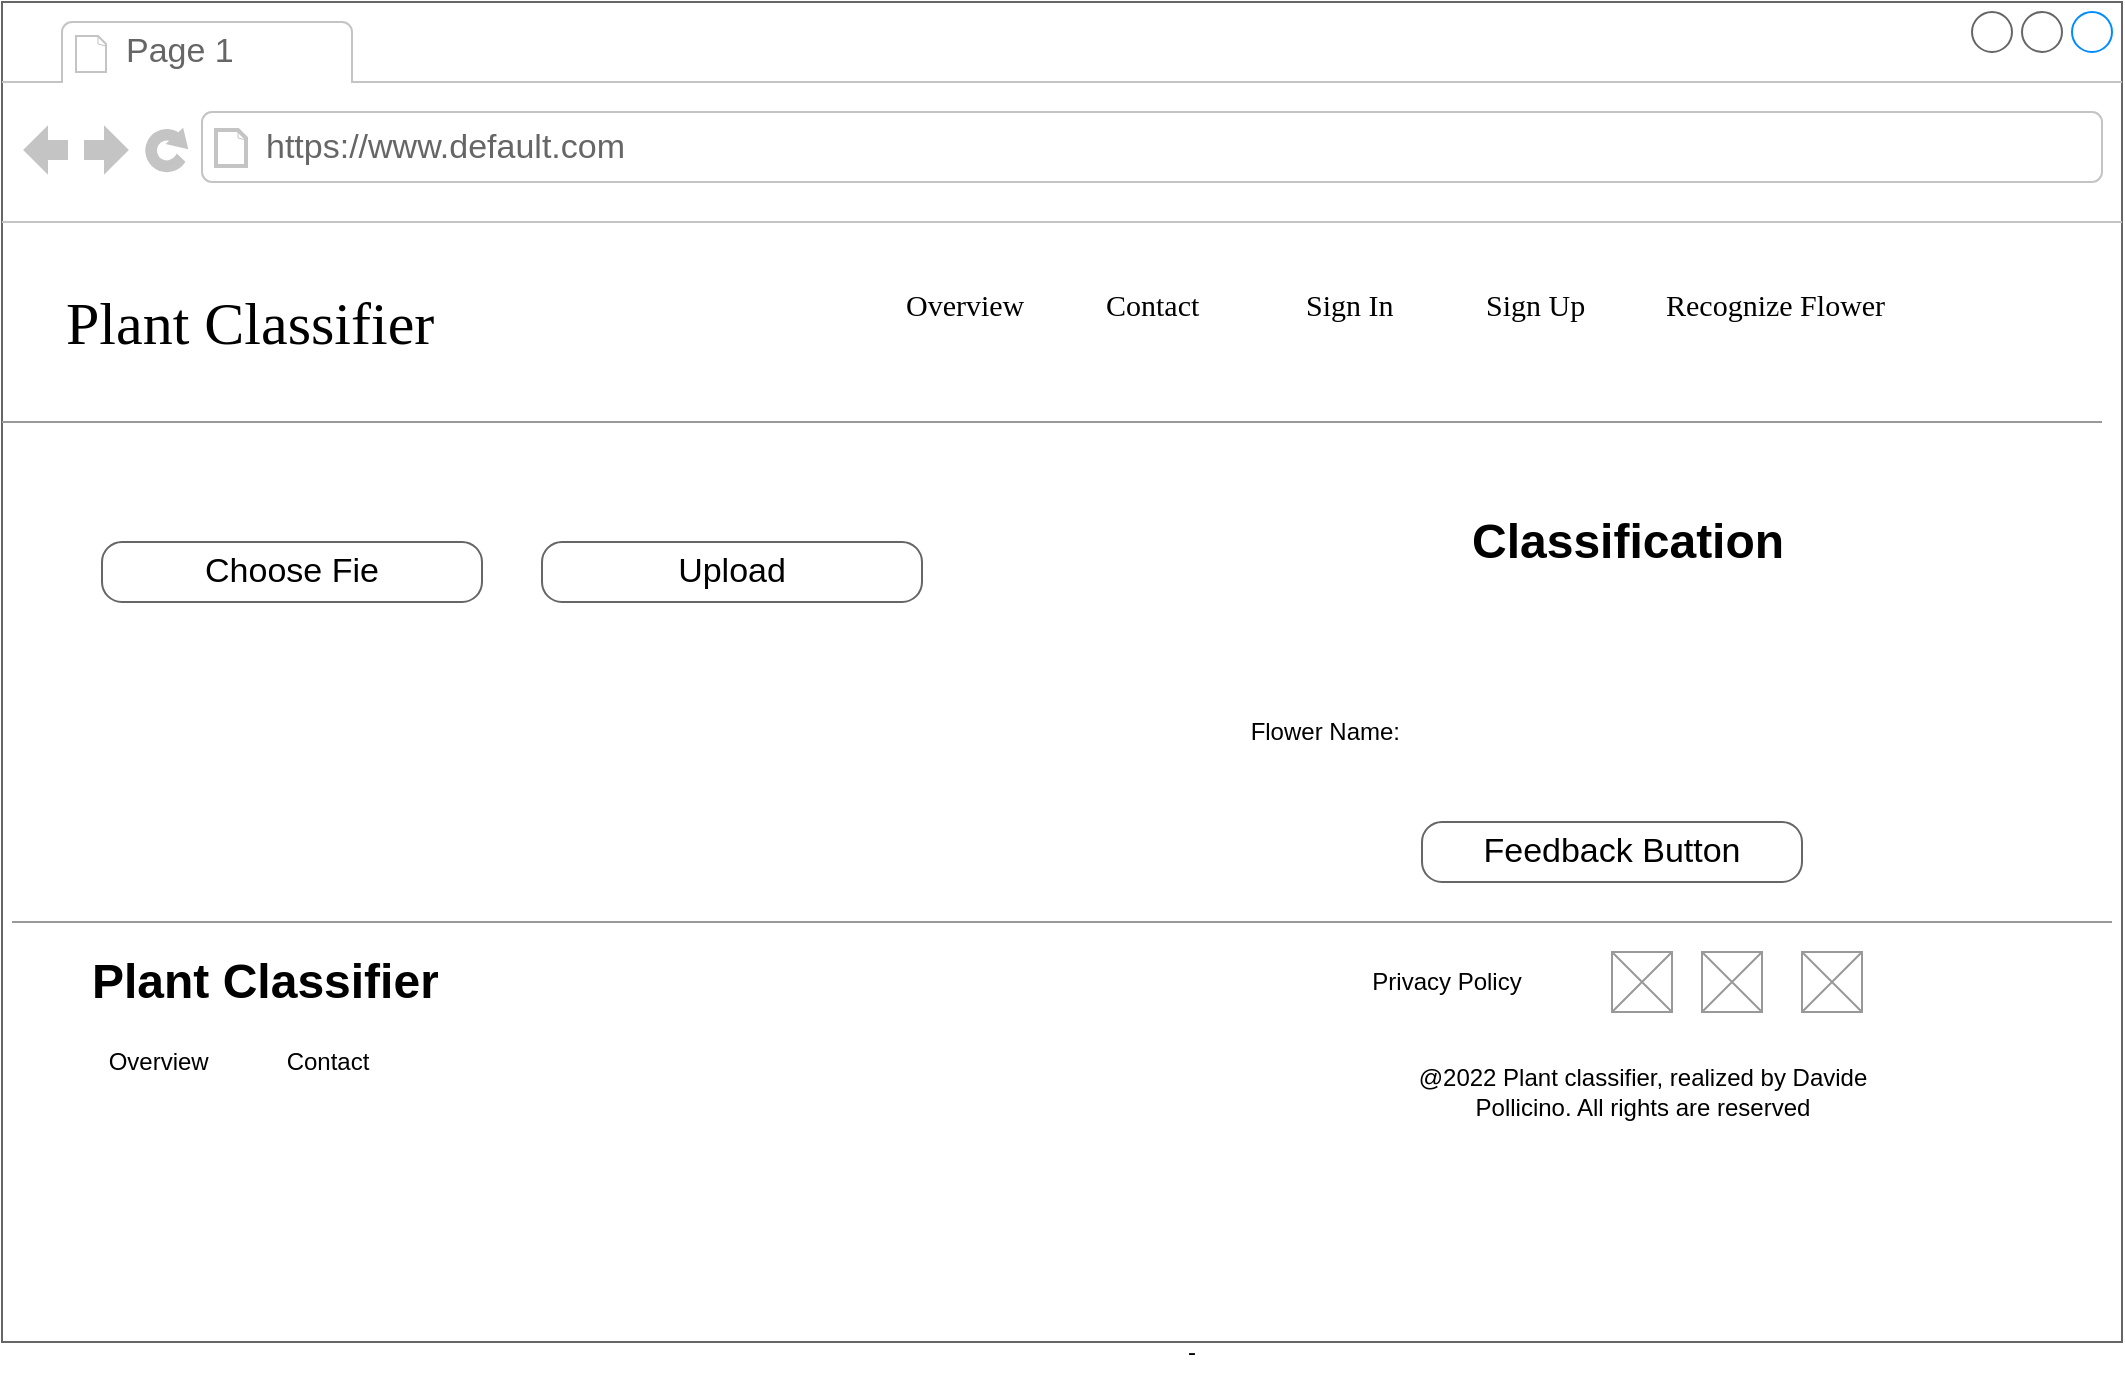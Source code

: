 <mxfile version="17.1.1" type="onedrive"><diagram name="Page-1" id="2cc2dc42-3aac-f2a9-1cec-7a8b7cbee084"><mxGraphModel dx="2442" dy="1464" grid="1" gridSize="10" guides="1" tooltips="1" connect="1" arrows="1" fold="1" page="1" pageScale="1" pageWidth="1100" pageHeight="850" background="none" math="0" shadow="0"><root><mxCell id="0"/><mxCell id="1" parent="0"/><mxCell id="7026571954dc6520-1" value="" style="strokeWidth=1;shadow=0;dashed=0;align=center;html=1;shape=mxgraph.mockup.containers.browserWindow;rSize=0;strokeColor=#666666;mainText=,;recursiveResize=0;rounded=0;labelBackgroundColor=none;fontFamily=Verdana;fontSize=12" parent="1" vertex="1"><mxGeometry x="-30" y="-590" width="1060" height="670" as="geometry"/></mxCell><mxCell id="7026571954dc6520-2" value="Page 1" style="strokeWidth=1;shadow=0;dashed=0;align=center;html=1;shape=mxgraph.mockup.containers.anchor;fontSize=17;fontColor=#666666;align=left;" parent="7026571954dc6520-1" vertex="1"><mxGeometry x="60" y="12" width="110" height="26" as="geometry"/></mxCell><mxCell id="7026571954dc6520-3" value="https://www.default.com" style="strokeWidth=1;shadow=0;dashed=0;align=center;html=1;shape=mxgraph.mockup.containers.anchor;rSize=0;fontSize=17;fontColor=#666666;align=left;" parent="7026571954dc6520-1" vertex="1"><mxGeometry x="130" y="60" width="250" height="26" as="geometry"/></mxCell><mxCell id="7026571954dc6520-4" value="Plant Classifier" style="text;html=1;points=[];align=left;verticalAlign=top;spacingTop=-4;fontSize=30;fontFamily=Verdana" parent="7026571954dc6520-1" vertex="1"><mxGeometry x="30" y="140" width="340" height="50" as="geometry"/></mxCell><mxCell id="7026571954dc6520-6" value="Overview" style="text;html=1;points=[];align=left;verticalAlign=top;spacingTop=-4;fontSize=15;fontFamily=Verdana" parent="7026571954dc6520-1" vertex="1"><mxGeometry x="410" y="140" width="170" height="30" as="geometry"/></mxCell><mxCell id="7026571954dc6520-8" value="Sign In&amp;nbsp;" style="text;html=1;points=[];align=left;verticalAlign=top;spacingTop=-4;fontSize=15;fontFamily=Verdana" parent="7026571954dc6520-1" vertex="1"><mxGeometry x="580" y="140" width="70" height="30" as="geometry"/></mxCell><mxCell id="7026571954dc6520-10" value="Contact" style="text;html=1;points=[];align=left;verticalAlign=top;spacingTop=-4;fontSize=15;fontFamily=Verdana" parent="7026571954dc6520-1" vertex="1"><mxGeometry x="490" y="140" width="80" height="30" as="geometry"/></mxCell><mxCell id="7026571954dc6520-12" value="Search" style="text;html=1;points=[];align=left;verticalAlign=top;spacingTop=-4;fontSize=15;fontFamily=Verdana" parent="7026571954dc6520-1" vertex="1"><mxGeometry x="800" y="230" width="170" height="30" as="geometry"/></mxCell><mxCell id="7026571954dc6520-15" value="" style="verticalLabelPosition=bottom;shadow=0;dashed=0;align=center;html=1;verticalAlign=top;strokeWidth=1;shape=mxgraph.mockup.markup.line;strokeColor=#999999;rounded=0;labelBackgroundColor=none;fillColor=#ffffff;fontFamily=Verdana;fontSize=12;fontColor=#000000;" parent="7026571954dc6520-1" vertex="1"><mxGeometry y="310" width="1050" height="20" as="geometry"/></mxCell><mxCell id="7026571954dc6520-16" value="Title 1" style="text;html=1;points=[];align=left;verticalAlign=top;spacingTop=-4;fontSize=15;fontFamily=Verdana" parent="7026571954dc6520-1" vertex="1"><mxGeometry x="20" y="330" width="170" height="30" as="geometry"/></mxCell><mxCell id="7026571954dc6520-17" value="Lorem ipsum dolor sit amet, consectetur adipisicing elit, sed do eiusmod tempor incididunt ut labore et dolore magna aliqua. Ut enim ad minim veniam, quis nostrud exercitation ullamco laboris nisi ut aliquip ex ea commodo consequat. Duis aute irure dolor in reprehenderit in voluptate velit esse cillum dolore eu fugiat nulla pariatur. Excepteur sint occaecat cupidatat non proident, sunt in culpa qui officia deserunt mollit anim id est laborum.&#10;Sed ut perspiciatis unde omnis iste natus error sit voluptatem accusantium doloremque laudantium, totam rem aperiam, eaque ipsa quae ab illo inventore veritatis et quasi architecto beatae vitae dicta sunt explicabo. Nemo enim ipsam voluptatem quia voluptas sit aspernatur aut odit aut fugit, sed quia consequuntur magni dolores eos qui ratione voluptatem sequi nesciunt. Neque porro quisquam est, qui dolorem ipsum quia dolor sit amet, consectetur, adipisci velit, sed quia non numquam eius modi tempora incidunt ut labore et dolore magnam aliquam quaerat voluptatem. Ut enim ad minima veniam, quis nostrum exercitationem ullam corporis suscipit laboriosam, nisi ut aliquid ex ea commodi consequatur? Quis autem vel eum iure reprehenderit qui in ea voluptate velit esse quam nihil molestiae consequatur, vel illum qui dolorem eum fugiat quo voluptas nulla pariatur?" style="text;spacingTop=-5;whiteSpace=wrap;html=1;align=left;fontSize=12;fontFamily=Helvetica;fillColor=none;strokeColor=none;rounded=0;shadow=1;labelBackgroundColor=none;" parent="7026571954dc6520-1" vertex="1"><mxGeometry x="20" y="370" width="570" height="240" as="geometry"/></mxCell><mxCell id="7026571954dc6520-18" value="Button 1" style="strokeWidth=1;shadow=0;dashed=0;align=center;html=1;shape=mxgraph.mockup.buttons.button;strokeColor=#666666;mainText=;buttonStyle=round;fontSize=17;fontStyle=0;fillColor=none;whiteSpace=wrap;rounded=0;labelBackgroundColor=none;" parent="7026571954dc6520-1" vertex="1"><mxGeometry x="790" y="360" width="190" height="30" as="geometry"/></mxCell><mxCell id="7026571954dc6520-19" value="Button 2" style="strokeWidth=1;shadow=0;dashed=0;align=center;html=1;shape=mxgraph.mockup.buttons.button;strokeColor=#666666;mainText=;buttonStyle=round;fontSize=17;fontStyle=0;fillColor=none;whiteSpace=wrap;rounded=0;labelBackgroundColor=none;" parent="7026571954dc6520-1" vertex="1"><mxGeometry x="790" y="405" width="190" height="30" as="geometry"/></mxCell><mxCell id="7026571954dc6520-20" value="Some default text to fill some space, and&amp;nbsp;&lt;span&gt;something more so there is more text&lt;/span&gt;" style="text;html=1;points=[];align=left;verticalAlign=top;spacingTop=-4;fontSize=12;fontFamily=Verdana;whiteSpace=wrap;" parent="7026571954dc6520-1" vertex="1"><mxGeometry x="790" y="450" width="240" height="40" as="geometry"/></mxCell><mxCell id="7026571954dc6520-21" value="" style="verticalLabelPosition=bottom;shadow=0;dashed=0;align=center;html=1;verticalAlign=top;strokeWidth=1;shape=mxgraph.mockup.markup.line;strokeColor=#999999;rounded=0;labelBackgroundColor=none;fillColor=#ffffff;fontFamily=Verdana;fontSize=12;fontColor=#000000;" parent="7026571954dc6520-1" vertex="1"><mxGeometry y="580" width="1050" height="20" as="geometry"/></mxCell><mxCell id="7026571954dc6520-31" value="Title 2" style="text;html=1;points=[];align=left;verticalAlign=top;spacingTop=-4;fontSize=15;fontFamily=Verdana" parent="7026571954dc6520-1" vertex="1"><mxGeometry x="280" y="610" width="170" height="30" as="geometry"/></mxCell><mxCell id="7026571954dc6520-32" value="Title 3" style="text;html=1;points=[];align=left;verticalAlign=top;spacingTop=-4;fontSize=15;fontFamily=Verdana" parent="7026571954dc6520-1" vertex="1"><mxGeometry x="780" y="610" width="170" height="30" as="geometry"/></mxCell><mxCell id="QSKiAzFDk9iIaaa-6PqO-1" value="" style="strokeWidth=1;shadow=0;dashed=0;align=center;html=1;shape=mxgraph.mockup.containers.browserWindow;rSize=0;strokeColor=#666666;mainText=,;recursiveResize=0;rounded=0;labelBackgroundColor=none;fontFamily=Verdana;fontSize=12" vertex="1" parent="7026571954dc6520-1"><mxGeometry width="1060" height="670" as="geometry"/></mxCell><mxCell id="QSKiAzFDk9iIaaa-6PqO-2" value="Page 1" style="strokeWidth=1;shadow=0;dashed=0;align=center;html=1;shape=mxgraph.mockup.containers.anchor;fontSize=17;fontColor=#666666;align=left;" vertex="1" parent="QSKiAzFDk9iIaaa-6PqO-1"><mxGeometry x="60" y="12" width="110" height="26" as="geometry"/></mxCell><mxCell id="QSKiAzFDk9iIaaa-6PqO-3" value="https://www.default.com" style="strokeWidth=1;shadow=0;dashed=0;align=center;html=1;shape=mxgraph.mockup.containers.anchor;rSize=0;fontSize=17;fontColor=#666666;align=left;" vertex="1" parent="QSKiAzFDk9iIaaa-6PqO-1"><mxGeometry x="130" y="60" width="250" height="26" as="geometry"/></mxCell><mxCell id="QSKiAzFDk9iIaaa-6PqO-4" value="Plant Classifier" style="text;html=1;points=[];align=left;verticalAlign=top;spacingTop=-4;fontSize=30;fontFamily=Verdana" vertex="1" parent="QSKiAzFDk9iIaaa-6PqO-1"><mxGeometry x="30" y="140" width="340" height="50" as="geometry"/></mxCell><mxCell id="QSKiAzFDk9iIaaa-6PqO-5" value="Overview" style="text;html=1;points=[];align=left;verticalAlign=top;spacingTop=-4;fontSize=15;fontFamily=Verdana" vertex="1" parent="QSKiAzFDk9iIaaa-6PqO-1"><mxGeometry x="450" y="140" width="90" height="30" as="geometry"/></mxCell><mxCell id="QSKiAzFDk9iIaaa-6PqO-6" value="Sign In&amp;nbsp;" style="text;html=1;points=[];align=left;verticalAlign=top;spacingTop=-4;fontSize=15;fontFamily=Verdana" vertex="1" parent="QSKiAzFDk9iIaaa-6PqO-1"><mxGeometry x="650" y="140" width="70" height="30" as="geometry"/></mxCell><mxCell id="QSKiAzFDk9iIaaa-6PqO-7" value="Contact" style="text;html=1;points=[];align=left;verticalAlign=top;spacingTop=-4;fontSize=15;fontFamily=Verdana" vertex="1" parent="QSKiAzFDk9iIaaa-6PqO-1"><mxGeometry x="550" y="140" width="80" height="30" as="geometry"/></mxCell><mxCell id="QSKiAzFDk9iIaaa-6PqO-9" value="" style="verticalLabelPosition=bottom;shadow=0;dashed=0;align=center;html=1;verticalAlign=top;strokeWidth=1;shape=mxgraph.mockup.markup.line;strokeColor=#999999;rounded=0;labelBackgroundColor=none;fillColor=#ffffff;fontFamily=Verdana;fontSize=12;fontColor=#000000;" vertex="1" parent="QSKiAzFDk9iIaaa-6PqO-1"><mxGeometry y="200" width="1050" height="20" as="geometry"/></mxCell><mxCell id="QSKiAzFDk9iIaaa-6PqO-12" value="Choose Fie" style="strokeWidth=1;shadow=0;dashed=0;align=center;html=1;shape=mxgraph.mockup.buttons.button;strokeColor=#666666;mainText=;buttonStyle=round;fontSize=17;fontStyle=0;fillColor=none;whiteSpace=wrap;rounded=0;labelBackgroundColor=none;" vertex="1" parent="QSKiAzFDk9iIaaa-6PqO-1"><mxGeometry x="50" y="270" width="190" height="30" as="geometry"/></mxCell><mxCell id="QSKiAzFDk9iIaaa-6PqO-21" value="Sign Up&amp;nbsp;&lt;span style=&quot;color: rgba(0 , 0 , 0 , 0) ; font-family: monospace ; font-size: 0px&quot;&gt;%3CmxGraphModel%3E%3Croot%3E%3CmxCell%20id%3D%220%22%2F%3E%3CmxCell%20id%3D%221%22%20parent%3D%220%22%2F%3E%3CmxCell%20id%3D%222%22%20value%3D%22Sign%20In%26amp%3Bnbsp%3B%22%20style%3D%22text%3Bhtml%3D1%3Bpoints%3D%5B%5D%3Balign%3Dleft%3BverticalAlign%3Dtop%3BspacingTop%3D-4%3BfontSize%3D15%3BfontFamily%3DVerdana%22%20vertex%3D%221%22%20parent%3D%221%22%3E%3CmxGeometry%20x%3D%22620%22%20y%3D%22170%22%20width%3D%2270%22%20height%3D%2230%22%20as%3D%22geometry%22%2F%3E%3C%2FmxCell%3E%3C%2Froot%3E%3C%2FmxGraphModel%3E&lt;/span&gt;" style="text;html=1;points=[];align=left;verticalAlign=top;spacingTop=-4;fontSize=15;fontFamily=Verdana" vertex="1" parent="QSKiAzFDk9iIaaa-6PqO-1"><mxGeometry x="740" y="140" width="70" height="30" as="geometry"/></mxCell><mxCell id="QSKiAzFDk9iIaaa-6PqO-22" value="Recognize Flower" style="text;html=1;points=[];align=left;verticalAlign=top;spacingTop=-4;fontSize=15;fontFamily=Verdana" vertex="1" parent="QSKiAzFDk9iIaaa-6PqO-1"><mxGeometry x="830" y="140" width="70" height="30" as="geometry"/></mxCell><mxCell id="QSKiAzFDk9iIaaa-6PqO-30" value="-" style="text;html=1;strokeColor=none;fillColor=none;align=center;verticalAlign=middle;whiteSpace=wrap;rounded=0;" vertex="1" parent="QSKiAzFDk9iIaaa-6PqO-1"><mxGeometry x="530" y="660" width="130" height="30" as="geometry"/></mxCell><mxCell id="QSKiAzFDk9iIaaa-6PqO-171" value="&lt;h1&gt;Classification&amp;nbsp;&lt;/h1&gt;" style="text;html=1;strokeColor=none;fillColor=none;spacing=5;spacingTop=-20;whiteSpace=wrap;overflow=hidden;rounded=0;" vertex="1" parent="QSKiAzFDk9iIaaa-6PqO-1"><mxGeometry x="730" y="250" width="180" height="40" as="geometry"/></mxCell><mxCell id="QSKiAzFDk9iIaaa-6PqO-181" value="Upload" style="strokeWidth=1;shadow=0;dashed=0;align=center;html=1;shape=mxgraph.mockup.buttons.button;strokeColor=#666666;mainText=;buttonStyle=round;fontSize=17;fontStyle=0;fillColor=none;whiteSpace=wrap;rounded=0;labelBackgroundColor=none;" vertex="1" parent="QSKiAzFDk9iIaaa-6PqO-1"><mxGeometry x="270" y="270" width="190" height="30" as="geometry"/></mxCell><mxCell id="QSKiAzFDk9iIaaa-6PqO-182" value="Flower Name:&amp;nbsp;&amp;nbsp;" style="text;html=1;strokeColor=none;fillColor=none;align=center;verticalAlign=middle;whiteSpace=wrap;rounded=0;" vertex="1" parent="QSKiAzFDk9iIaaa-6PqO-1"><mxGeometry x="600" y="350" width="130" height="30" as="geometry"/></mxCell><mxCell id="QSKiAzFDk9iIaaa-6PqO-183" value="Feedback Button" style="strokeWidth=1;shadow=0;dashed=0;align=center;html=1;shape=mxgraph.mockup.buttons.button;strokeColor=#666666;mainText=;buttonStyle=round;fontSize=17;fontStyle=0;fillColor=none;whiteSpace=wrap;rounded=0;labelBackgroundColor=none;" vertex="1" parent="QSKiAzFDk9iIaaa-6PqO-1"><mxGeometry x="710" y="410" width="190" height="30" as="geometry"/></mxCell><mxCell id="QSKiAzFDk9iIaaa-6PqO-172" value="&lt;span style=&quot;color: rgba(0 , 0 , 0 , 0) ; font-family: monospace ; font-size: 0px&quot;&gt;%3CmxGraphModel%3E%3Croot%3E%3CmxCell%20id%3D%220%22%2F%3E%3CmxCell%20id%3D%221%22%20parent%3D%220%22%2F%3E%3CmxCell%20id%3D%222%22%20value%3D%22%22%20style%3D%22strokeWidth%3D1%3Bshadow%3D0%3Bdashed%3D0%3Balign%3Dcenter%3Bhtml%3D1%3Bshape%3Dmxgraph.mockup.containers.browserWindow%3BrSize%3D0%3BstrokeColor%3D%23666666%3BmainText%3D%2C%3BrecursiveResize%3D0%3Brounded%3D0%3BlabelBackgroundColor%3Dnone%3BfontFamily%3DVerdana%3BfontSize%3D12%22%20vertex%3D%221%22%20parent%3D%221%22%3E%3CmxGeometry%20x%3D%2240%22%20y%3D%22-10%22%20width%3D%221060%22%20height%3D%22870%22%20as%3D%22geometry%22%2F%3E%3C%2FmxCell%3E%3CmxCell%20id%3D%223%22%20value%3D%22Page%201%22%20style%3D%22strokeWidth%3D1%3Bshadow%3D0%3Bdashed%3D0%3Balign%3Dcenter%3Bhtml%3D1%3Bshape%3Dmxgraph.mockup.containers.anchor%3BfontSize%3D17%3BfontColor%3D%23666666%3Balign%3Dleft%3B%22%20vertex%3D%221%22%20parent%3D%222%22%3E%3CmxGeometry%20x%3D%2260%22%20y%3D%2212%22%20width%3D%22110%22%20height%3D%2226%22%20as%3D%22geometry%22%2F%3E%3C%2FmxCell%3E%3CmxCell%20id%3D%224%22%20value%3D%22https%3A%2F%2Fwww.default.com%22%20style%3D%22strokeWidth%3D1%3Bshadow%3D0%3Bdashed%3D0%3Balign%3Dcenter%3Bhtml%3D1%3Bshape%3Dmxgraph.mockup.containers.anchor%3BrSize%3D0%3BfontSize%3D17%3BfontColor%3D%23666666%3Balign%3Dleft%3B%22%20vertex%3D%221%22%20parent%3D%222%22%3E%3CmxGeometry%20x%3D%22130%22%20y%3D%2260%22%20width%3D%22250%22%20height%3D%2226%22%20as%3D%22geometry%22%2F%3E%3C%2FmxCell%3E%3CmxCell%20id%3D%225%22%20value%3D%22Plant%20Classifier%22%20style%3D%22text%3Bhtml%3D1%3Bpoints%3D%5B%5D%3Balign%3Dleft%3BverticalAlign%3Dtop%3BspacingTop%3D-4%3BfontSize%3D30%3BfontFamily%3DVerdana%22%20vertex%3D%221%22%20parent%3D%222%22%3E%3CmxGeometry%20x%3D%2230%22%20y%3D%22140%22%20width%3D%22340%22%20height%3D%2250%22%20as%3D%22geometry%22%2F%3E%3C%2FmxCell%3E%3CmxCell%20id%3D%226%22%20value%3D%22Overview%22%20style%3D%22text%3Bhtml%3D1%3Bpoints%3D%5B%5D%3Balign%3Dleft%3BverticalAlign%3Dtop%3BspacingTop%3D-4%3BfontSize%3D15%3BfontFamily%3DVerdana%22%20vertex%3D%221%22%20parent%3D%222%22%3E%3CmxGeometry%20x%3D%22450%22%20y%3D%22140%22%20width%3D%2290%22%20height%3D%2230%22%20as%3D%22geometry%22%2F%3E%3C%2FmxCell%3E%3CmxCell%20id%3D%227%22%20value%3D%22Sign%20In%26amp%3Bnbsp%3B%22%20style%3D%22text%3Bhtml%3D1%3Bpoints%3D%5B%5D%3Balign%3Dleft%3BverticalAlign%3Dtop%3BspacingTop%3D-4%3BfontSize%3D15%3BfontFamily%3DVerdana%22%20vertex%3D%221%22%20parent%3D%222%22%3E%3CmxGeometry%20x%3D%22650%22%20y%3D%22140%22%20width%3D%2270%22%20height%3D%2230%22%20as%3D%22geometry%22%2F%3E%3C%2FmxCell%3E%3CmxCell%20id%3D%228%22%20value%3D%22Contact%22%20style%3D%22text%3Bhtml%3D1%3Bpoints%3D%5B%5D%3Balign%3Dleft%3BverticalAlign%3Dtop%3BspacingTop%3D-4%3BfontSize%3D15%3BfontFamily%3DVerdana%22%20vertex%3D%221%22%20parent%3D%222%22%3E%3CmxGeometry%20x%3D%22550%22%20y%3D%22140%22%20width%3D%2280%22%20height%3D%2230%22%20as%3D%22geometry%22%2F%3E%3C%2FmxCell%3E%3CmxCell%20id%3D%229%22%20value%3D%22%22%20style%3D%22verticalLabelPosition%3Dbottom%3Bshadow%3D0%3Bdashed%3D0%3Balign%3Dcenter%3Bhtml%3D1%3BverticalAlign%3Dtop%3BstrokeWidth%3D1%3Bshape%3Dmxgraph.mockup.markup.line%3BstrokeColor%3D%23999999%3Brounded%3D0%3BlabelBackgroundColor%3Dnone%3BfillColor%3D%23ffffff%3BfontFamily%3DVerdana%3BfontSize%3D12%3BfontColor%3D%23000000%3B%22%20vertex%3D%221%22%20parent%3D%222%22%3E%3CmxGeometry%20y%3D%22200%22%20width%3D%221050%22%20height%3D%2220%22%20as%3D%22geometry%22%2F%3E%3C%2FmxCell%3E%3CmxCell%20id%3D%2210%22%20value%3D%22Plant%20Classifier%22%20style%3D%22text%3Bhtml%3D1%3Bpoints%3D%5B%5D%3Balign%3Dleft%3BverticalAlign%3Dtop%3BspacingTop%3D-4%3BfontSize%3D15%3BfontFamily%3DVerdana%22%20vertex%3D%221%22%20parent%3D%222%22%3E%3CmxGeometry%20x%3D%22205%22%20y%3D%22340%22%20width%3D%22170%22%20height%3D%2230%22%20as%3D%22geometry%22%2F%3E%3C%2FmxCell%3E%3CmxCell%20id%3D%2211%22%20value%3D%22*Use%20our%20Artificial%20Intelkligence%20for%20flower%20classificatin%26amp%3Bnbsp%3B%22%20style%3D%22text%3BspacingTop%3D-5%3BwhiteSpace%3Dwrap%3Bhtml%3D1%3Balign%3Dleft%3BfontSize%3D12%3BfontFamily%3DHelvetica%3BfillColor%3Dnone%3BstrokeColor%3Dnone%3Brounded%3D0%3Bshadow%3D1%3BlabelBackgroundColor%3Dnone%3B%22%20vertex%3D%221%22%20parent%3D%222%22%3E%3CmxGeometry%20x%3D%22140%22%20y%3D%22390%22%20width%3D%22300%22%20height%3D%2240%22%20as%3D%22geometry%22%2F%3E%3C%2FmxCell%3E%3CmxCell%20id%3D%2212%22%20value%3D%22Recognize%20Flower%22%20style%3D%22strokeWidth%3D1%3Bshadow%3D0%3Bdashed%3D0%3Balign%3Dcenter%3Bhtml%3D1%3Bshape%3Dmxgraph.mockup.buttons.button%3BstrokeColor%3D%23666666%3BmainText%3D%3BbuttonStyle%3Dround%3BfontSize%3D17%3BfontStyle%3D0%3BfillColor%3Dnone%3BwhiteSpace%3Dwrap%3Brounded%3D0%3BlabelBackgroundColor%3Dnone%3B%22%20vertex%3D%221%22%20parent%3D%222%22%3E%3CmxGeometry%20x%3D%22170%22%20y%3D%22440%22%20width%3D%22190%22%20height%3D%2230%22%20as%3D%22geometry%22%2F%3E%3C%2FmxCell%3E%3CmxCell%20id%3D%2213%22%20value%3D%22%22%20style%3D%22verticalLabelPosition%3Dbottom%3Bshadow%3D0%3Bdashed%3D0%3Balign%3Dcenter%3Bhtml%3D1%3BverticalAlign%3Dtop%3BstrokeWidth%3D1%3Bshape%3Dmxgraph.mockup.markup.line%3BstrokeColor%3D%23999999%3Brounded%3D0%3BlabelBackgroundColor%3Dnone%3BfillColor%3D%23ffffff%3BfontFamily%3DVerdana%3BfontSize%3D12%3BfontColor%3D%23000000%3B%22%20vertex%3D%221%22%20parent%3D%222%22%3E%3CmxGeometry%20y%3D%22530%22%20width%3D%221050%22%20height%3D%2220%22%20as%3D%22geometry%22%2F%3E%3C%2FmxCell%3E%3CmxCell%20id%3D%2214%22%20value%3D%22%22%20style%3D%22verticalLabelPosition%3Dbottom%3Bshadow%3D0%3Bdashed%3D0%3Balign%3Dcenter%3Bhtml%3D1%3BverticalAlign%3Dtop%3BstrokeWidth%3D1%3Bshape%3Dmxgraph.mockup.graphics.simpleIcon%3BstrokeColor%3D%23999999%3BfillColor%3D%23ffffff%3Brounded%3D0%3BlabelBackgroundColor%3Dnone%3BfontFamily%3DVerdana%3BfontSize%3D12%3BfontColor%3D%23000000%3B%22%20vertex%3D%221%22%20parent%3D%222%22%3E%3CmxGeometry%20x%3D%2250%22%20y%3D%22550%22%20width%3D%22300%22%20height%3D%22310%22%20as%3D%22geometry%22%2F%3E%3C%2FmxCell%3E%3CmxCell%20id%3D%2215%22%20value%3D%22At%20the%20base%20of%20tecnology%26amp%3Bnbsp%3B%22%20style%3D%22text%3Bhtml%3D1%3Bpoints%3D%5B%5D%3Balign%3Dleft%3BverticalAlign%3Dtop%3BspacingTop%3D-4%3BfontSize%3D15%3BfontFamily%3DVerdana%22%20vertex%3D%221%22%20parent%3D%222%22%3E%3CmxGeometry%20x%3D%22690%22%20y%3D%22560%22%20width%3D%22170%22%20height%3D%2230%22%20as%3D%22geometry%22%2F%3E%3C%2FmxCell%3E%3CmxCell%20id%3D%2216%22%20value%3D%22Use%20our%20AI.%20to%20recognize%20a%20flower%2C%20save%20it%20as%20favourite%26amp%3Bnbsp%3B%20and%20give%20us%20your%20prediction%20about%20the%20classification%20made!%22%20style%3D%22text%3Bhtml%3D1%3Bpoints%3D%5B%5D%3Balign%3Dleft%3BverticalAlign%3Dtop%3BspacingTop%3D-4%3BfontSize%3D12%3BfontFamily%3DVerdana%3BwhiteSpace%3Dwrap%3B%22%20vertex%3D%221%22%20parent%3D%222%22%3E%3CmxGeometry%20x%3D%22640%22%20y%3D%22610%22%20width%3D%22360%22%20height%3D%2240%22%20as%3D%22geometry%22%2F%3E%3C%2FmxCell%3E%3CmxCell%20id%3D%2217%22%20value%3D%22Sign%20Up%26amp%3Bnbsp%3B%26lt%3Bspan%20style%3D%26quot%3Bcolor%3A%20rgba(0%20%2C%200%20%2C%200%20%2C%200)%20%3B%20font-family%3A%20monospace%20%3B%20font-size%3A%200px%26quot%3B%26gt%3B%253CmxGraphModel%253E%253Croot%253E%253CmxCell%2520id%253D%25220%2522%252F%253E%253CmxCell%2520id%253D%25221%2522%2520parent%253D%25220%2522%252F%253E%253CmxCell%2520id%253D%25222%2522%2520value%253D%2522Sign%2520In%2526amp%253Bnbsp%253B%2522%2520style%253D%2522text%253Bhtml%253D1%253Bpoints%253D%255B%255D%253Balign%253Dleft%253BverticalAlign%253Dtop%253BspacingTop%253D-4%253BfontSize%253D15%253BfontFamily%253DVerdana%2522%2520vertex%253D%25221%2522%2520parent%253D%25221%2522%253E%253CmxGeometry%2520x%253D%2522620%2522%2520y%253D%2522170%2522%2520width%253D%252270%2522%2520height%253D%252230%2522%2520as%253D%2522geometry%2522%252F%253E%253C%252FmxCell%253E%253C%252Froot%253E%253C%252FmxGraphModel%253E%26lt%3B%2Fspan%26gt%3B%22%20style%3D%22text%3Bhtml%3D1%3Bpoints%3D%5B%5D%3Balign%3Dleft%3BverticalAlign%3Dtop%3BspacingTop%3D-4%3BfontSize%3D15%3BfontFamily%3DVerdana%22%20vertex%3D%221%22%20parent%3D%222%22%3E%3CmxGeometry%20x%3D%22740%22%20y%3D%22140%22%20width%3D%2270%22%20height%3D%2230%22%20as%3D%22geometry%22%2F%3E%3C%2FmxCell%3E%3CmxCell%20id%3D%2218%22%20value%3D%22Recognize%20Flower%22%20style%3D%22text%3Bhtml%3D1%3Bpoints%3D%5B%5D%3Balign%3Dleft%3BverticalAlign%3Dtop%3BspacingTop%3D-4%3BfontSize%3D15%3BfontFamily%3DVerdana%22%20vertex%3D%221%22%20parent%3D%222%22%3E%3CmxGeometry%20x%3D%22830%22%20y%3D%22140%22%20width%3D%2270%22%20height%3D%2230%22%20as%3D%22geometry%22%2F%3E%3C%2FmxCell%3E%3CmxCell%20id%3D%2219%22%20value%3D%22%26lt%3Bspan%20style%3D%26quot%3Bcolor%3A%20rgba(0%20%2C%200%20%2C%200%20%2C%200)%20%3B%20font-family%3A%20monospace%20%3B%20font-size%3A%200px%26quot%3B%26gt%3B%253CmxGraphModel%253E%253Croot%253E%253CmxCell%2520id%253D%25220%2522%252F%253E%253CmxCell%2520id%253D%25221%2522%2520parent%253D%25220%2522%252F%253E%253CmxCell%2520id%253D%25222%2522%2520value%253D%2522%2522%2520style%253D%2522strokeWidth%253D1%253Bshadow%253D0%253Bdashed%253D0%253Balign%253Dcenter%253Bhtml%253D1%253Bshape%253Dmxgraph.mockup.containers.browserWindow%253BrSize%253D0%253BstrokeColor%253D%2523666666%253BmainText%253D%252C%253BrecursiveResize%253D0%253Brounded%253D0%253BlabelBackgroundColor%253Dnone%253BfontFamily%253DVerdana%253BfontSize%253D12%2522%2520vertex%253D%25221%2522%2520parent%253D%25221%2522%253E%253CmxGeometry%2520x%253D%252230%2522%2520y%253D%252210%2522%2520width%253D%25221060%2522%2520height%253D%25221250%2522%2520as%253D%2522geometry%2522%252F%253E%253C%252FmxCell%253E%253CmxCell%2520id%253D%25223%2522%2520value%253D%2522Page%25201%2522%2520style%253D%2522strokeWidth%253D1%253Bshadow%253D0%253Bdashed%253D0%253Balign%253Dcenter%253Bhtml%253D1%253Bshape%253Dmxgraph.mockup.containers.anchor%253BfontSize%253D17%253BfontColor%253D%2523666666%253Balign%253Dleft%253B%2522%2520vertex%253D%25221%2522%2520parent%253D%25222%2522%253E%253CmxGeometry%2520x%253D%252260%2522%2520y%253D%252212%2522%2520width%253D%2522110%2522%2520height%253D%252226%2522%2520as%253D%2522geometry%2522%252F%253E%253C%252FmxCell%253E%253CmxCell%2520id%253D%25224%2522%2520value%253D%2522https%253A%252F%252Fwww.default.com%2522%2520style%253D%2522strokeWidth%253D1%253Bshadow%253D0%253Bdashed%253D0%253Balign%253Dcenter%253Bhtml%253D1%253Bshape%253Dmxgraph.mockup.containers.anchor%253BrSize%253D0%253BfontSize%253D17%253BfontColor%253D%2523666666%253Balign%253Dleft%253B%2522%2520vertex%253D%25221%2522%2520parent%253D%25222%2522%253E%253CmxGeometry%2520x%253D%2522130%2522%2520y%253D%252260%2522%2520width%253D%2522250%2522%2520height%253D%252226%2522%2520as%253D%2522geometry%2522%252F%253E%253C%252FmxCell%253E%253CmxCell%2520id%253D%25225%2522%2520value%253D%2522Plant%2520Classifier%2522%2520style%253D%2522text%253Bhtml%253D1%253Bpoints%253D%255B%255D%253Balign%253Dleft%253BverticalAlign%253Dtop%253BspacingTop%253D-4%253BfontSize%253D30%253BfontFamily%253DVerdana%2522%2520vertex%253D%25221%2522%2520parent%253D%25222%2522%253E%253CmxGeometry%2520x%253D%252230%2522%2520y%253D%2522140%2522%2520width%253D%2522340%2522%2520height%253D%252250%2522%2520as%253D%2522geometry%2522%252F%253E%253C%252FmxCell%253E%253CmxCell%2520id%253D%25226%2522%2520value%253D%2522Overview%2522%2520style%253D%2522text%253Bhtml%253D1%253Bpoints%253D%255B%255D%253Balign%253Dleft%253BverticalAlign%253Dtop%253BspacingTop%253D-4%253BfontSize%253D15%253BfontFamily%253DVerdana%2522%2520vertex%253D%25221%2522%2520parent%253D%25222%2522%253E%253CmxGeometry%2520x%253D%2522410%2522%2520y%253D%2522140%2522%2520width%253D%2522170%2522%2520height%253D%252230%2522%2520as%253D%2522geometry%2522%252F%253E%253C%252FmxCell%253E%253CmxCell%2520id%253D%25227%2522%2520value%253D%2522Sign%2520In%2526amp%253Bnbsp%253B%2522%2520style%253D%2522text%253Bhtml%253D1%253Bpoints%253D%255B%255D%253Balign%253Dleft%253BverticalAlign%253Dtop%253BspacingTop%253D-4%253BfontSize%253D15%253BfontFamily%253DVerdana%2522%2520vertex%253D%25221%2522%2520parent%253D%25222%2522%253E%253CmxGeometry%2520x%253D%2522580%2522%2520y%253D%2522140%2522%2520width%253D%252270%2522%2520height%253D%252230%2522%2520as%253D%2522geometry%2522%252F%253E%253C%252FmxCell%253E%253CmxCell%2520id%253D%25228%2522%2520value%253D%2522Contact%2522%2520style%253D%2522text%253Bhtml%253D1%253Bpoints%253D%255B%255D%253Balign%253Dleft%253BverticalAlign%253Dtop%253BspacingTop%253D-4%253BfontSize%253D15%253BfontFamily%253DVerdana%2522%2520vertex%253D%25221%2522%2520parent%253D%25222%2522%253E%253CmxGeometry%2520x%253D%2522490%2522%2520y%253D%2522140%2522%2520width%253D%252280%2522%2520height%253D%252230%2522%2520as%253D%2522geometry%2522%252F%253E%253C%252FmxCell%253E%253CmxCell%2520id%253D%25229%2522%2520value%253D%2522Search%2522%2520style%253D%2522text%253Bhtml%253D1%253Bpoints%253D%255B%255D%253Balign%253Dleft%253BverticalAlign%253Dtop%253BspacingTop%253D-4%253BfontSize%253D15%253BfontFamily%253DVerdana%2522%2520vertex%253D%25221%2522%2520parent%253D%25222%2522%253E%253CmxGeometry%2520x%253D%2522800%2522%2520y%253D%2522230%2522%2520width%253D%2522170%2522%2520height%253D%252230%2522%2520as%253D%2522geometry%2522%252F%253E%253C%252FmxCell%253E%253CmxCell%2520id%253D%252210%2522%2520value%253D%2522%2522%2520style%253D%2522verticalLabelPosition%253Dbottom%253Bshadow%253D0%253Bdashed%253D0%253Balign%253Dcenter%253Bhtml%253D1%253BverticalAlign%253Dtop%253BstrokeWidth%253D1%253Bshape%253Dmxgraph.mockup.markup.line%253BstrokeColor%253D%2523999999%253Brounded%253D0%253BlabelBackgroundColor%253Dnone%253BfillColor%253D%2523ffffff%253BfontFamily%253DVerdana%253BfontSize%253D12%253BfontColor%253D%2523000000%253B%2522%2520vertex%253D%25221%2522%2520parent%253D%25222%2522%253E%253CmxGeometry%2520y%253D%2522310%2522%2520width%253D%25221050%2522%2520height%253D%252220%2522%2520as%253D%2522geometry%2522%252F%253E%253C%252FmxCell%253E%253CmxCell%2520id%253D%252211%2522%2520value%253D%2522Title%25201%2522%2520style%253D%2522text%253Bhtml%253D1%253Bpoints%253D%255B%255D%253Balign%253Dleft%253BverticalAlign%253Dtop%253BspacingTop%253D-4%253BfontSize%253D15%253BfontFamily%253DVerdana%2522%2520vertex%253D%25221%2522%2520parent%253D%25222%2522%253E%253CmxGeometry%2520x%253D%252220%2522%2520y%253D%2522330%2522%2520width%253D%2522170%2522%2520height%253D%252230%2522%2520as%253D%2522geometry%2522%252F%253E%253C%252FmxCell%253E%253CmxCell%2520id%253D%252212%2522%2520value%253D%2522Lorem%2520ipsum%2520dolor%2520sit%2520amet%252C%2520consectetur%2520adipisicing%2520elit%252C%2520sed%2520do%2520eiusmod%2520tempor%2520incididunt%2520ut%2520labore%2520et%2520dolore%2520magna%2520aliqua.%2520Ut%2520enim%2520ad%2520minim%2520veniam%252C%2520quis%2520nostrud%2520exercitation%2520ullamco%2520laboris%2520nisi%2520ut%2520aliquip%2520ex%2520ea%2520commodo%2520consequat.%2520Duis%2520aute%2520irure%2520dolor%2520in%2520reprehenderit%2520in%2520voluptate%2520velit%2520esse%2520cillum%2520dolore%2520eu%2520fugiat%2520nulla%2520pariatur.%2520Excepteur%2520sint%2520occaecat%2520cupidatat%2520non%2520proident%252C%2520sunt%2520in%2520culpa%2520qui%2520officia%2520deserunt%2520mollit%2520anim%2520id%2520est%2520laborum.%2526%252310%253BSed%2520ut%2520perspiciatis%2520unde%2520omnis%2520iste%2520natus%2520error%2520sit%2520voluptatem%2520accusantium%2520doloremque%2520laudantium%252C%2520totam%2520rem%2520aperiam%252C%2520eaque%2520ipsa%2520quae%2520ab%2520illo%2520inventore%2520veritatis%2520et%2520quasi%2520architecto%2520beatae%2520vitae%2520dicta%2520sunt%2520explicabo.%2520Nemo%2520enim%2520ipsam%2520voluptatem%2520quia%2520voluptas%2520sit%2520aspernatur%2520aut%2520odit%2520aut%2520fugit%252C%2520sed%2520quia%2520consequuntur%2520magni%2520dolores%2520eos%2520qui%2520ratione%2520voluptatem%2520sequi%2520nesciunt.%2520Neque%2520porro%2520quisquam%2520est%252C%2520qui%2520dolorem%2520ipsum%2520quia%2520dolor%2520sit%2520amet%252C%2520consectetur%252C%2520adipisci%2520velit%252C%2520sed%2520quia%2520non%2520numquam%2520eius%2520modi%2520tempora%2520incidunt%2520ut%2520labore%2520et%2520dolore%2520magnam%2520aliquam%2520quaerat%2520voluptatem.%2520Ut%2520enim%2520ad%2520minima%2520veniam%252C%2520quis%2520nostrum%2520exercitationem%2520ullam%2520corporis%2520suscipit%2520laboriosam%252C%2520nisi%2520ut%2520aliquid%2520ex%2520ea%2520commodi%2520consequatur%253F%2520Quis%2520autem%2520vel%2520eum%2520iure%2520reprehenderit%2520qui%2520in%2520ea%2520voluptate%2520velit%2520esse%2520quam%2520nihil%2520molestiae%2520consequatur%252C%2520vel%2520illum%2520qui%2520dolorem%2520eum%2520fugiat%2520quo%2520voluptas%2520nulla%2520pariatur%253F%2522%2520style%253D%2522text%253BspacingTop%253D-5%253BwhiteSpace%253Dwrap%253Bhtml%253D1%253Balign%253Dleft%253BfontSize%253D12%253BfontFamily%253DHelvetica%253BfillColor%253Dnone%253BstrokeColor%253Dnone%253Brounded%253D0%253Bshadow%253D1%253BlabelBackgroundColor%253Dnone%253B%2522%2520vertex%253D%25221%2522%2520parent%253D%25222%2522%253E%253CmxGeometry%2520x%253D%252220%2522%2520y%253D%2522370%2522%2520width%253D%2522570%2522%2520height%253D%2522240%2522%2520as%253D%2522geometry%2522%252F%253E%253C%252FmxCell%253E%253CmxCell%2520id%253D%252213%2522%2520value%253D%2522Button%25201%2522%2520style%253D%2522strokeWidth%253D1%253Bshadow%253D0%253Bdashed%253D0%253Balign%253Dcenter%253Bhtml%253D1%253Bshape%253Dmxgraph.mockup.buttons.button%253BstrokeColor%253D%2523666666%253BmainText%253D%253BbuttonStyle%253Dround%253BfontSize%253D17%253BfontStyle%253D0%253BfillColor%253Dnone%253BwhiteSpace%253Dwrap%253Brounded%253D0%253BlabelBackgroundColor%253Dnone%253B%2522%2520vertex%253D%25221%2522%2520parent%253D%25222%2522%253E%253CmxGeometry%2520x%253D%2522790%2522%2520y%253D%2522360%2522%2520width%253D%2522190%2522%2520height%253D%252230%2522%2520as%253D%2522geometry%2522%252F%253E%253C%252FmxCell%253E%253CmxCell%2520id%253D%252214%2522%2520value%253D%2522Button%25202%2522%2520style%253D%2522strokeWidth%253D1%253Bshadow%253D0%253Bdashed%253D0%253Balign%253Dcenter%253Bhtml%253D1%253Bshape%253Dmxgraph.mockup.buttons.button%253BstrokeColor%253D%2523666666%253BmainText%253D%253BbuttonStyle%253Dround%253BfontSize%253D17%253BfontStyle%253D0%253BfillColor%253Dnone%253BwhiteSpace%253Dwrap%253Brounded%253D0%253BlabelBackgroundColor%253Dnone%253B%2522%2520vertex%253D%25221%2522%2520parent%253D%25222%2522%253E%253CmxGeometry%2520x%253D%2522790%2522%2520y%253D%2522405%2522%2520width%253D%2522190%2522%2520height%253D%252230%2522%2520as%253D%2522geometry%2522%252F%253E%253C%252FmxCell%253E%253CmxCell%2520id%253D%252215%2522%2520value%253D%2522Some%2520default%2520text%2520to%2520fill%2520some%2520space%252C%2520and%2526amp%253Bnbsp%253B%2526lt%253Bspan%2526gt%253Bsomething%2520more%2520so%2520there%2520is%2520more%2520text%2526lt%253B%252Fspan%2526gt%253B%2522%2520style%253D%2522text%253Bhtml%253D1%253Bpoints%253D%255B%255D%253Balign%253Dleft%253BverticalAlign%253Dtop%253BspacingTop%253D-4%253BfontSize%253D12%253BfontFamily%253DVerdana%253BwhiteSpace%253Dwrap%253B%2522%2520vertex%253D%25221%2522%2520parent%253D%25222%2522%253E%253CmxGeometry%2520x%253D%2522790%2522%2520y%253D%2522450%2522%2520width%253D%2522240%2522%2520height%253D%252240%2522%2520as%253D%2522geometry%2522%252F%253E%253C%252FmxCell%253E%253CmxCell%2520id%253D%252216%2522%2520value%253D%2522%2522%2520style%253D%2522verticalLabelPosition%253Dbottom%253Bshadow%253D0%253Bdashed%253D0%253Balign%253Dcenter%253Bhtml%253D1%253BverticalAlign%253Dtop%253BstrokeWidth%253D1%253Bshape%253Dmxgraph.mockup.markup.line%253BstrokeColor%253D%2523999999%253Brounded%253D0%253BlabelBackgroundColor%253Dnone%253BfillColor%253D%2523ffffff%253BfontFamily%253DVerdana%253BfontSize%253D12%253BfontColor%253D%2523000000%253B%2522%2520vertex%253D%25221%2522%2520parent%253D%25222%2522%253E%253CmxGeometry%2520y%253D%2522580%2522%2520width%253D%25221050%2522%2520height%253D%252220%2522%2520as%253D%2522geometry%2522%252F%253E%253C%252FmxCell%253E%253CmxCell%2520id%253D%252217%2522%2520value%253D%2522%2522%2520style%253D%2522verticalLabelPosition%253Dbottom%253Bshadow%253D0%253Bdashed%253D0%253Balign%253Dcenter%253Bhtml%253D1%253BverticalAlign%253Dtop%253BstrokeWidth%253D1%253Bshape%253Dmxgraph.mockup.graphics.simpleIcon%253BstrokeColor%253D%2523999999%253BfillColor%253D%2523ffffff%253Brounded%253D0%253BlabelBackgroundColor%253Dnone%253BfontFamily%253DVerdana%253BfontSize%253D12%253BfontColor%253D%2523000000%253B%2522%2520vertex%253D%25221%2522%2520parent%253D%25222%2522%253E%253CmxGeometry%2520x%253D%252215%2522%2520y%253D%2522610%2522%2520width%253D%2522200%2522%2520height%253D%2522200%2522%2520as%253D%2522geometry%2522%252F%253E%253C%252FmxCell%253E%253CmxCell%2520id%253D%252218%2522%2520value%253D%2522Title%25202%2522%2520style%253D%2522text%253Bhtml%253D1%253Bpoints%253D%255B%255D%253Balign%253Dleft%253BverticalAlign%253Dtop%253BspacingTop%253D-4%253BfontSize%253D15%253BfontFamily%253DVerdana%2522%2520vertex%253D%25221%2522%2520parent%253D%25222%2522%253E%253CmxGeometry%2520x%253D%2522280%2522%2520y%253D%2522610%2522%2520width%253D%2522170%2522%2520height%253D%252230%2522%2520as%253D%2522geometry%2522%252F%253E%253C%252FmxCell%253E%253CmxCell%2520id%253D%252219%2522%2520value%253D%2522Title%25203%2522%2520style%253D%2522text%253Bhtml%253D1%253Bpoints%253D%255B%255D%253Balign%253Dleft%253BverticalAlign%253Dtop%253BspacingTop%253D-4%253BfontSize%253D15%253BfontFamily%253DVerdana%2522%2520vertex%253D%25221%2522%2520parent%253D%25222%2522%253E%253CmxGeometry%2520x%253D%2522780%2522%2520y%253D%2522610%2522%2520width%253D%2522170%2522%2520height%253D%252230%2522%2520as%253D%2522geometry%2522%252F%253E%253C%252FmxCell%253E%253CmxCell%2520id%253D%252220%2522%2520value%253D%2522%2526lt%253Bdiv%2520style%253D%2526quot%253Btext-align%253A%2520justify%2526quot%253B%2526gt%253B%2526lt%253Bspan%2526gt%253BSome%2520default%2520text%2520to%2520fill%2520some%2520space%252C%2520and%2526amp%253Bnbsp%253B%2526lt%253B%252Fspan%2526gt%253B%2526lt%253Bspan%2526gt%253Bsomething%2520more%2520so%2520there%2520is%2520more%2520text%2526lt%253B%252Fspan%2526gt%253B%2526lt%253B%252Fdiv%2526gt%253B%2526lt%253Bdiv%2520style%253D%2526quot%253Btext-align%253A%2520justify%2526quot%253B%2526gt%253B%2526lt%253Bhr%2520id%253D%2526quot%253Bnull%2526quot%253B%2520style%253D%2526quot%253Btext-align%253A%2520justify%2526quot%253B%2526gt%253B%2526lt%253Bspan%2526gt%253B%2526lt%253Bdiv%2520style%253D%2526quot%253Btext-align%253A%2520justify%2526quot%253B%2526gt%253B%2526lt%253Bspan%2526gt%253BSome%2520default%2520text%2520to%2520fill%2520some%2520space%252C%2520and%2526amp%253Bnbsp%253B%2526lt%253B%252Fspan%2526gt%253B%2526lt%253Bspan%2526gt%253Bsomething%2520more%2520so%2520there%2520is%2520more%2520text%2526lt%253B%252Fspan%2526gt%253B%2526lt%253B%252Fdiv%2526gt%253B%2526lt%253B%252Fspan%2526gt%253B%2526lt%253B%252Fdiv%2526gt%253B%2526lt%253Bhr%2520id%253D%2526quot%253Bnull%2526quot%253B%2520style%253D%2526quot%253Btext-align%253A%2520justify%2526quot%253B%2526gt%253B%2526lt%253Bspan%2526gt%253B%2526lt%253Bdiv%2520style%253D%2526quot%253Btext-align%253A%2520justify%2526quot%253B%2526gt%253B%2526lt%253Bspan%2526gt%253BSome%2520default%2520text%2520to%2520fill%2520some%2520space%252C%2520and%2526amp%253Bnbsp%253B%2526lt%253B%252Fspan%2526gt%253B%2526lt%253Bspan%2526gt%253Bsomething%2520more%2520so%2520there%2520is%2520more%2520text%2526lt%253B%252Fspan%2526gt%253B%2526lt%253B%252Fdiv%2526gt%253B%2526lt%253B%252Fspan%2526gt%253B%2526lt%253Bhr%2520id%253D%2526quot%253Bnull%2526quot%253B%2520style%253D%2526quot%253Btext-align%253A%2520justify%2526quot%253B%2526gt%253B%2526lt%253Bspan%2526gt%253B%2526lt%253Bdiv%2520style%253D%2526quot%253Btext-align%253A%2520justify%2526quot%253B%2526gt%253B%2526lt%253Bspan%2526gt%253BSome%2520default%2520text%2520to%2520fill%2520some%2520space%252C%2520and%2526amp%253Bnbsp%253B%2526lt%253B%252Fspan%2526gt%253B%2526lt%253Bspan%2526gt%253Bsomething%2520more%2520so%2520there%2520is%2520more%2520text%2526lt%253B%252Fspan%2526gt%253B%2526lt%253B%252Fdiv%2526gt%253B%2526lt%253B%252Fspan%2526gt%253B%2526lt%253Bhr%2520id%253D%2526quot%253Bnull%2526quot%253B%2520style%253D%2526quot%253Btext-align%253A%2520left%2526quot%253B%2526gt%253B%2522%2520style%253D%2522whiteSpace%253Dwrap%253Bhtml%253D1%253Brounded%253D0%253Bshadow%253D0%253BlabelBackgroundColor%253Dnone%253BstrokeWidth%253D1%253BfontFamily%253DVerdana%253BfontSize%253D12%253Balign%253Dcenter%253BverticalAlign%253Dtop%253B%2522%2520vertex%253D%25221%2522%2520parent%253D%25222%2522%253E%253CmxGeometry%2520x%253D%2522780%2522%2520y%253D%2522640%2522%2520width%253D%2522260%2522%2520height%253D%2522170%2522%2520as%253D%2522geometry%2522%252F%253E%253C%252FmxCell%253E%253CmxCell%2520id%253D%252221%2522%2520value%253D%2522Some%2520default%2520text%2520to%2520fill%2520some%2520space%252C%2520and%2526amp%253Bnbsp%253B%2526lt%253Bspan%2526gt%253Bsomething%2520more%2520so%2520there%2520is%2520more%2520text%2526lt%253B%252Fspan%2526gt%253B%2522%2520style%253D%2522text%253Bhtml%253D1%253Bpoints%253D%255B%255D%253Balign%253Dleft%253BverticalAlign%253Dtop%253BspacingTop%253D-4%253BfontSize%253D12%253BfontFamily%253DVerdana%253BwhiteSpace%253Dwrap%253B%2522%2520vertex%253D%25221%2522%2520parent%253D%25222%2522%253E%253CmxGeometry%2520x%253D%2522270%2522%2520y%253D%2522650%2522%2520width%253D%2522470%2522%2520height%253D%252240%2522%2520as%253D%2522geometry%2522%252F%253E%253C%252FmxCell%253E%253CmxCell%2520id%253D%252222%2522%2520value%253D%2522%2522%2520style%253D%2522strokeWidth%253D1%253Bshadow%253D0%253Bdashed%253D0%253Balign%253Dcenter%253Bhtml%253D1%253Bshape%253Dmxgraph.mockup.containers.browserWindow%253BrSize%253D0%253BstrokeColor%253D%2523666666%253BmainText%253D%252C%253BrecursiveResize%253D0%253Brounded%253D0%253BlabelBackgroundColor%253Dnone%253BfontFamily%253DVerdana%253BfontSize%253D12%2522%2520vertex%253D%25221%2522%2520parent%253D%25222%2522%253E%253CmxGeometry%2520width%253D%25221060%2522%2520height%253D%2522870%2522%2520as%253D%2522geometry%2522%252F%253E%253C%252FmxCell%253E%253CmxCell%2520id%253D%252223%2522%2520value%253D%2522Page%25201%2522%2520style%253D%2522strokeWidth%253D1%253Bshadow%253D0%253Bdashed%253D0%253Balign%253Dcenter%253Bhtml%253D1%253Bshape%253Dmxgraph.mockup.containers.anchor%253BfontSize%253D17%253BfontColor%253D%2523666666%253Balign%253Dleft%253B%2522%2520vertex%253D%25221%2522%2520parent%253D%252222%2522%253E%253CmxGeometry%2520x%253D%252260%2522%2520y%253D%252212%2522%2520width%253D%2522110%2522%2520height%253D%252226%2522%2520as%253D%2522geometry%2522%252F%253E%253C%252FmxCell%253E%253CmxCell%2520id%253D%252224%2522%2520value%253D%2522https%253A%252F%252Fwww.default.com%2522%2520style%253D%2522strokeWidth%253D1%253Bshadow%253D0%253Bdashed%253D0%253Balign%253Dcenter%253Bhtml%253D1%253Bshape%253Dmxgraph.mockup.containers.anchor%253BrSize%253D0%253BfontSize%253D17%253BfontColor%253D%2523666666%253Balign%253Dleft%253B%2522%2520vertex%253D%25221%2522%2520parent%253D%252222%2522%253E%253CmxGeometry%2520x%253D%2522130%2522%2520y%253D%252260%2522%2520width%253D%2522250%2522%2520height%253D%252226%2522%2520as%253D%2522geometry%2522%252F%253E%253C%252FmxCell%253E%253CmxCell%2520id%253D%252225%2522%2520value%253D%2522Plant%2520Classifier%2522%2520style%253D%2522text%253Bhtml%253D1%253Bpoints%253D%255B%255D%253Balign%253Dleft%253BverticalAlign%253Dtop%253BspacingTop%253D-4%253BfontSize%253D30%253BfontFamily%253DVerdana%2522%2520vertex%253D%25221%2522%2520parent%253D%252222%2522%253E%253CmxGeometry%2520x%253D%252230%2522%2520y%253D%2522140%2522%2520width%253D%2522340%2522%2520height%253D%252250%2522%2520as%253D%2522geometry%2522%252F%253E%253C%252FmxCell%253E%253CmxCell%2520id%253D%252226%2522%2520value%253D%2522Overview%2522%2520style%253D%2522text%253Bhtml%253D1%253Bpoints%253D%255B%255D%253Balign%253Dleft%253BverticalAlign%253Dtop%253BspacingTop%253D-4%253BfontSize%253D15%253BfontFamily%253DVerdana%2522%2520vertex%253D%25221%2522%2520parent%253D%252222%2522%253E%253CmxGeometry%2520x%253D%2522450%2522%2520y%253D%2522140%2522%2520width%253D%252290%2522%2520height%253D%252230%2522%2520as%253D%2522geometry%2522%252F%253E%253C%252FmxCell%253E%253CmxCell%2520id%253D%252227%2522%2520value%253D%2522Sign%2520In%2526amp%253Bnbsp%253B%2522%2520style%253D%2522text%253Bhtml%253D1%253Bpoints%253D%255B%255D%253Balign%253Dleft%253BverticalAlign%253Dtop%253BspacingTop%253D-4%253BfontSize%253D15%253BfontFamily%253DVerdana%2522%2520vertex%253D%25221%2522%2520parent%253D%252222%2522%253E%253CmxGeometry%2520x%253D%2522650%2522%2520y%253D%2522140%2522%2520width%253D%252270%2522%2520height%253D%252230%2522%2520as%253D%2522geometry%2522%252F%253E%253C%252FmxCell%253E%253CmxCell%2520id%253D%252228%2522%2520value%253D%2522Contact%2522%2520style%253D%2522text%253Bhtml%253D1%253Bpoints%253D%255B%255D%253Balign%253Dleft%253BverticalAlign%253Dtop%253BspacingTop%253D-4%253BfontSize%253D15%253BfontFamily%253DVerdana%2522%2520vertex%253D%25221%2522%2520parent%253D%252222%2522%253E%253CmxGeometry%2520x%253D%2522550%2522%2520y%253D%2522140%2522%2520width%253D%252280%2522%2520height%253D%252230%2522%2520as%253D%2522geometry%2522%252F%253E%253C%252FmxCell%253E%253CmxCell%2520id%253D%252229%2522%2520value%253D%2522%2522%2520style%253D%2522verticalLabelPosition%253Dbottom%253Bshadow%253D0%253Bdashed%253D0%253Balign%253Dcenter%253Bhtml%253D1%253BverticalAlign%253Dtop%253BstrokeWidth%253D1%253Bshape%253Dmxgraph.mockup.markup.line%253BstrokeColor%253D%2523999999%253Brounded%253D0%253BlabelBackgroundColor%253Dnone%253BfillColor%253D%2523ffffff%253BfontFamily%253DVerdana%253BfontSize%253D12%253BfontColor%253D%2523000000%253B%2522%2520vertex%253D%25221%2522%2520parent%253D%252222%2522%253E%253CmxGeometry%2520y%253D%2522200%2522%2520width%253D%25221050%2522%2520height%253D%252220%2522%2520as%253D%2522geometry%2522%252F%253E%253C%252FmxCell%253E%253CmxCell%2520id%253D%252230%2522%2520value%253D%2522Plant%2520Classifier%2522%2520style%253D%2522text%253Bhtml%253D1%253Bpoints%253D%255B%255D%253Balign%253Dleft%253BverticalAlign%253Dtop%253BspacingTop%253D-4%253BfontSize%253D15%253BfontFamily%253DVerdana%2522%2520vertex%253D%25221%2522%2520parent%253D%252222%2522%253E%253CmxGeometry%2520x%253D%2522205%2522%2520y%253D%2522340%2522%2520width%253D%2522170%2522%2520height%253D%252230%2522%2520as%253D%2522geometry%2522%252F%253E%253C%252FmxCell%253E%253CmxCell%2520id%253D%252231%2522%2520value%253D%2522*Use%2520our%2520Artificial%2520Intelkligence%2520for%2520flower%2520classificatin%2526amp%253Bnbsp%253B%2522%2520style%253D%2522text%253BspacingTop%253D-5%253BwhiteSpace%253Dwrap%253Bhtml%253D1%253Balign%253Dleft%253BfontSize%253D12%253BfontFamily%253DHelvetica%253BfillColor%253Dnone%253BstrokeColor%253Dnone%253Brounded%253D0%253Bshadow%253D1%253BlabelBackgroundColor%253Dnone%253B%2522%2520vertex%253D%25221%2522%2520parent%253D%252222%2522%253E%253CmxGeometry%2520x%253D%2522140%2522%2520y%253D%2522390%2522%2520width%253D%2522300%2522%2520height%253D%252240%2522%2520as%253D%2522geometry%2522%252F%253E%253C%252FmxCell%253E%253CmxCell%2520id%253D%252232%2522%2520value%253D%2522Recognize%2520Flower%2522%2520style%253D%2522strokeWidth%253D1%253Bshadow%253D0%253Bdashed%253D0%253Balign%253Dcenter%253Bhtml%253D1%253Bshape%253Dmxgraph.mockup.buttons.button%253BstrokeColor%253D%2523666666%253BmainText%253D%253BbuttonStyle%253Dround%253BfontSize%253D17%253BfontStyle%253D0%253BfillColor%253Dnone%253BwhiteSpace%253Dwrap%253Brounded%253D0%253BlabelBackgroundColor%253Dnone%253B%2522%2520vertex%253D%25221%2522%2520parent%253D%252222%2522%253E%253CmxGeometry%2520x%253D%2522170%2522%2520y%253D%2522440%2522%2520width%253D%2522190%2522%2520height%253D%252230%2522%2520as%253D%2522geometry%2522%252F%253E%253C%252FmxCell%253E%253CmxCell%2520id%253D%252233%2522%2520value%253D%2522%2522%2520style%253D%2522verticalLabelPosition%253Dbottom%253Bshadow%253D0%253Bdashed%253D0%253Balign%253Dcenter%253Bhtml%253D1%253BverticalAlign%253Dtop%253BstrokeWidth%253D1%253Bshape%253Dmxgraph.mockup.markup.line%253BstrokeColor%253D%2523999999%253Brounded%253D0%253BlabelBackgroundColor%253Dnone%253BfillColor%253D%2523ffffff%253BfontFamily%253DVerdana%253BfontSize%253D12%253BfontColor%253D%2523000000%253B%2522%2520vertex%253D%25221%2522%2520parent%253D%252222%2522%253E%253CmxGeometry%2520y%253D%2522530%2522%2520width%253D%25221050%2522%2520height%253D%252220%2522%2520as%253D%2522geometry%2522%252F%253E%253C%252FmxCell%253E%253CmxCell%2520id%253D%252234%2522%2520value%253D%2522%2522%2520style%253D%2522verticalLabelPosition%253Dbottom%253Bshadow%253D0%253Bdashed%253D0%253Balign%253Dcenter%253Bhtml%253D1%253BverticalAlign%253Dtop%253BstrokeWidth%253D1%253Bshape%253Dmxgraph.mockup.graphics.simpleIcon%253BstrokeColor%253D%2523999999%253BfillColor%253D%2523ffffff%253Brounded%253D0%253BlabelBackgroundColor%253Dnone%253BfontFamily%253DVerdana%253BfontSize%253D12%253BfontColor%253D%2523000000%253B%2522%2520vertex%253D%25221%2522%2520parent%253D%252222%2522%253E%253CmxGeometry%2520x%253D%252250%2522%2520y%253D%2522550%2522%2520width%253D%2522300%2522%2520height%253D%2522310%2522%2520as%253D%2522geometry%2522%252F%253E%253C%252FmxCell%253E%253CmxCell%2520id%253D%252235%2522%2520value%253D%2522At%2520the%2520base%2520of%2520tecnology%2526amp%253Bnbsp%253B%2522%2520style%253D%2522text%253Bhtml%253D1%253Bpoints%253D%255B%255D%253Balign%253Dleft%253BverticalAlign%253Dtop%253BspacingTop%253D-4%253BfontSize%253D15%253BfontFamily%253DVerdana%2522%2520vertex%253D%25221%2522%2520parent%253D%252222%2522%253E%253CmxGeometry%2520x%253D%2522690%2522%2520y%253D%2522560%2522%2520width%253D%2522170%2522%2520height%253D%252230%2522%2520as%253D%2522geometry%2522%252F%253E%253C%252FmxCell%253E%253CmxCell%2520id%253D%252236%2522%2520value%253D%2522Use%2520our%2520AI.%2520to%2520recognize%2520a%2520flower%252C%2520save%2520it%2520as%2520favourite%2526amp%253Bnbsp%253B%2520and%2520give%2520us%2520your%2520prediction%2520about%2520the%2520classification%2520made!%2522%2520style%253D%2522text%253Bhtml%253D1%253Bpoints%253D%255B%255D%253Balign%253Dleft%253BverticalAlign%253Dtop%253BspacingTop%253D-4%253BfontSize%253D12%253BfontFamily%253DVerdana%253BwhiteSpace%253Dwrap%253B%2522%2520vertex%253D%25221%2522%2520parent%253D%252222%2522%253E%253CmxGeometry%2520x%253D%2522640%2522%2520y%253D%2522610%2522%2520width%253D%2522360%2522%2520height%253D%252240%2522%2520as%253D%2522geometry%2522%252F%253E%253C%252FmxCell%253E%253CmxCell%2520id%253D%252237%2522%2520value%253D%2522Sign%2520Up%2526amp%253Bnbsp%253B%2526lt%253Bspan%2520style%253D%2526quot%253Bcolor%253A%2520rgba(0%2520%252C%25200%2520%252C%25200%2520%252C%25200)%2520%253B%2520font-family%253A%2520monospace%2520%253B%2520font-size%253A%25200px%2526quot%253B%2526gt%253B%25253CmxGraphModel%25253E%25253Croot%25253E%25253CmxCell%252520id%25253D%2525220%252522%25252F%25253E%25253CmxCell%252520id%25253D%2525221%252522%252520parent%25253D%2525220%252522%25252F%25253E%25253CmxCell%252520id%25253D%2525222%252522%252520value%25253D%252522Sign%252520In%252526amp%25253Bnbsp%25253B%252522%252520style%25253D%252522text%25253Bhtml%25253D1%25253Bpoints%25253D%25255B%25255D%25253Balign%25253Dleft%25253BverticalAlign%25253Dtop%25253BspacingTop%25253D-4%25253BfontSize%25253D15%25253BfontFamily%25253DVerdana%252522%252520vertex%25253D%2525221%252522%252520parent%25253D%2525221%252522%25253E%25253CmxGeometry%252520x%25253D%252522620%252522%252520y%25253D%252522170%252522%252520width%25253D%25252270%252522%252520height%25253D%25252230%252522%252520as%25253D%252522geometry%252522%25252F%25253E%25253C%25252FmxCell%25253E%25253C%25252Froot%25253E%25253C%25252FmxGraphModel%25253E%2526lt%253B%252Fspan%2526gt%253B%2522%2520style%253D%2522text%253Bhtml%253D1%253Bpoints%253D%255B%255D%253Balign%253Dleft%253BverticalAlign%253Dtop%253BspacingTop%253D-4%253BfontSize%253D15%253BfontFamily%253DVerdana%2522%2520vertex%253D%25221%2522%2520parent%253D%252222%2522%253E%253CmxGeometry%2520x%253D%2522740%2522%2520y%253D%2522140%2522%2520width%253D%252270%2522%2520height%253D%252230%2522%2520as%253D%2522geometry%2522%252F%253E%253C%252FmxCell%253E%253CmxCell%2520id%253D%252238%2522%2520value%253D%2522Recognize%2520Flower%2522%2520style%253D%2522text%253Bhtml%253D1%253Bpoints%253D%255B%255D%253Balign%253Dleft%253BverticalAlign%253Dtop%253BspacingTop%253D-4%253BfontSize%253D15%253BfontFamily%253DVerdana%2522%2520vertex%253D%25221%2522%2520parent%253D%252222%2522%253E%253CmxGeometry%2520x%253D%2522830%2522%2520y%253D%2522140%2522%2520width%253D%252270%2522%2520height%253D%252230%2522%2520as%253D%2522geometry%2522%252F%253E%253C%252FmxCell%253E%253CmxCell%2520id%253D%252239%2522%2520value%253D%2522%2522%2520style%253D%2522verticalLabelPosition%253Dbottom%253Bshadow%253D0%253Bdashed%253D0%253Balign%253Dcenter%253Bhtml%253D1%253BverticalAlign%253Dtop%253BstrokeWidth%253D1%253Bshape%253Dmxgraph.mockup.graphics.simpleIcon%253BstrokeColor%253D%2523999999%253BfillColor%253D%2523ffffff%253Brounded%253D0%253BlabelBackgroundColor%253Dnone%253BfontFamily%253DVerdana%253BfontSize%253D12%253BfontColor%253D%2523000000%253B%2522%2520vertex%253D%25221%2522%2520parent%253D%252222%2522%253E%253CmxGeometry%2520x%253D%2522540%2522%2520y%253D%2522290%2522%2520width%253D%2522510%2522%2520height%253D%2522200%2522%2520as%253D%2522geometry%2522%252F%253E%253C%252FmxCell%253E%253CmxCell%2520id%253D%252240%2522%2520value%253D%2522%2522%2520style%253D%2522verticalLabelPosition%253Dbottom%253Bshadow%253D0%253Bdashed%253D0%253Balign%253Dcenter%253Bhtml%253D1%253BverticalAlign%253Dtop%253BstrokeWidth%253D1%253Bshape%253Dmxgraph.mockup.graphics.simpleIcon%253BstrokeColor%253D%2523999999%253BfillColor%253D%2523ffffff%253Brounded%253D0%253BlabelBackgroundColor%253Dnone%253BfontFamily%253DVerdana%253BfontSize%253D12%253BfontColor%253D%2523000000%253B%2522%2520vertex%253D%25221%2522%2520parent%253D%252222%2522%253E%253CmxGeometry%2520x%253D%2522860%2522%2520y%253D%2522660%2522%2520width%253D%252270%2522%2520height%253D%252260%2522%2520as%253D%2522geometry%2522%252F%253E%253C%252FmxCell%253E%253CmxCell%2520id%253D%252241%2522%2520value%253D%2522%2522%2520style%253D%2522verticalLabelPosition%253Dbottom%253Bshadow%253D0%253Bdashed%253D0%253Balign%253Dcenter%253Bhtml%253D1%253BverticalAlign%253Dtop%253BstrokeWidth%253D1%253Bshape%253Dmxgraph.mockup.graphics.simpleIcon%253BstrokeColor%253D%2523999999%253BfillColor%253D%2523ffffff%253Brounded%253D0%253BlabelBackgroundColor%253Dnone%253BfontFamily%253DVerdana%253BfontSize%253D12%253BfontColor%253D%2523000000%253B%2522%2520vertex%253D%25221%2522%2520parent%253D%252222%2522%253E%253CmxGeometry%2520x%253D%2522670%2522%2520y%253D%2522660%2522%2520width%253D%252270%2522%2520height%253D%252260%2522%2520as%253D%2522geometry%2522%252F%253E%253C%252FmxCell%253E%253CmxCell%2520id%253D%252242%2522%2520value%253D%2522%2522%2520style%253D%2522verticalLabelPosition%253Dbottom%253Bshadow%253D0%253Bdashed%253D0%253Balign%253Dcenter%253Bhtml%253D1%253BverticalAlign%253Dtop%253BstrokeWidth%253D1%253Bshape%253Dmxgraph.mockup.graphics.simpleIcon%253BstrokeColor%253D%2523999999%253BfillColor%253D%2523ffffff%253Brounded%253D0%253BlabelBackgroundColor%253Dnone%253BfontFamily%253DVerdana%253BfontSize%253D12%253BfontColor%253D%2523000000%253B%2522%2520vertex%253D%25221%2522%2520parent%253D%252222%2522%253E%253CmxGeometry%2520x%253D%2522460%2522%2520y%253D%2522760%2522%2520width%253D%252270%2522%2520height%253D%252260%2522%2520as%253D%2522geometry%2522%252F%253E%253C%252FmxCell%253E%253CmxCell%2520id%253D%252243%2522%2520value%253D%2522%2522%2520style%253D%2522verticalLabelPosition%253Dbottom%253Bshadow%253D0%253Bdashed%253D0%253Balign%253Dcenter%253Bhtml%253D1%253BverticalAlign%253Dtop%253BstrokeWidth%253D1%253Bshape%253Dmxgraph.mockup.graphics.simpleIcon%253BstrokeColor%253D%2523999999%253BfillColor%253D%2523ffffff%253Brounded%253D0%253BlabelBackgroundColor%253Dnone%253BfontFamily%253DVerdana%253BfontSize%253D12%253BfontColor%253D%2523000000%253B%2522%2520vertex%253D%25221%2522%2520parent%253D%252222%2522%253E%253CmxGeometry%2520x%253D%2522460%2522%2520y%253D%2522660%2522%2520width%253D%252270%2522%2520height%253D%252260%2522%2520as%253D%2522geometry%2522%252F%253E%253C%252FmxCell%253E%253CmxCell%2520id%253D%252244%2522%2520value%253D%2522Ability%2520to%2520recognize%2520a%2520flower%2520from%2520an%2520image%2522%2520style%253D%2522text%253Bhtml%253D1%253BstrokeColor%253Dnone%253BfillColor%253Dnone%253Balign%253Dcenter%253BverticalAlign%253Dmiddle%253BwhiteSpace%253Dwrap%253Brounded%253D0%253B%2522%2520vertex%253D%25221%2522%2520parent%253D%252222%2522%253E%253CmxGeometry%2520x%253D%2522530%2522%2520y%253D%2522660%2522%2520width%253D%2522130%2522%2520height%253D%252230%2522%2520as%253D%2522geometry%2522%252F%253E%253C%252FmxCell%253E%253CmxCell%2520id%253D%252245%2522%2520value%253D%2522Powerful%2520backend%2520powered%2520by%2520Django%2522%2520style%253D%2522text%253Bhtml%253D1%253BstrokeColor%253Dnone%253BfillColor%253Dnone%253Balign%253Dcenter%253BverticalAlign%253Dmiddle%253BwhiteSpace%253Dwrap%253Brounded%253D0%253B%2522%2520vertex%253D%25221%2522%2520parent%253D%252222%2522%253E%253CmxGeometry%2520x%253D%2522740%2522%2520y%253D%2522660%2522%2520width%253D%2522130%2522%2520height%253D%252230%2522%2520as%253D%2522geometry%2522%252F%253E%253C%252FmxCell%253E%253CmxCell%2520id%253D%252246%2522%2520value%253D%2522Responsive%2520Design%2520powered%2520by%2520Bootstrap.%2526amp%253Bnbsp%253B%2522%2520style%253D%2522text%253Bhtml%253D1%253BstrokeColor%253Dnone%253BfillColor%253Dnone%253Balign%253Dcenter%253BverticalAlign%253Dmiddle%253BwhiteSpace%253Dwrap%253Brounded%253D0%253B%2522%2520vertex%253D%25221%2522%2520parent%253D%252222%2522%253E%253CmxGeometry%2520x%253D%2522930%2522%2520y%253D%2522660%2522%2520width%253D%2522130%2522%2520height%253D%252230%2522%2520as%253D%2522geometry%2522%252F%253E%253C%252FmxCell%253E%253CmxCell%2520id%253D%252247%2522%2520value%253D%2522A.I%2520realized%2520with%2520Tensorflowe%252C%2520keras%2520and%2520Keras.com%2520dataset%2522%2520style%253D%2522text%253Bhtml%253D1%253BstrokeColor%253Dnone%253BfillColor%253Dnone%253Balign%253Dcenter%253BverticalAlign%253Dmiddle%253BwhiteSpace%253Dwrap%253Brounded%253D0%253B%2522%2520vertex%253D%25221%2522%2520parent%253D%252222%2522%253E%253CmxGeometry%2520x%253D%2522530%2522%2520y%253D%2522760%2522%2520width%253D%2522130%2522%2520height%253D%252230%2522%2520as%253D%2522geometry%2522%252F%253E%253C%252FmxCell%253E%253C%252Froot%253E%253C%252FmxGraphModel%253E%26lt%3B%2Fspan%26gt%3B%22%20style%3D%22verticalLabelPosition%3Dbottom%3Bshadow%3D0%3Bdashed%3D0%3Balign%3Dcenter%3Bhtml%3D1%3BverticalAlign%3Dtop%3BstrokeWidth%3D1%3Bshape%3Dmxgraph.mockup.graphics.simpleIcon%3BstrokeColor%3D%23999999%3BfillColor%3D%23ffffff%3Brounded%3D0%3BlabelBackgroundColor%3Dnone%3BfontFamily%3DVerdana%3BfontSize%3D12%3BfontColor%3D%23000000%3B%22%20vertex%3D%221%22%20parent%3D%222%22%3E%3CmxGeometry%20x%3D%22550%22%20y%3D%22290%22%20width%3D%22510%22%20height%3D%22200%22%20as%3D%22geometry%22%2F%3E%3C%2FmxCell%3E%3CmxCell%20id%3D%2220%22%20value%3D%22%22%20style%3D%22verticalLabelPosition%3Dbottom%3Bshadow%3D0%3Bdashed%3D0%3Balign%3Dcenter%3Bhtml%3D1%3BverticalAlign%3Dtop%3BstrokeWidth%3D1%3Bshape%3Dmxgraph.mockup.graphics.simpleIcon%3BstrokeColor%3D%23999999%3BfillColor%3D%23ffffff%3Brounded%3D0%3BlabelBackgroundColor%3Dnone%3BfontFamily%3DVerdana%3BfontSize%3D12%3BfontColor%3D%23000000%3B%22%20vertex%3D%221%22%20parent%3D%222%22%3E%3CmxGeometry%20x%3D%22860%22%20y%3D%22660%22%20width%3D%2270%22%20height%3D%2260%22%20as%3D%22geometry%22%2F%3E%3C%2FmxCell%3E%3CmxCell%20id%3D%2221%22%20value%3D%22%22%20style%3D%22verticalLabelPosition%3Dbottom%3Bshadow%3D0%3Bdashed%3D0%3Balign%3Dcenter%3Bhtml%3D1%3BverticalAlign%3Dtop%3BstrokeWidth%3D1%3Bshape%3Dmxgraph.mockup.graphics.simpleIcon%3BstrokeColor%3D%23999999%3BfillColor%3D%23ffffff%3Brounded%3D0%3BlabelBackgroundColor%3Dnone%3BfontFamily%3DVerdana%3BfontSize%3D12%3BfontColor%3D%23000000%3B%22%20vertex%3D%221%22%20parent%3D%222%22%3E%3CmxGeometry%20x%3D%22670%22%20y%3D%22660%22%20width%3D%2270%22%20height%3D%2260%22%20as%3D%22geometry%22%2F%3E%3C%2FmxCell%3E%3CmxCell%20id%3D%2222%22%20value%3D%22%22%20style%3D%22verticalLabelPosition%3Dbottom%3Bshadow%3D0%3Bdashed%3D0%3Balign%3Dcenter%3Bhtml%3D1%3BverticalAlign%3Dtop%3BstrokeWidth%3D1%3Bshape%3Dmxgraph.mockup.graphics.simpleIcon%3BstrokeColor%3D%23999999%3BfillColor%3D%23ffffff%3Brounded%3D0%3BlabelBackgroundColor%3Dnone%3BfontFamily%3DVerdana%3BfontSize%3D12%3BfontColor%3D%23000000%3B%22%20vertex%3D%221%22%20parent%3D%222%22%3E%3CmxGeometry%20x%3D%22460%22%20y%3D%22760%22%20width%3D%2270%22%20height%3D%2260%22%20as%3D%22geometry%22%2F%3E%3C%2FmxCell%3E%3CmxCell%20id%3D%2223%22%20value%3D%22%22%20style%3D%22verticalLabelPosition%3Dbottom%3Bshadow%3D0%3Bdashed%3D0%3Balign%3Dcenter%3Bhtml%3D1%3BverticalAlign%3Dtop%3BstrokeWidth%3D1%3Bshape%3Dmxgraph.mockup.graphics.simpleIcon%3BstrokeColor%3D%23999999%3BfillColor%3D%23ffffff%3Brounded%3D0%3BlabelBackgroundColor%3Dnone%3BfontFamily%3DVerdana%3BfontSize%3D12%3BfontColor%3D%23000000%3B%22%20vertex%3D%221%22%20parent%3D%222%22%3E%3CmxGeometry%20x%3D%22460%22%20y%3D%22660%22%20width%3D%2270%22%20height%3D%2260%22%20as%3D%22geometry%22%2F%3E%3C%2FmxCell%3E%3CmxCell%20id%3D%2224%22%20value%3D%22Ability%20to%20recognize%20a%20flower%20from%20an%20image%22%20style%3D%22text%3Bhtml%3D1%3BstrokeColor%3Dnone%3BfillColor%3Dnone%3Balign%3Dcenter%3BverticalAlign%3Dmiddle%3BwhiteSpace%3Dwrap%3Brounded%3D0%3B%22%20vertex%3D%221%22%20parent%3D%222%22%3E%3CmxGeometry%20x%3D%22530%22%20y%3D%22660%22%20width%3D%22130%22%20height%3D%2230%22%20as%3D%22geometry%22%2F%3E%3C%2FmxCell%3E%3CmxCell%20id%3D%2225%22%20value%3D%22Powerful%20backend%20powered%20by%20Django%22%20style%3D%22text%3Bhtml%3D1%3BstrokeColor%3Dnone%3BfillColor%3Dnone%3Balign%3Dcenter%3BverticalAlign%3Dmiddle%3BwhiteSpace%3Dwrap%3Brounded%3D0%3B%22%20vertex%3D%221%22%20parent%3D%222%22%3E%3CmxGeometry%20x%3D%22740%22%20y%3D%22660%22%20width%3D%22130%22%20height%3D%2230%22%20as%3D%22geometry%22%2F%3E%3C%2FmxCell%3E%3CmxCell%20id%3D%2226%22%20value%3D%22Responsive%20Design%20powered%20by%20Bootstrap.%26amp%3Bnbsp%3B%22%20style%3D%22text%3Bhtml%3D1%3BstrokeColor%3Dnone%3BfillColor%3Dnone%3Balign%3Dcenter%3BverticalAlign%3Dmiddle%3BwhiteSpace%3Dwrap%3Brounded%3D0%3B%22%20vertex%3D%221%22%20parent%3D%222%22%3E%3CmxGeometry%20x%3D%22930%22%20y%3D%22660%22%20width%3D%22130%22%20height%3D%2230%22%20as%3D%22geometry%22%2F%3E%3C%2FmxCell%3E%3CmxCell%20id%3D%2227%22%20value%3D%22A.I%20realized%20with%20Tensorflowe%2C%20keras%20and%20Keras.com%20dataset%22%20style%3D%22text%3Bhtml%3D1%3BstrokeColor%3Dnone%3BfillColor%3Dnone%3Balign%3Dcenter%3BverticalAlign%3Dmiddle%3BwhiteSpace%3Dwrap%3Brounded%3D0%3B%22%20vertex%3D%221%22%20parent%3D%222%22%3E%3CmxGeometry%20x%3D%22530%22%20y%3D%22760%22%20width%3D%22130%22%20height%3D%2230%22%20as%3D%22geometry%22%2F%3E%3C%2FmxCell%3E%3C%2Froot%3E%3C%2FmxGraphModel%3E&lt;/span&gt;" style="verticalLabelPosition=bottom;shadow=0;dashed=0;align=center;html=1;verticalAlign=top;strokeWidth=1;shape=mxgraph.mockup.markup.line;strokeColor=#999999;rounded=0;labelBackgroundColor=none;fillColor=#ffffff;fontFamily=Verdana;fontSize=12;fontColor=#000000;" vertex="1" parent="QSKiAzFDk9iIaaa-6PqO-1"><mxGeometry x="5" y="450" width="1050" height="20" as="geometry"/></mxCell><mxCell id="QSKiAzFDk9iIaaa-6PqO-173" value="&lt;h1&gt;Plant Classifier&lt;/h1&gt;" style="text;html=1;strokeColor=none;fillColor=none;spacing=5;spacingTop=-20;whiteSpace=wrap;overflow=hidden;rounded=0;" vertex="1" parent="QSKiAzFDk9iIaaa-6PqO-1"><mxGeometry x="40" y="470" width="245" height="40" as="geometry"/></mxCell><mxCell id="QSKiAzFDk9iIaaa-6PqO-174" value="Privacy Policy" style="text;html=1;strokeColor=none;fillColor=none;align=center;verticalAlign=middle;whiteSpace=wrap;rounded=0;" vertex="1" parent="QSKiAzFDk9iIaaa-6PqO-1"><mxGeometry x="660" y="475" width="125" height="30" as="geometry"/></mxCell><mxCell id="QSKiAzFDk9iIaaa-6PqO-175" value="&lt;span style=&quot;color: rgba(0 , 0 , 0 , 0) ; font-family: monospace ; font-size: 0px&quot;&gt;%3CmxGraphModel%3E%3Croot%3E%3CmxCell%20id%3D%220%22%2F%3E%3CmxCell%20id%3D%221%22%20parent%3D%220%22%2F%3E%3CmxCell%20id%3D%222%22%20value%3D%22%22%20style%3D%22strokeWidth%3D1%3Bshadow%3D0%3Bdashed%3D0%3Balign%3Dcenter%3Bhtml%3D1%3Bshape%3Dmxgraph.mockup.containers.browserWindow%3BrSize%3D0%3BstrokeColor%3D%23666666%3BmainText%3D%2C%3BrecursiveResize%3D0%3Brounded%3D0%3BlabelBackgroundColor%3Dnone%3BfontFamily%3DVerdana%3BfontSize%3D12%22%20vertex%3D%221%22%20parent%3D%221%22%3E%3CmxGeometry%20x%3D%2230%22%20y%3D%2210%22%20width%3D%221060%22%20height%3D%221250%22%20as%3D%22geometry%22%2F%3E%3C%2FmxCell%3E%3CmxCell%20id%3D%223%22%20value%3D%22Page%201%22%20style%3D%22strokeWidth%3D1%3Bshadow%3D0%3Bdashed%3D0%3Balign%3Dcenter%3Bhtml%3D1%3Bshape%3Dmxgraph.mockup.containers.anchor%3BfontSize%3D17%3BfontColor%3D%23666666%3Balign%3Dleft%3B%22%20vertex%3D%221%22%20parent%3D%222%22%3E%3CmxGeometry%20x%3D%2260%22%20y%3D%2212%22%20width%3D%22110%22%20height%3D%2226%22%20as%3D%22geometry%22%2F%3E%3C%2FmxCell%3E%3CmxCell%20id%3D%224%22%20value%3D%22https%3A%2F%2Fwww.default.com%22%20style%3D%22strokeWidth%3D1%3Bshadow%3D0%3Bdashed%3D0%3Balign%3Dcenter%3Bhtml%3D1%3Bshape%3Dmxgraph.mockup.containers.anchor%3BrSize%3D0%3BfontSize%3D17%3BfontColor%3D%23666666%3Balign%3Dleft%3B%22%20vertex%3D%221%22%20parent%3D%222%22%3E%3CmxGeometry%20x%3D%22130%22%20y%3D%2260%22%20width%3D%22250%22%20height%3D%2226%22%20as%3D%22geometry%22%2F%3E%3C%2FmxCell%3E%3CmxCell%20id%3D%225%22%20value%3D%22Plant%20Classifier%22%20style%3D%22text%3Bhtml%3D1%3Bpoints%3D%5B%5D%3Balign%3Dleft%3BverticalAlign%3Dtop%3BspacingTop%3D-4%3BfontSize%3D30%3BfontFamily%3DVerdana%22%20vertex%3D%221%22%20parent%3D%222%22%3E%3CmxGeometry%20x%3D%2230%22%20y%3D%22140%22%20width%3D%22340%22%20height%3D%2250%22%20as%3D%22geometry%22%2F%3E%3C%2FmxCell%3E%3CmxCell%20id%3D%226%22%20value%3D%22Overview%22%20style%3D%22text%3Bhtml%3D1%3Bpoints%3D%5B%5D%3Balign%3Dleft%3BverticalAlign%3Dtop%3BspacingTop%3D-4%3BfontSize%3D15%3BfontFamily%3DVerdana%22%20vertex%3D%221%22%20parent%3D%222%22%3E%3CmxGeometry%20x%3D%22410%22%20y%3D%22140%22%20width%3D%22170%22%20height%3D%2230%22%20as%3D%22geometry%22%2F%3E%3C%2FmxCell%3E%3CmxCell%20id%3D%227%22%20value%3D%22Sign%20In%26amp%3Bnbsp%3B%22%20style%3D%22text%3Bhtml%3D1%3Bpoints%3D%5B%5D%3Balign%3Dleft%3BverticalAlign%3Dtop%3BspacingTop%3D-4%3BfontSize%3D15%3BfontFamily%3DVerdana%22%20vertex%3D%221%22%20parent%3D%222%22%3E%3CmxGeometry%20x%3D%22580%22%20y%3D%22140%22%20width%3D%2270%22%20height%3D%2230%22%20as%3D%22geometry%22%2F%3E%3C%2FmxCell%3E%3CmxCell%20id%3D%228%22%20value%3D%22Contact%22%20style%3D%22text%3Bhtml%3D1%3Bpoints%3D%5B%5D%3Balign%3Dleft%3BverticalAlign%3Dtop%3BspacingTop%3D-4%3BfontSize%3D15%3BfontFamily%3DVerdana%22%20vertex%3D%221%22%20parent%3D%222%22%3E%3CmxGeometry%20x%3D%22490%22%20y%3D%22140%22%20width%3D%2280%22%20height%3D%2230%22%20as%3D%22geometry%22%2F%3E%3C%2FmxCell%3E%3CmxCell%20id%3D%229%22%20value%3D%22Search%22%20style%3D%22text%3Bhtml%3D1%3Bpoints%3D%5B%5D%3Balign%3Dleft%3BverticalAlign%3Dtop%3BspacingTop%3D-4%3BfontSize%3D15%3BfontFamily%3DVerdana%22%20vertex%3D%221%22%20parent%3D%222%22%3E%3CmxGeometry%20x%3D%22800%22%20y%3D%22230%22%20width%3D%22170%22%20height%3D%2230%22%20as%3D%22geometry%22%2F%3E%3C%2FmxCell%3E%3CmxCell%20id%3D%2210%22%20value%3D%22%22%20style%3D%22verticalLabelPosition%3Dbottom%3Bshadow%3D0%3Bdashed%3D0%3Balign%3Dcenter%3Bhtml%3D1%3BverticalAlign%3Dtop%3BstrokeWidth%3D1%3Bshape%3Dmxgraph.mockup.markup.line%3BstrokeColor%3D%23999999%3Brounded%3D0%3BlabelBackgroundColor%3Dnone%3BfillColor%3D%23ffffff%3BfontFamily%3DVerdana%3BfontSize%3D12%3BfontColor%3D%23000000%3B%22%20vertex%3D%221%22%20parent%3D%222%22%3E%3CmxGeometry%20y%3D%22310%22%20width%3D%221050%22%20height%3D%2220%22%20as%3D%22geometry%22%2F%3E%3C%2FmxCell%3E%3CmxCell%20id%3D%2211%22%20value%3D%22Title%201%22%20style%3D%22text%3Bhtml%3D1%3Bpoints%3D%5B%5D%3Balign%3Dleft%3BverticalAlign%3Dtop%3BspacingTop%3D-4%3BfontSize%3D15%3BfontFamily%3DVerdana%22%20vertex%3D%221%22%20parent%3D%222%22%3E%3CmxGeometry%20x%3D%2220%22%20y%3D%22330%22%20width%3D%22170%22%20height%3D%2230%22%20as%3D%22geometry%22%2F%3E%3C%2FmxCell%3E%3CmxCell%20id%3D%2212%22%20value%3D%22Lorem%20ipsum%20dolor%20sit%20amet%2C%20consectetur%20adipisicing%20elit%2C%20sed%20do%20eiusmod%20tempor%20incididunt%20ut%20labore%20et%20dolore%20magna%20aliqua.%20Ut%20enim%20ad%20minim%20veniam%2C%20quis%20nostrud%20exercitation%20ullamco%20laboris%20nisi%20ut%20aliquip%20ex%20ea%20commodo%20consequat.%20Duis%20aute%20irure%20dolor%20in%20reprehenderit%20in%20voluptate%20velit%20esse%20cillum%20dolore%20eu%20fugiat%20nulla%20pariatur.%20Excepteur%20sint%20occaecat%20cupidatat%20non%20proident%2C%20sunt%20in%20culpa%20qui%20officia%20deserunt%20mollit%20anim%20id%20est%20laborum.%26%2310%3BSed%20ut%20perspiciatis%20unde%20omnis%20iste%20natus%20error%20sit%20voluptatem%20accusantium%20doloremque%20laudantium%2C%20totam%20rem%20aperiam%2C%20eaque%20ipsa%20quae%20ab%20illo%20inventore%20veritatis%20et%20quasi%20architecto%20beatae%20vitae%20dicta%20sunt%20explicabo.%20Nemo%20enim%20ipsam%20voluptatem%20quia%20voluptas%20sit%20aspernatur%20aut%20odit%20aut%20fugit%2C%20sed%20quia%20consequuntur%20magni%20dolores%20eos%20qui%20ratione%20voluptatem%20sequi%20nesciunt.%20Neque%20porro%20quisquam%20est%2C%20qui%20dolorem%20ipsum%20quia%20dolor%20sit%20amet%2C%20consectetur%2C%20adipisci%20velit%2C%20sed%20quia%20non%20numquam%20eius%20modi%20tempora%20incidunt%20ut%20labore%20et%20dolore%20magnam%20aliquam%20quaerat%20voluptatem.%20Ut%20enim%20ad%20minima%20veniam%2C%20quis%20nostrum%20exercitationem%20ullam%20corporis%20suscipit%20laboriosam%2C%20nisi%20ut%20aliquid%20ex%20ea%20commodi%20consequatur%3F%20Quis%20autem%20vel%20eum%20iure%20reprehenderit%20qui%20in%20ea%20voluptate%20velit%20esse%20quam%20nihil%20molestiae%20consequatur%2C%20vel%20illum%20qui%20dolorem%20eum%20fugiat%20quo%20voluptas%20nulla%20pariatur%3F%22%20style%3D%22text%3BspacingTop%3D-5%3BwhiteSpace%3Dwrap%3Bhtml%3D1%3Balign%3Dleft%3BfontSize%3D12%3BfontFamily%3DHelvetica%3BfillColor%3Dnone%3BstrokeColor%3Dnone%3Brounded%3D0%3Bshadow%3D1%3BlabelBackgroundColor%3Dnone%3B%22%20vertex%3D%221%22%20parent%3D%222%22%3E%3CmxGeometry%20x%3D%2220%22%20y%3D%22370%22%20width%3D%22570%22%20height%3D%22240%22%20as%3D%22geometry%22%2F%3E%3C%2FmxCell%3E%3CmxCell%20id%3D%2213%22%20value%3D%22Button%201%22%20style%3D%22strokeWidth%3D1%3Bshadow%3D0%3Bdashed%3D0%3Balign%3Dcenter%3Bhtml%3D1%3Bshape%3Dmxgraph.mockup.buttons.button%3BstrokeColor%3D%23666666%3BmainText%3D%3BbuttonStyle%3Dround%3BfontSize%3D17%3BfontStyle%3D0%3BfillColor%3Dnone%3BwhiteSpace%3Dwrap%3Brounded%3D0%3BlabelBackgroundColor%3Dnone%3B%22%20vertex%3D%221%22%20parent%3D%222%22%3E%3CmxGeometry%20x%3D%22790%22%20y%3D%22360%22%20width%3D%22190%22%20height%3D%2230%22%20as%3D%22geometry%22%2F%3E%3C%2FmxCell%3E%3CmxCell%20id%3D%2214%22%20value%3D%22Button%202%22%20style%3D%22strokeWidth%3D1%3Bshadow%3D0%3Bdashed%3D0%3Balign%3Dcenter%3Bhtml%3D1%3Bshape%3Dmxgraph.mockup.buttons.button%3BstrokeColor%3D%23666666%3BmainText%3D%3BbuttonStyle%3Dround%3BfontSize%3D17%3BfontStyle%3D0%3BfillColor%3Dnone%3BwhiteSpace%3Dwrap%3Brounded%3D0%3BlabelBackgroundColor%3Dnone%3B%22%20vertex%3D%221%22%20parent%3D%222%22%3E%3CmxGeometry%20x%3D%22790%22%20y%3D%22405%22%20width%3D%22190%22%20height%3D%2230%22%20as%3D%22geometry%22%2F%3E%3C%2FmxCell%3E%3CmxCell%20id%3D%2215%22%20value%3D%22Some%20default%20text%20to%20fill%20some%20space%2C%20and%26amp%3Bnbsp%3B%26lt%3Bspan%26gt%3Bsomething%20more%20so%20there%20is%20more%20text%26lt%3B%2Fspan%26gt%3B%22%20style%3D%22text%3Bhtml%3D1%3Bpoints%3D%5B%5D%3Balign%3Dleft%3BverticalAlign%3Dtop%3BspacingTop%3D-4%3BfontSize%3D12%3BfontFamily%3DVerdana%3BwhiteSpace%3Dwrap%3B%22%20vertex%3D%221%22%20parent%3D%222%22%3E%3CmxGeometry%20x%3D%22790%22%20y%3D%22450%22%20width%3D%22240%22%20height%3D%2240%22%20as%3D%22geometry%22%2F%3E%3C%2FmxCell%3E%3CmxCell%20id%3D%2216%22%20value%3D%22%22%20style%3D%22verticalLabelPosition%3Dbottom%3Bshadow%3D0%3Bdashed%3D0%3Balign%3Dcenter%3Bhtml%3D1%3BverticalAlign%3Dtop%3BstrokeWidth%3D1%3Bshape%3Dmxgraph.mockup.markup.line%3BstrokeColor%3D%23999999%3Brounded%3D0%3BlabelBackgroundColor%3Dnone%3BfillColor%3D%23ffffff%3BfontFamily%3DVerdana%3BfontSize%3D12%3BfontColor%3D%23000000%3B%22%20vertex%3D%221%22%20parent%3D%222%22%3E%3CmxGeometry%20y%3D%22580%22%20width%3D%221050%22%20height%3D%2220%22%20as%3D%22geometry%22%2F%3E%3C%2FmxCell%3E%3CmxCell%20id%3D%2217%22%20value%3D%22%22%20style%3D%22verticalLabelPosition%3Dbottom%3Bshadow%3D0%3Bdashed%3D0%3Balign%3Dcenter%3Bhtml%3D1%3BverticalAlign%3Dtop%3BstrokeWidth%3D1%3Bshape%3Dmxgraph.mockup.graphics.simpleIcon%3BstrokeColor%3D%23999999%3BfillColor%3D%23ffffff%3Brounded%3D0%3BlabelBackgroundColor%3Dnone%3BfontFamily%3DVerdana%3BfontSize%3D12%3BfontColor%3D%23000000%3B%22%20vertex%3D%221%22%20parent%3D%222%22%3E%3CmxGeometry%20x%3D%2215%22%20y%3D%22610%22%20width%3D%22200%22%20height%3D%22200%22%20as%3D%22geometry%22%2F%3E%3C%2FmxCell%3E%3CmxCell%20id%3D%2218%22%20value%3D%22Title%202%22%20style%3D%22text%3Bhtml%3D1%3Bpoints%3D%5B%5D%3Balign%3Dleft%3BverticalAlign%3Dtop%3BspacingTop%3D-4%3BfontSize%3D15%3BfontFamily%3DVerdana%22%20vertex%3D%221%22%20parent%3D%222%22%3E%3CmxGeometry%20x%3D%22280%22%20y%3D%22610%22%20width%3D%22170%22%20height%3D%2230%22%20as%3D%22geometry%22%2F%3E%3C%2FmxCell%3E%3CmxCell%20id%3D%2219%22%20value%3D%22Title%203%22%20style%3D%22text%3Bhtml%3D1%3Bpoints%3D%5B%5D%3Balign%3Dleft%3BverticalAlign%3Dtop%3BspacingTop%3D-4%3BfontSize%3D15%3BfontFamily%3DVerdana%22%20vertex%3D%221%22%20parent%3D%222%22%3E%3CmxGeometry%20x%3D%22780%22%20y%3D%22610%22%20width%3D%22170%22%20height%3D%2230%22%20as%3D%22geometry%22%2F%3E%3C%2FmxCell%3E%3CmxCell%20id%3D%2220%22%20value%3D%22%26lt%3Bdiv%20style%3D%26quot%3Btext-align%3A%20justify%26quot%3B%26gt%3B%26lt%3Bspan%26gt%3BSome%20default%20text%20to%20fill%20some%20space%2C%20and%26amp%3Bnbsp%3B%26lt%3B%2Fspan%26gt%3B%26lt%3Bspan%26gt%3Bsomething%20more%20so%20there%20is%20more%20text%26lt%3B%2Fspan%26gt%3B%26lt%3B%2Fdiv%26gt%3B%26lt%3Bdiv%20style%3D%26quot%3Btext-align%3A%20justify%26quot%3B%26gt%3B%26lt%3Bhr%20id%3D%26quot%3Bnull%26quot%3B%20style%3D%26quot%3Btext-align%3A%20justify%26quot%3B%26gt%3B%26lt%3Bspan%26gt%3B%26lt%3Bdiv%20style%3D%26quot%3Btext-align%3A%20justify%26quot%3B%26gt%3B%26lt%3Bspan%26gt%3BSome%20default%20text%20to%20fill%20some%20space%2C%20and%26amp%3Bnbsp%3B%26lt%3B%2Fspan%26gt%3B%26lt%3Bspan%26gt%3Bsomething%20more%20so%20there%20is%20more%20text%26lt%3B%2Fspan%26gt%3B%26lt%3B%2Fdiv%26gt%3B%26lt%3B%2Fspan%26gt%3B%26lt%3B%2Fdiv%26gt%3B%26lt%3Bhr%20id%3D%26quot%3Bnull%26quot%3B%20style%3D%26quot%3Btext-align%3A%20justify%26quot%3B%26gt%3B%26lt%3Bspan%26gt%3B%26lt%3Bdiv%20style%3D%26quot%3Btext-align%3A%20justify%26quot%3B%26gt%3B%26lt%3Bspan%26gt%3BSome%20default%20text%20to%20fill%20some%20space%2C%20and%26amp%3Bnbsp%3B%26lt%3B%2Fspan%26gt%3B%26lt%3Bspan%26gt%3Bsomething%20more%20so%20there%20is%20more%20text%26lt%3B%2Fspan%26gt%3B%26lt%3B%2Fdiv%26gt%3B%26lt%3B%2Fspan%26gt%3B%26lt%3Bhr%20id%3D%26quot%3Bnull%26quot%3B%20style%3D%26quot%3Btext-align%3A%20justify%26quot%3B%26gt%3B%26lt%3Bspan%26gt%3B%26lt%3Bdiv%20style%3D%26quot%3Btext-align%3A%20justify%26quot%3B%26gt%3B%26lt%3Bspan%26gt%3BSome%20default%20text%20to%20fill%20some%20space%2C%20and%26amp%3Bnbsp%3B%26lt%3B%2Fspan%26gt%3B%26lt%3Bspan%26gt%3Bsomething%20more%20so%20there%20is%20more%20text%26lt%3B%2Fspan%26gt%3B%26lt%3B%2Fdiv%26gt%3B%26lt%3B%2Fspan%26gt%3B%26lt%3Bhr%20id%3D%26quot%3Bnull%26quot%3B%20style%3D%26quot%3Btext-align%3A%20left%26quot%3B%26gt%3B%22%20style%3D%22whiteSpace%3Dwrap%3Bhtml%3D1%3Brounded%3D0%3Bshadow%3D0%3BlabelBackgroundColor%3Dnone%3BstrokeWidth%3D1%3BfontFamily%3DVerdana%3BfontSize%3D12%3Balign%3Dcenter%3BverticalAlign%3Dtop%3B%22%20vertex%3D%221%22%20parent%3D%222%22%3E%3CmxGeometry%20x%3D%22780%22%20y%3D%22640%22%20width%3D%22260%22%20height%3D%22170%22%20as%3D%22geometry%22%2F%3E%3C%2FmxCell%3E%3CmxCell%20id%3D%2221%22%20value%3D%22Some%20default%20text%20to%20fill%20some%20space%2C%20and%26amp%3Bnbsp%3B%26lt%3Bspan%26gt%3Bsomething%20more%20so%20there%20is%20more%20text%26lt%3B%2Fspan%26gt%3B%22%20style%3D%22text%3Bhtml%3D1%3Bpoints%3D%5B%5D%3Balign%3Dleft%3BverticalAlign%3Dtop%3BspacingTop%3D-4%3BfontSize%3D12%3BfontFamily%3DVerdana%3BwhiteSpace%3Dwrap%3B%22%20vertex%3D%221%22%20parent%3D%222%22%3E%3CmxGeometry%20x%3D%22270%22%20y%3D%22650%22%20width%3D%22470%22%20height%3D%2240%22%20as%3D%22geometry%22%2F%3E%3C%2FmxCell%3E%3CmxCell%20id%3D%2222%22%20value%3D%22%22%20style%3D%22strokeWidth%3D1%3Bshadow%3D0%3Bdashed%3D0%3Balign%3Dcenter%3Bhtml%3D1%3Bshape%3Dmxgraph.mockup.containers.browserWindow%3BrSize%3D0%3BstrokeColor%3D%23666666%3BmainText%3D%2C%3BrecursiveResize%3D0%3Brounded%3D0%3BlabelBackgroundColor%3Dnone%3BfontFamily%3DVerdana%3BfontSize%3D12%22%20vertex%3D%221%22%20parent%3D%222%22%3E%3CmxGeometry%20width%3D%221060%22%20height%3D%22870%22%20as%3D%22geometry%22%2F%3E%3C%2FmxCell%3E%3CmxCell%20id%3D%2223%22%20value%3D%22Page%201%22%20style%3D%22strokeWidth%3D1%3Bshadow%3D0%3Bdashed%3D0%3Balign%3Dcenter%3Bhtml%3D1%3Bshape%3Dmxgraph.mockup.containers.anchor%3BfontSize%3D17%3BfontColor%3D%23666666%3Balign%3Dleft%3B%22%20vertex%3D%221%22%20parent%3D%2222%22%3E%3CmxGeometry%20x%3D%2260%22%20y%3D%2212%22%20width%3D%22110%22%20height%3D%2226%22%20as%3D%22geometry%22%2F%3E%3C%2FmxCell%3E%3CmxCell%20id%3D%2224%22%20value%3D%22https%3A%2F%2Fwww.default.com%22%20style%3D%22strokeWidth%3D1%3Bshadow%3D0%3Bdashed%3D0%3Balign%3Dcenter%3Bhtml%3D1%3Bshape%3Dmxgraph.mockup.containers.anchor%3BrSize%3D0%3BfontSize%3D17%3BfontColor%3D%23666666%3Balign%3Dleft%3B%22%20vertex%3D%221%22%20parent%3D%2222%22%3E%3CmxGeometry%20x%3D%22130%22%20y%3D%2260%22%20width%3D%22250%22%20height%3D%2226%22%20as%3D%22geometry%22%2F%3E%3C%2FmxCell%3E%3CmxCell%20id%3D%2225%22%20value%3D%22Plant%20Classifier%22%20style%3D%22text%3Bhtml%3D1%3Bpoints%3D%5B%5D%3Balign%3Dleft%3BverticalAlign%3Dtop%3BspacingTop%3D-4%3BfontSize%3D30%3BfontFamily%3DVerdana%22%20vertex%3D%221%22%20parent%3D%2222%22%3E%3CmxGeometry%20x%3D%2230%22%20y%3D%22140%22%20width%3D%22340%22%20height%3D%2250%22%20as%3D%22geometry%22%2F%3E%3C%2FmxCell%3E%3CmxCell%20id%3D%2226%22%20value%3D%22Overview%22%20style%3D%22text%3Bhtml%3D1%3Bpoints%3D%5B%5D%3Balign%3Dleft%3BverticalAlign%3Dtop%3BspacingTop%3D-4%3BfontSize%3D15%3BfontFamily%3DVerdana%22%20vertex%3D%221%22%20parent%3D%2222%22%3E%3CmxGeometry%20x%3D%22450%22%20y%3D%22140%22%20width%3D%2290%22%20height%3D%2230%22%20as%3D%22geometry%22%2F%3E%3C%2FmxCell%3E%3CmxCell%20id%3D%2227%22%20value%3D%22Sign%20In%26amp%3Bnbsp%3B%22%20style%3D%22text%3Bhtml%3D1%3Bpoints%3D%5B%5D%3Balign%3Dleft%3BverticalAlign%3Dtop%3BspacingTop%3D-4%3BfontSize%3D15%3BfontFamily%3DVerdana%22%20vertex%3D%221%22%20parent%3D%2222%22%3E%3CmxGeometry%20x%3D%22650%22%20y%3D%22140%22%20width%3D%2270%22%20height%3D%2230%22%20as%3D%22geometry%22%2F%3E%3C%2FmxCell%3E%3CmxCell%20id%3D%2228%22%20value%3D%22Contact%22%20style%3D%22text%3Bhtml%3D1%3Bpoints%3D%5B%5D%3Balign%3Dleft%3BverticalAlign%3Dtop%3BspacingTop%3D-4%3BfontSize%3D15%3BfontFamily%3DVerdana%22%20vertex%3D%221%22%20parent%3D%2222%22%3E%3CmxGeometry%20x%3D%22550%22%20y%3D%22140%22%20width%3D%2280%22%20height%3D%2230%22%20as%3D%22geometry%22%2F%3E%3C%2FmxCell%3E%3CmxCell%20id%3D%2229%22%20value%3D%22%22%20style%3D%22verticalLabelPosition%3Dbottom%3Bshadow%3D0%3Bdashed%3D0%3Balign%3Dcenter%3Bhtml%3D1%3BverticalAlign%3Dtop%3BstrokeWidth%3D1%3Bshape%3Dmxgraph.mockup.markup.line%3BstrokeColor%3D%23999999%3Brounded%3D0%3BlabelBackgroundColor%3Dnone%3BfillColor%3D%23ffffff%3BfontFamily%3DVerdana%3BfontSize%3D12%3BfontColor%3D%23000000%3B%22%20vertex%3D%221%22%20parent%3D%2222%22%3E%3CmxGeometry%20y%3D%22200%22%20width%3D%221050%22%20height%3D%2220%22%20as%3D%22geometry%22%2F%3E%3C%2FmxCell%3E%3CmxCell%20id%3D%2230%22%20value%3D%22Plant%20Classifier%22%20style%3D%22text%3Bhtml%3D1%3Bpoints%3D%5B%5D%3Balign%3Dleft%3BverticalAlign%3Dtop%3BspacingTop%3D-4%3BfontSize%3D15%3BfontFamily%3DVerdana%22%20vertex%3D%221%22%20parent%3D%2222%22%3E%3CmxGeometry%20x%3D%22205%22%20y%3D%22340%22%20width%3D%22170%22%20height%3D%2230%22%20as%3D%22geometry%22%2F%3E%3C%2FmxCell%3E%3CmxCell%20id%3D%2231%22%20value%3D%22*Use%20our%20Artificial%20Intelkligence%20for%20flower%20classificatin%26amp%3Bnbsp%3B%22%20style%3D%22text%3BspacingTop%3D-5%3BwhiteSpace%3Dwrap%3Bhtml%3D1%3Balign%3Dleft%3BfontSize%3D12%3BfontFamily%3DHelvetica%3BfillColor%3Dnone%3BstrokeColor%3Dnone%3Brounded%3D0%3Bshadow%3D1%3BlabelBackgroundColor%3Dnone%3B%22%20vertex%3D%221%22%20parent%3D%2222%22%3E%3CmxGeometry%20x%3D%22140%22%20y%3D%22390%22%20width%3D%22300%22%20height%3D%2240%22%20as%3D%22geometry%22%2F%3E%3C%2FmxCell%3E%3CmxCell%20id%3D%2232%22%20value%3D%22Recognize%20Flower%22%20style%3D%22strokeWidth%3D1%3Bshadow%3D0%3Bdashed%3D0%3Balign%3Dcenter%3Bhtml%3D1%3Bshape%3Dmxgraph.mockup.buttons.button%3BstrokeColor%3D%23666666%3BmainText%3D%3BbuttonStyle%3Dround%3BfontSize%3D17%3BfontStyle%3D0%3BfillColor%3Dnone%3BwhiteSpace%3Dwrap%3Brounded%3D0%3BlabelBackgroundColor%3Dnone%3B%22%20vertex%3D%221%22%20parent%3D%2222%22%3E%3CmxGeometry%20x%3D%22170%22%20y%3D%22440%22%20width%3D%22190%22%20height%3D%2230%22%20as%3D%22geometry%22%2F%3E%3C%2FmxCell%3E%3CmxCell%20id%3D%2233%22%20value%3D%22%22%20style%3D%22verticalLabelPosition%3Dbottom%3Bshadow%3D0%3Bdashed%3D0%3Balign%3Dcenter%3Bhtml%3D1%3BverticalAlign%3Dtop%3BstrokeWidth%3D1%3Bshape%3Dmxgraph.mockup.markup.line%3BstrokeColor%3D%23999999%3Brounded%3D0%3BlabelBackgroundColor%3Dnone%3BfillColor%3D%23ffffff%3BfontFamily%3DVerdana%3BfontSize%3D12%3BfontColor%3D%23000000%3B%22%20vertex%3D%221%22%20parent%3D%2222%22%3E%3CmxGeometry%20y%3D%22530%22%20width%3D%221050%22%20height%3D%2220%22%20as%3D%22geometry%22%2F%3E%3C%2FmxCell%3E%3CmxCell%20id%3D%2234%22%20value%3D%22%22%20style%3D%22verticalLabelPosition%3Dbottom%3Bshadow%3D0%3Bdashed%3D0%3Balign%3Dcenter%3Bhtml%3D1%3BverticalAlign%3Dtop%3BstrokeWidth%3D1%3Bshape%3Dmxgraph.mockup.graphics.simpleIcon%3BstrokeColor%3D%23999999%3BfillColor%3D%23ffffff%3Brounded%3D0%3BlabelBackgroundColor%3Dnone%3BfontFamily%3DVerdana%3BfontSize%3D12%3BfontColor%3D%23000000%3B%22%20vertex%3D%221%22%20parent%3D%2222%22%3E%3CmxGeometry%20x%3D%2250%22%20y%3D%22550%22%20width%3D%22300%22%20height%3D%22310%22%20as%3D%22geometry%22%2F%3E%3C%2FmxCell%3E%3CmxCell%20id%3D%2235%22%20value%3D%22At%20the%20base%20of%20tecnology%26amp%3Bnbsp%3B%22%20style%3D%22text%3Bhtml%3D1%3Bpoints%3D%5B%5D%3Balign%3Dleft%3BverticalAlign%3Dtop%3BspacingTop%3D-4%3BfontSize%3D15%3BfontFamily%3DVerdana%22%20vertex%3D%221%22%20parent%3D%2222%22%3E%3CmxGeometry%20x%3D%22690%22%20y%3D%22560%22%20width%3D%22170%22%20height%3D%2230%22%20as%3D%22geometry%22%2F%3E%3C%2FmxCell%3E%3CmxCell%20id%3D%2236%22%20value%3D%22Use%20our%20AI.%20to%20recognize%20a%20flower%2C%20save%20it%20as%20favourite%26amp%3Bnbsp%3B%20and%20give%20us%20your%20prediction%20about%20the%20classification%20made!%22%20style%3D%22text%3Bhtml%3D1%3Bpoints%3D%5B%5D%3Balign%3Dleft%3BverticalAlign%3Dtop%3BspacingTop%3D-4%3BfontSize%3D12%3BfontFamily%3DVerdana%3BwhiteSpace%3Dwrap%3B%22%20vertex%3D%221%22%20parent%3D%2222%22%3E%3CmxGeometry%20x%3D%22640%22%20y%3D%22610%22%20width%3D%22360%22%20height%3D%2240%22%20as%3D%22geometry%22%2F%3E%3C%2FmxCell%3E%3CmxCell%20id%3D%2237%22%20value%3D%22Sign%20Up%26amp%3Bnbsp%3B%26lt%3Bspan%20style%3D%26quot%3Bcolor%3A%20rgba(0%20%2C%200%20%2C%200%20%2C%200)%20%3B%20font-family%3A%20monospace%20%3B%20font-size%3A%200px%26quot%3B%26gt%3B%253CmxGraphModel%253E%253Croot%253E%253CmxCell%2520id%253D%25220%2522%252F%253E%253CmxCell%2520id%253D%25221%2522%2520parent%253D%25220%2522%252F%253E%253CmxCell%2520id%253D%25222%2522%2520value%253D%2522Sign%2520In%2526amp%253Bnbsp%253B%2522%2520style%253D%2522text%253Bhtml%253D1%253Bpoints%253D%255B%255D%253Balign%253Dleft%253BverticalAlign%253Dtop%253BspacingTop%253D-4%253BfontSize%253D15%253BfontFamily%253DVerdana%2522%2520vertex%253D%25221%2522%2520parent%253D%25221%2522%253E%253CmxGeometry%2520x%253D%2522620%2522%2520y%253D%2522170%2522%2520width%253D%252270%2522%2520height%253D%252230%2522%2520as%253D%2522geometry%2522%252F%253E%253C%252FmxCell%253E%253C%252Froot%253E%253C%252FmxGraphModel%253E%26lt%3B%2Fspan%26gt%3B%22%20style%3D%22text%3Bhtml%3D1%3Bpoints%3D%5B%5D%3Balign%3Dleft%3BverticalAlign%3Dtop%3BspacingTop%3D-4%3BfontSize%3D15%3BfontFamily%3DVerdana%22%20vertex%3D%221%22%20parent%3D%2222%22%3E%3CmxGeometry%20x%3D%22740%22%20y%3D%22140%22%20width%3D%2270%22%20height%3D%2230%22%20as%3D%22geometry%22%2F%3E%3C%2FmxCell%3E%3CmxCell%20id%3D%2238%22%20value%3D%22Recognize%20Flower%22%20style%3D%22text%3Bhtml%3D1%3Bpoints%3D%5B%5D%3Balign%3Dleft%3BverticalAlign%3Dtop%3BspacingTop%3D-4%3BfontSize%3D15%3BfontFamily%3DVerdana%22%20vertex%3D%221%22%20parent%3D%2222%22%3E%3CmxGeometry%20x%3D%22830%22%20y%3D%22140%22%20width%3D%2270%22%20height%3D%2230%22%20as%3D%22geometry%22%2F%3E%3C%2FmxCell%3E%3CmxCell%20id%3D%2239%22%20value%3D%22%22%20style%3D%22verticalLabelPosition%3Dbottom%3Bshadow%3D0%3Bdashed%3D0%3Balign%3Dcenter%3Bhtml%3D1%3BverticalAlign%3Dtop%3BstrokeWidth%3D1%3Bshape%3Dmxgraph.mockup.graphics.simpleIcon%3BstrokeColor%3D%23999999%3BfillColor%3D%23ffffff%3Brounded%3D0%3BlabelBackgroundColor%3Dnone%3BfontFamily%3DVerdana%3BfontSize%3D12%3BfontColor%3D%23000000%3B%22%20vertex%3D%221%22%20parent%3D%2222%22%3E%3CmxGeometry%20x%3D%22540%22%20y%3D%22290%22%20width%3D%22510%22%20height%3D%22200%22%20as%3D%22geometry%22%2F%3E%3C%2FmxCell%3E%3CmxCell%20id%3D%2240%22%20value%3D%22%22%20style%3D%22verticalLabelPosition%3Dbottom%3Bshadow%3D0%3Bdashed%3D0%3Balign%3Dcenter%3Bhtml%3D1%3BverticalAlign%3Dtop%3BstrokeWidth%3D1%3Bshape%3Dmxgraph.mockup.graphics.simpleIcon%3BstrokeColor%3D%23999999%3BfillColor%3D%23ffffff%3Brounded%3D0%3BlabelBackgroundColor%3Dnone%3BfontFamily%3DVerdana%3BfontSize%3D12%3BfontColor%3D%23000000%3B%22%20vertex%3D%221%22%20parent%3D%2222%22%3E%3CmxGeometry%20x%3D%22860%22%20y%3D%22660%22%20width%3D%2270%22%20height%3D%2260%22%20as%3D%22geometry%22%2F%3E%3C%2FmxCell%3E%3CmxCell%20id%3D%2241%22%20value%3D%22%22%20style%3D%22verticalLabelPosition%3Dbottom%3Bshadow%3D0%3Bdashed%3D0%3Balign%3Dcenter%3Bhtml%3D1%3BverticalAlign%3Dtop%3BstrokeWidth%3D1%3Bshape%3Dmxgraph.mockup.graphics.simpleIcon%3BstrokeColor%3D%23999999%3BfillColor%3D%23ffffff%3Brounded%3D0%3BlabelBackgroundColor%3Dnone%3BfontFamily%3DVerdana%3BfontSize%3D12%3BfontColor%3D%23000000%3B%22%20vertex%3D%221%22%20parent%3D%2222%22%3E%3CmxGeometry%20x%3D%22670%22%20y%3D%22660%22%20width%3D%2270%22%20height%3D%2260%22%20as%3D%22geometry%22%2F%3E%3C%2FmxCell%3E%3CmxCell%20id%3D%2242%22%20value%3D%22%22%20style%3D%22verticalLabelPosition%3Dbottom%3Bshadow%3D0%3Bdashed%3D0%3Balign%3Dcenter%3Bhtml%3D1%3BverticalAlign%3Dtop%3BstrokeWidth%3D1%3Bshape%3Dmxgraph.mockup.graphics.simpleIcon%3BstrokeColor%3D%23999999%3BfillColor%3D%23ffffff%3Brounded%3D0%3BlabelBackgroundColor%3Dnone%3BfontFamily%3DVerdana%3BfontSize%3D12%3BfontColor%3D%23000000%3B%22%20vertex%3D%221%22%20parent%3D%2222%22%3E%3CmxGeometry%20x%3D%22460%22%20y%3D%22760%22%20width%3D%2270%22%20height%3D%2260%22%20as%3D%22geometry%22%2F%3E%3C%2FmxCell%3E%3CmxCell%20id%3D%2243%22%20value%3D%22%22%20style%3D%22verticalLabelPosition%3Dbottom%3Bshadow%3D0%3Bdashed%3D0%3Balign%3Dcenter%3Bhtml%3D1%3BverticalAlign%3Dtop%3BstrokeWidth%3D1%3Bshape%3Dmxgraph.mockup.graphics.simpleIcon%3BstrokeColor%3D%23999999%3BfillColor%3D%23ffffff%3Brounded%3D0%3BlabelBackgroundColor%3Dnone%3BfontFamily%3DVerdana%3BfontSize%3D12%3BfontColor%3D%23000000%3B%22%20vertex%3D%221%22%20parent%3D%2222%22%3E%3CmxGeometry%20x%3D%22460%22%20y%3D%22660%22%20width%3D%2270%22%20height%3D%2260%22%20as%3D%22geometry%22%2F%3E%3C%2FmxCell%3E%3CmxCell%20id%3D%2244%22%20value%3D%22Ability%20to%20recognize%20a%20flower%20from%20an%20image%22%20style%3D%22text%3Bhtml%3D1%3BstrokeColor%3Dnone%3BfillColor%3Dnone%3Balign%3Dcenter%3BverticalAlign%3Dmiddle%3BwhiteSpace%3Dwrap%3Brounded%3D0%3B%22%20vertex%3D%221%22%20parent%3D%2222%22%3E%3CmxGeometry%20x%3D%22530%22%20y%3D%22660%22%20width%3D%22130%22%20height%3D%2230%22%20as%3D%22geometry%22%2F%3E%3C%2FmxCell%3E%3CmxCell%20id%3D%2245%22%20value%3D%22Powerful%20backend%20powered%20by%20Django%22%20style%3D%22text%3Bhtml%3D1%3BstrokeColor%3Dnone%3BfillColor%3Dnone%3Balign%3Dcenter%3BverticalAlign%3Dmiddle%3BwhiteSpace%3Dwrap%3Brounded%3D0%3B%22%20vertex%3D%221%22%20parent%3D%2222%22%3E%3CmxGeometry%20x%3D%22740%22%20y%3D%22660%22%20width%3D%22130%22%20height%3D%2230%22%20as%3D%22geometry%22%2F%3E%3C%2FmxCell%3E%3CmxCell%20id%3D%2246%22%20value%3D%22Responsive%20Design%20powered%20by%20Bootstrap.%26amp%3Bnbsp%3B%22%20style%3D%22text%3Bhtml%3D1%3BstrokeColor%3Dnone%3BfillColor%3Dnone%3Balign%3Dcenter%3BverticalAlign%3Dmiddle%3BwhiteSpace%3Dwrap%3Brounded%3D0%3B%22%20vertex%3D%221%22%20parent%3D%2222%22%3E%3CmxGeometry%20x%3D%22930%22%20y%3D%22660%22%20width%3D%22130%22%20height%3D%2230%22%20as%3D%22geometry%22%2F%3E%3C%2FmxCell%3E%3CmxCell%20id%3D%2247%22%20value%3D%22A.I%20realized%20with%20Tensorflowe%2C%20keras%20and%20Keras.com%20dataset%22%20style%3D%22text%3Bhtml%3D1%3BstrokeColor%3Dnone%3BfillColor%3Dnone%3Balign%3Dcenter%3BverticalAlign%3Dmiddle%3BwhiteSpace%3Dwrap%3Brounded%3D0%3B%22%20vertex%3D%221%22%20parent%3D%2222%22%3E%3CmxGeometry%20x%3D%22530%22%20y%3D%22760%22%20width%3D%22130%22%20height%3D%2230%22%20as%3D%22geometry%22%2F%3E%3C%2FmxCell%3E%3C%2Froot%3E%3C%2FmxGraphModel%3E&lt;/span&gt;" style="verticalLabelPosition=bottom;shadow=0;dashed=0;align=center;html=1;verticalAlign=top;strokeWidth=1;shape=mxgraph.mockup.graphics.simpleIcon;strokeColor=#999999;fillColor=#ffffff;rounded=0;labelBackgroundColor=none;fontFamily=Verdana;fontSize=12;fontColor=#000000;" vertex="1" parent="QSKiAzFDk9iIaaa-6PqO-1"><mxGeometry x="805" y="475" width="30" height="30" as="geometry"/></mxCell><mxCell id="QSKiAzFDk9iIaaa-6PqO-176" value="&lt;span style=&quot;color: rgba(0 , 0 , 0 , 0) ; font-family: monospace ; font-size: 0px&quot;&gt;%3CmxGraphModel%3E%3Croot%3E%3CmxCell%20id%3D%220%22%2F%3E%3CmxCell%20id%3D%221%22%20parent%3D%220%22%2F%3E%3CmxCell%20id%3D%222%22%20value%3D%22%22%20style%3D%22strokeWidth%3D1%3Bshadow%3D0%3Bdashed%3D0%3Balign%3Dcenter%3Bhtml%3D1%3Bshape%3Dmxgraph.mockup.containers.browserWindow%3BrSize%3D0%3BstrokeColor%3D%23666666%3BmainText%3D%2C%3BrecursiveResize%3D0%3Brounded%3D0%3BlabelBackgroundColor%3Dnone%3BfontFamily%3DVerdana%3BfontSize%3D12%22%20vertex%3D%221%22%20parent%3D%221%22%3E%3CmxGeometry%20x%3D%2230%22%20y%3D%2210%22%20width%3D%221060%22%20height%3D%221250%22%20as%3D%22geometry%22%2F%3E%3C%2FmxCell%3E%3CmxCell%20id%3D%223%22%20value%3D%22Page%201%22%20style%3D%22strokeWidth%3D1%3Bshadow%3D0%3Bdashed%3D0%3Balign%3Dcenter%3Bhtml%3D1%3Bshape%3Dmxgraph.mockup.containers.anchor%3BfontSize%3D17%3BfontColor%3D%23666666%3Balign%3Dleft%3B%22%20vertex%3D%221%22%20parent%3D%222%22%3E%3CmxGeometry%20x%3D%2260%22%20y%3D%2212%22%20width%3D%22110%22%20height%3D%2226%22%20as%3D%22geometry%22%2F%3E%3C%2FmxCell%3E%3CmxCell%20id%3D%224%22%20value%3D%22https%3A%2F%2Fwww.default.com%22%20style%3D%22strokeWidth%3D1%3Bshadow%3D0%3Bdashed%3D0%3Balign%3Dcenter%3Bhtml%3D1%3Bshape%3Dmxgraph.mockup.containers.anchor%3BrSize%3D0%3BfontSize%3D17%3BfontColor%3D%23666666%3Balign%3Dleft%3B%22%20vertex%3D%221%22%20parent%3D%222%22%3E%3CmxGeometry%20x%3D%22130%22%20y%3D%2260%22%20width%3D%22250%22%20height%3D%2226%22%20as%3D%22geometry%22%2F%3E%3C%2FmxCell%3E%3CmxCell%20id%3D%225%22%20value%3D%22Plant%20Classifier%22%20style%3D%22text%3Bhtml%3D1%3Bpoints%3D%5B%5D%3Balign%3Dleft%3BverticalAlign%3Dtop%3BspacingTop%3D-4%3BfontSize%3D30%3BfontFamily%3DVerdana%22%20vertex%3D%221%22%20parent%3D%222%22%3E%3CmxGeometry%20x%3D%2230%22%20y%3D%22140%22%20width%3D%22340%22%20height%3D%2250%22%20as%3D%22geometry%22%2F%3E%3C%2FmxCell%3E%3CmxCell%20id%3D%226%22%20value%3D%22Overview%22%20style%3D%22text%3Bhtml%3D1%3Bpoints%3D%5B%5D%3Balign%3Dleft%3BverticalAlign%3Dtop%3BspacingTop%3D-4%3BfontSize%3D15%3BfontFamily%3DVerdana%22%20vertex%3D%221%22%20parent%3D%222%22%3E%3CmxGeometry%20x%3D%22410%22%20y%3D%22140%22%20width%3D%22170%22%20height%3D%2230%22%20as%3D%22geometry%22%2F%3E%3C%2FmxCell%3E%3CmxCell%20id%3D%227%22%20value%3D%22Sign%20In%26amp%3Bnbsp%3B%22%20style%3D%22text%3Bhtml%3D1%3Bpoints%3D%5B%5D%3Balign%3Dleft%3BverticalAlign%3Dtop%3BspacingTop%3D-4%3BfontSize%3D15%3BfontFamily%3DVerdana%22%20vertex%3D%221%22%20parent%3D%222%22%3E%3CmxGeometry%20x%3D%22580%22%20y%3D%22140%22%20width%3D%2270%22%20height%3D%2230%22%20as%3D%22geometry%22%2F%3E%3C%2FmxCell%3E%3CmxCell%20id%3D%228%22%20value%3D%22Contact%22%20style%3D%22text%3Bhtml%3D1%3Bpoints%3D%5B%5D%3Balign%3Dleft%3BverticalAlign%3Dtop%3BspacingTop%3D-4%3BfontSize%3D15%3BfontFamily%3DVerdana%22%20vertex%3D%221%22%20parent%3D%222%22%3E%3CmxGeometry%20x%3D%22490%22%20y%3D%22140%22%20width%3D%2280%22%20height%3D%2230%22%20as%3D%22geometry%22%2F%3E%3C%2FmxCell%3E%3CmxCell%20id%3D%229%22%20value%3D%22Search%22%20style%3D%22text%3Bhtml%3D1%3Bpoints%3D%5B%5D%3Balign%3Dleft%3BverticalAlign%3Dtop%3BspacingTop%3D-4%3BfontSize%3D15%3BfontFamily%3DVerdana%22%20vertex%3D%221%22%20parent%3D%222%22%3E%3CmxGeometry%20x%3D%22800%22%20y%3D%22230%22%20width%3D%22170%22%20height%3D%2230%22%20as%3D%22geometry%22%2F%3E%3C%2FmxCell%3E%3CmxCell%20id%3D%2210%22%20value%3D%22%22%20style%3D%22verticalLabelPosition%3Dbottom%3Bshadow%3D0%3Bdashed%3D0%3Balign%3Dcenter%3Bhtml%3D1%3BverticalAlign%3Dtop%3BstrokeWidth%3D1%3Bshape%3Dmxgraph.mockup.markup.line%3BstrokeColor%3D%23999999%3Brounded%3D0%3BlabelBackgroundColor%3Dnone%3BfillColor%3D%23ffffff%3BfontFamily%3DVerdana%3BfontSize%3D12%3BfontColor%3D%23000000%3B%22%20vertex%3D%221%22%20parent%3D%222%22%3E%3CmxGeometry%20y%3D%22310%22%20width%3D%221050%22%20height%3D%2220%22%20as%3D%22geometry%22%2F%3E%3C%2FmxCell%3E%3CmxCell%20id%3D%2211%22%20value%3D%22Title%201%22%20style%3D%22text%3Bhtml%3D1%3Bpoints%3D%5B%5D%3Balign%3Dleft%3BverticalAlign%3Dtop%3BspacingTop%3D-4%3BfontSize%3D15%3BfontFamily%3DVerdana%22%20vertex%3D%221%22%20parent%3D%222%22%3E%3CmxGeometry%20x%3D%2220%22%20y%3D%22330%22%20width%3D%22170%22%20height%3D%2230%22%20as%3D%22geometry%22%2F%3E%3C%2FmxCell%3E%3CmxCell%20id%3D%2212%22%20value%3D%22Lorem%20ipsum%20dolor%20sit%20amet%2C%20consectetur%20adipisicing%20elit%2C%20sed%20do%20eiusmod%20tempor%20incididunt%20ut%20labore%20et%20dolore%20magna%20aliqua.%20Ut%20enim%20ad%20minim%20veniam%2C%20quis%20nostrud%20exercitation%20ullamco%20laboris%20nisi%20ut%20aliquip%20ex%20ea%20commodo%20consequat.%20Duis%20aute%20irure%20dolor%20in%20reprehenderit%20in%20voluptate%20velit%20esse%20cillum%20dolore%20eu%20fugiat%20nulla%20pariatur.%20Excepteur%20sint%20occaecat%20cupidatat%20non%20proident%2C%20sunt%20in%20culpa%20qui%20officia%20deserunt%20mollit%20anim%20id%20est%20laborum.%26%2310%3BSed%20ut%20perspiciatis%20unde%20omnis%20iste%20natus%20error%20sit%20voluptatem%20accusantium%20doloremque%20laudantium%2C%20totam%20rem%20aperiam%2C%20eaque%20ipsa%20quae%20ab%20illo%20inventore%20veritatis%20et%20quasi%20architecto%20beatae%20vitae%20dicta%20sunt%20explicabo.%20Nemo%20enim%20ipsam%20voluptatem%20quia%20voluptas%20sit%20aspernatur%20aut%20odit%20aut%20fugit%2C%20sed%20quia%20consequuntur%20magni%20dolores%20eos%20qui%20ratione%20voluptatem%20sequi%20nesciunt.%20Neque%20porro%20quisquam%20est%2C%20qui%20dolorem%20ipsum%20quia%20dolor%20sit%20amet%2C%20consectetur%2C%20adipisci%20velit%2C%20sed%20quia%20non%20numquam%20eius%20modi%20tempora%20incidunt%20ut%20labore%20et%20dolore%20magnam%20aliquam%20quaerat%20voluptatem.%20Ut%20enim%20ad%20minima%20veniam%2C%20quis%20nostrum%20exercitationem%20ullam%20corporis%20suscipit%20laboriosam%2C%20nisi%20ut%20aliquid%20ex%20ea%20commodi%20consequatur%3F%20Quis%20autem%20vel%20eum%20iure%20reprehenderit%20qui%20in%20ea%20voluptate%20velit%20esse%20quam%20nihil%20molestiae%20consequatur%2C%20vel%20illum%20qui%20dolorem%20eum%20fugiat%20quo%20voluptas%20nulla%20pariatur%3F%22%20style%3D%22text%3BspacingTop%3D-5%3BwhiteSpace%3Dwrap%3Bhtml%3D1%3Balign%3Dleft%3BfontSize%3D12%3BfontFamily%3DHelvetica%3BfillColor%3Dnone%3BstrokeColor%3Dnone%3Brounded%3D0%3Bshadow%3D1%3BlabelBackgroundColor%3Dnone%3B%22%20vertex%3D%221%22%20parent%3D%222%22%3E%3CmxGeometry%20x%3D%2220%22%20y%3D%22370%22%20width%3D%22570%22%20height%3D%22240%22%20as%3D%22geometry%22%2F%3E%3C%2FmxCell%3E%3CmxCell%20id%3D%2213%22%20value%3D%22Button%201%22%20style%3D%22strokeWidth%3D1%3Bshadow%3D0%3Bdashed%3D0%3Balign%3Dcenter%3Bhtml%3D1%3Bshape%3Dmxgraph.mockup.buttons.button%3BstrokeColor%3D%23666666%3BmainText%3D%3BbuttonStyle%3Dround%3BfontSize%3D17%3BfontStyle%3D0%3BfillColor%3Dnone%3BwhiteSpace%3Dwrap%3Brounded%3D0%3BlabelBackgroundColor%3Dnone%3B%22%20vertex%3D%221%22%20parent%3D%222%22%3E%3CmxGeometry%20x%3D%22790%22%20y%3D%22360%22%20width%3D%22190%22%20height%3D%2230%22%20as%3D%22geometry%22%2F%3E%3C%2FmxCell%3E%3CmxCell%20id%3D%2214%22%20value%3D%22Button%202%22%20style%3D%22strokeWidth%3D1%3Bshadow%3D0%3Bdashed%3D0%3Balign%3Dcenter%3Bhtml%3D1%3Bshape%3Dmxgraph.mockup.buttons.button%3BstrokeColor%3D%23666666%3BmainText%3D%3BbuttonStyle%3Dround%3BfontSize%3D17%3BfontStyle%3D0%3BfillColor%3Dnone%3BwhiteSpace%3Dwrap%3Brounded%3D0%3BlabelBackgroundColor%3Dnone%3B%22%20vertex%3D%221%22%20parent%3D%222%22%3E%3CmxGeometry%20x%3D%22790%22%20y%3D%22405%22%20width%3D%22190%22%20height%3D%2230%22%20as%3D%22geometry%22%2F%3E%3C%2FmxCell%3E%3CmxCell%20id%3D%2215%22%20value%3D%22Some%20default%20text%20to%20fill%20some%20space%2C%20and%26amp%3Bnbsp%3B%26lt%3Bspan%26gt%3Bsomething%20more%20so%20there%20is%20more%20text%26lt%3B%2Fspan%26gt%3B%22%20style%3D%22text%3Bhtml%3D1%3Bpoints%3D%5B%5D%3Balign%3Dleft%3BverticalAlign%3Dtop%3BspacingTop%3D-4%3BfontSize%3D12%3BfontFamily%3DVerdana%3BwhiteSpace%3Dwrap%3B%22%20vertex%3D%221%22%20parent%3D%222%22%3E%3CmxGeometry%20x%3D%22790%22%20y%3D%22450%22%20width%3D%22240%22%20height%3D%2240%22%20as%3D%22geometry%22%2F%3E%3C%2FmxCell%3E%3CmxCell%20id%3D%2216%22%20value%3D%22%22%20style%3D%22verticalLabelPosition%3Dbottom%3Bshadow%3D0%3Bdashed%3D0%3Balign%3Dcenter%3Bhtml%3D1%3BverticalAlign%3Dtop%3BstrokeWidth%3D1%3Bshape%3Dmxgraph.mockup.markup.line%3BstrokeColor%3D%23999999%3Brounded%3D0%3BlabelBackgroundColor%3Dnone%3BfillColor%3D%23ffffff%3BfontFamily%3DVerdana%3BfontSize%3D12%3BfontColor%3D%23000000%3B%22%20vertex%3D%221%22%20parent%3D%222%22%3E%3CmxGeometry%20y%3D%22580%22%20width%3D%221050%22%20height%3D%2220%22%20as%3D%22geometry%22%2F%3E%3C%2FmxCell%3E%3CmxCell%20id%3D%2217%22%20value%3D%22%22%20style%3D%22verticalLabelPosition%3Dbottom%3Bshadow%3D0%3Bdashed%3D0%3Balign%3Dcenter%3Bhtml%3D1%3BverticalAlign%3Dtop%3BstrokeWidth%3D1%3Bshape%3Dmxgraph.mockup.graphics.simpleIcon%3BstrokeColor%3D%23999999%3BfillColor%3D%23ffffff%3Brounded%3D0%3BlabelBackgroundColor%3Dnone%3BfontFamily%3DVerdana%3BfontSize%3D12%3BfontColor%3D%23000000%3B%22%20vertex%3D%221%22%20parent%3D%222%22%3E%3CmxGeometry%20x%3D%2215%22%20y%3D%22610%22%20width%3D%22200%22%20height%3D%22200%22%20as%3D%22geometry%22%2F%3E%3C%2FmxCell%3E%3CmxCell%20id%3D%2218%22%20value%3D%22Title%202%22%20style%3D%22text%3Bhtml%3D1%3Bpoints%3D%5B%5D%3Balign%3Dleft%3BverticalAlign%3Dtop%3BspacingTop%3D-4%3BfontSize%3D15%3BfontFamily%3DVerdana%22%20vertex%3D%221%22%20parent%3D%222%22%3E%3CmxGeometry%20x%3D%22280%22%20y%3D%22610%22%20width%3D%22170%22%20height%3D%2230%22%20as%3D%22geometry%22%2F%3E%3C%2FmxCell%3E%3CmxCell%20id%3D%2219%22%20value%3D%22Title%203%22%20style%3D%22text%3Bhtml%3D1%3Bpoints%3D%5B%5D%3Balign%3Dleft%3BverticalAlign%3Dtop%3BspacingTop%3D-4%3BfontSize%3D15%3BfontFamily%3DVerdana%22%20vertex%3D%221%22%20parent%3D%222%22%3E%3CmxGeometry%20x%3D%22780%22%20y%3D%22610%22%20width%3D%22170%22%20height%3D%2230%22%20as%3D%22geometry%22%2F%3E%3C%2FmxCell%3E%3CmxCell%20id%3D%2220%22%20value%3D%22%26lt%3Bdiv%20style%3D%26quot%3Btext-align%3A%20justify%26quot%3B%26gt%3B%26lt%3Bspan%26gt%3BSome%20default%20text%20to%20fill%20some%20space%2C%20and%26amp%3Bnbsp%3B%26lt%3B%2Fspan%26gt%3B%26lt%3Bspan%26gt%3Bsomething%20more%20so%20there%20is%20more%20text%26lt%3B%2Fspan%26gt%3B%26lt%3B%2Fdiv%26gt%3B%26lt%3Bdiv%20style%3D%26quot%3Btext-align%3A%20justify%26quot%3B%26gt%3B%26lt%3Bhr%20id%3D%26quot%3Bnull%26quot%3B%20style%3D%26quot%3Btext-align%3A%20justify%26quot%3B%26gt%3B%26lt%3Bspan%26gt%3B%26lt%3Bdiv%20style%3D%26quot%3Btext-align%3A%20justify%26quot%3B%26gt%3B%26lt%3Bspan%26gt%3BSome%20default%20text%20to%20fill%20some%20space%2C%20and%26amp%3Bnbsp%3B%26lt%3B%2Fspan%26gt%3B%26lt%3Bspan%26gt%3Bsomething%20more%20so%20there%20is%20more%20text%26lt%3B%2Fspan%26gt%3B%26lt%3B%2Fdiv%26gt%3B%26lt%3B%2Fspan%26gt%3B%26lt%3B%2Fdiv%26gt%3B%26lt%3Bhr%20id%3D%26quot%3Bnull%26quot%3B%20style%3D%26quot%3Btext-align%3A%20justify%26quot%3B%26gt%3B%26lt%3Bspan%26gt%3B%26lt%3Bdiv%20style%3D%26quot%3Btext-align%3A%20justify%26quot%3B%26gt%3B%26lt%3Bspan%26gt%3BSome%20default%20text%20to%20fill%20some%20space%2C%20and%26amp%3Bnbsp%3B%26lt%3B%2Fspan%26gt%3B%26lt%3Bspan%26gt%3Bsomething%20more%20so%20there%20is%20more%20text%26lt%3B%2Fspan%26gt%3B%26lt%3B%2Fdiv%26gt%3B%26lt%3B%2Fspan%26gt%3B%26lt%3Bhr%20id%3D%26quot%3Bnull%26quot%3B%20style%3D%26quot%3Btext-align%3A%20justify%26quot%3B%26gt%3B%26lt%3Bspan%26gt%3B%26lt%3Bdiv%20style%3D%26quot%3Btext-align%3A%20justify%26quot%3B%26gt%3B%26lt%3Bspan%26gt%3BSome%20default%20text%20to%20fill%20some%20space%2C%20and%26amp%3Bnbsp%3B%26lt%3B%2Fspan%26gt%3B%26lt%3Bspan%26gt%3Bsomething%20more%20so%20there%20is%20more%20text%26lt%3B%2Fspan%26gt%3B%26lt%3B%2Fdiv%26gt%3B%26lt%3B%2Fspan%26gt%3B%26lt%3Bhr%20id%3D%26quot%3Bnull%26quot%3B%20style%3D%26quot%3Btext-align%3A%20left%26quot%3B%26gt%3B%22%20style%3D%22whiteSpace%3Dwrap%3Bhtml%3D1%3Brounded%3D0%3Bshadow%3D0%3BlabelBackgroundColor%3Dnone%3BstrokeWidth%3D1%3BfontFamily%3DVerdana%3BfontSize%3D12%3Balign%3Dcenter%3BverticalAlign%3Dtop%3B%22%20vertex%3D%221%22%20parent%3D%222%22%3E%3CmxGeometry%20x%3D%22780%22%20y%3D%22640%22%20width%3D%22260%22%20height%3D%22170%22%20as%3D%22geometry%22%2F%3E%3C%2FmxCell%3E%3CmxCell%20id%3D%2221%22%20value%3D%22Some%20default%20text%20to%20fill%20some%20space%2C%20and%26amp%3Bnbsp%3B%26lt%3Bspan%26gt%3Bsomething%20more%20so%20there%20is%20more%20text%26lt%3B%2Fspan%26gt%3B%22%20style%3D%22text%3Bhtml%3D1%3Bpoints%3D%5B%5D%3Balign%3Dleft%3BverticalAlign%3Dtop%3BspacingTop%3D-4%3BfontSize%3D12%3BfontFamily%3DVerdana%3BwhiteSpace%3Dwrap%3B%22%20vertex%3D%221%22%20parent%3D%222%22%3E%3CmxGeometry%20x%3D%22270%22%20y%3D%22650%22%20width%3D%22470%22%20height%3D%2240%22%20as%3D%22geometry%22%2F%3E%3C%2FmxCell%3E%3CmxCell%20id%3D%2222%22%20value%3D%22%22%20style%3D%22strokeWidth%3D1%3Bshadow%3D0%3Bdashed%3D0%3Balign%3Dcenter%3Bhtml%3D1%3Bshape%3Dmxgraph.mockup.containers.browserWindow%3BrSize%3D0%3BstrokeColor%3D%23666666%3BmainText%3D%2C%3BrecursiveResize%3D0%3Brounded%3D0%3BlabelBackgroundColor%3Dnone%3BfontFamily%3DVerdana%3BfontSize%3D12%22%20vertex%3D%221%22%20parent%3D%222%22%3E%3CmxGeometry%20width%3D%221060%22%20height%3D%22870%22%20as%3D%22geometry%22%2F%3E%3C%2FmxCell%3E%3CmxCell%20id%3D%2223%22%20value%3D%22Page%201%22%20style%3D%22strokeWidth%3D1%3Bshadow%3D0%3Bdashed%3D0%3Balign%3Dcenter%3Bhtml%3D1%3Bshape%3Dmxgraph.mockup.containers.anchor%3BfontSize%3D17%3BfontColor%3D%23666666%3Balign%3Dleft%3B%22%20vertex%3D%221%22%20parent%3D%2222%22%3E%3CmxGeometry%20x%3D%2260%22%20y%3D%2212%22%20width%3D%22110%22%20height%3D%2226%22%20as%3D%22geometry%22%2F%3E%3C%2FmxCell%3E%3CmxCell%20id%3D%2224%22%20value%3D%22https%3A%2F%2Fwww.default.com%22%20style%3D%22strokeWidth%3D1%3Bshadow%3D0%3Bdashed%3D0%3Balign%3Dcenter%3Bhtml%3D1%3Bshape%3Dmxgraph.mockup.containers.anchor%3BrSize%3D0%3BfontSize%3D17%3BfontColor%3D%23666666%3Balign%3Dleft%3B%22%20vertex%3D%221%22%20parent%3D%2222%22%3E%3CmxGeometry%20x%3D%22130%22%20y%3D%2260%22%20width%3D%22250%22%20height%3D%2226%22%20as%3D%22geometry%22%2F%3E%3C%2FmxCell%3E%3CmxCell%20id%3D%2225%22%20value%3D%22Plant%20Classifier%22%20style%3D%22text%3Bhtml%3D1%3Bpoints%3D%5B%5D%3Balign%3Dleft%3BverticalAlign%3Dtop%3BspacingTop%3D-4%3BfontSize%3D30%3BfontFamily%3DVerdana%22%20vertex%3D%221%22%20parent%3D%2222%22%3E%3CmxGeometry%20x%3D%2230%22%20y%3D%22140%22%20width%3D%22340%22%20height%3D%2250%22%20as%3D%22geometry%22%2F%3E%3C%2FmxCell%3E%3CmxCell%20id%3D%2226%22%20value%3D%22Overview%22%20style%3D%22text%3Bhtml%3D1%3Bpoints%3D%5B%5D%3Balign%3Dleft%3BverticalAlign%3Dtop%3BspacingTop%3D-4%3BfontSize%3D15%3BfontFamily%3DVerdana%22%20vertex%3D%221%22%20parent%3D%2222%22%3E%3CmxGeometry%20x%3D%22450%22%20y%3D%22140%22%20width%3D%2290%22%20height%3D%2230%22%20as%3D%22geometry%22%2F%3E%3C%2FmxCell%3E%3CmxCell%20id%3D%2227%22%20value%3D%22Sign%20In%26amp%3Bnbsp%3B%22%20style%3D%22text%3Bhtml%3D1%3Bpoints%3D%5B%5D%3Balign%3Dleft%3BverticalAlign%3Dtop%3BspacingTop%3D-4%3BfontSize%3D15%3BfontFamily%3DVerdana%22%20vertex%3D%221%22%20parent%3D%2222%22%3E%3CmxGeometry%20x%3D%22650%22%20y%3D%22140%22%20width%3D%2270%22%20height%3D%2230%22%20as%3D%22geometry%22%2F%3E%3C%2FmxCell%3E%3CmxCell%20id%3D%2228%22%20value%3D%22Contact%22%20style%3D%22text%3Bhtml%3D1%3Bpoints%3D%5B%5D%3Balign%3Dleft%3BverticalAlign%3Dtop%3BspacingTop%3D-4%3BfontSize%3D15%3BfontFamily%3DVerdana%22%20vertex%3D%221%22%20parent%3D%2222%22%3E%3CmxGeometry%20x%3D%22550%22%20y%3D%22140%22%20width%3D%2280%22%20height%3D%2230%22%20as%3D%22geometry%22%2F%3E%3C%2FmxCell%3E%3CmxCell%20id%3D%2229%22%20value%3D%22%22%20style%3D%22verticalLabelPosition%3Dbottom%3Bshadow%3D0%3Bdashed%3D0%3Balign%3Dcenter%3Bhtml%3D1%3BverticalAlign%3Dtop%3BstrokeWidth%3D1%3Bshape%3Dmxgraph.mockup.markup.line%3BstrokeColor%3D%23999999%3Brounded%3D0%3BlabelBackgroundColor%3Dnone%3BfillColor%3D%23ffffff%3BfontFamily%3DVerdana%3BfontSize%3D12%3BfontColor%3D%23000000%3B%22%20vertex%3D%221%22%20parent%3D%2222%22%3E%3CmxGeometry%20y%3D%22200%22%20width%3D%221050%22%20height%3D%2220%22%20as%3D%22geometry%22%2F%3E%3C%2FmxCell%3E%3CmxCell%20id%3D%2230%22%20value%3D%22Plant%20Classifier%22%20style%3D%22text%3Bhtml%3D1%3Bpoints%3D%5B%5D%3Balign%3Dleft%3BverticalAlign%3Dtop%3BspacingTop%3D-4%3BfontSize%3D15%3BfontFamily%3DVerdana%22%20vertex%3D%221%22%20parent%3D%2222%22%3E%3CmxGeometry%20x%3D%22205%22%20y%3D%22340%22%20width%3D%22170%22%20height%3D%2230%22%20as%3D%22geometry%22%2F%3E%3C%2FmxCell%3E%3CmxCell%20id%3D%2231%22%20value%3D%22*Use%20our%20Artificial%20Intelkligence%20for%20flower%20classificatin%26amp%3Bnbsp%3B%22%20style%3D%22text%3BspacingTop%3D-5%3BwhiteSpace%3Dwrap%3Bhtml%3D1%3Balign%3Dleft%3BfontSize%3D12%3BfontFamily%3DHelvetica%3BfillColor%3Dnone%3BstrokeColor%3Dnone%3Brounded%3D0%3Bshadow%3D1%3BlabelBackgroundColor%3Dnone%3B%22%20vertex%3D%221%22%20parent%3D%2222%22%3E%3CmxGeometry%20x%3D%22140%22%20y%3D%22390%22%20width%3D%22300%22%20height%3D%2240%22%20as%3D%22geometry%22%2F%3E%3C%2FmxCell%3E%3CmxCell%20id%3D%2232%22%20value%3D%22Recognize%20Flower%22%20style%3D%22strokeWidth%3D1%3Bshadow%3D0%3Bdashed%3D0%3Balign%3Dcenter%3Bhtml%3D1%3Bshape%3Dmxgraph.mockup.buttons.button%3BstrokeColor%3D%23666666%3BmainText%3D%3BbuttonStyle%3Dround%3BfontSize%3D17%3BfontStyle%3D0%3BfillColor%3Dnone%3BwhiteSpace%3Dwrap%3Brounded%3D0%3BlabelBackgroundColor%3Dnone%3B%22%20vertex%3D%221%22%20parent%3D%2222%22%3E%3CmxGeometry%20x%3D%22170%22%20y%3D%22440%22%20width%3D%22190%22%20height%3D%2230%22%20as%3D%22geometry%22%2F%3E%3C%2FmxCell%3E%3CmxCell%20id%3D%2233%22%20value%3D%22%22%20style%3D%22verticalLabelPosition%3Dbottom%3Bshadow%3D0%3Bdashed%3D0%3Balign%3Dcenter%3Bhtml%3D1%3BverticalAlign%3Dtop%3BstrokeWidth%3D1%3Bshape%3Dmxgraph.mockup.markup.line%3BstrokeColor%3D%23999999%3Brounded%3D0%3BlabelBackgroundColor%3Dnone%3BfillColor%3D%23ffffff%3BfontFamily%3DVerdana%3BfontSize%3D12%3BfontColor%3D%23000000%3B%22%20vertex%3D%221%22%20parent%3D%2222%22%3E%3CmxGeometry%20y%3D%22530%22%20width%3D%221050%22%20height%3D%2220%22%20as%3D%22geometry%22%2F%3E%3C%2FmxCell%3E%3CmxCell%20id%3D%2234%22%20value%3D%22%22%20style%3D%22verticalLabelPosition%3Dbottom%3Bshadow%3D0%3Bdashed%3D0%3Balign%3Dcenter%3Bhtml%3D1%3BverticalAlign%3Dtop%3BstrokeWidth%3D1%3Bshape%3Dmxgraph.mockup.graphics.simpleIcon%3BstrokeColor%3D%23999999%3BfillColor%3D%23ffffff%3Brounded%3D0%3BlabelBackgroundColor%3Dnone%3BfontFamily%3DVerdana%3BfontSize%3D12%3BfontColor%3D%23000000%3B%22%20vertex%3D%221%22%20parent%3D%2222%22%3E%3CmxGeometry%20x%3D%2250%22%20y%3D%22550%22%20width%3D%22300%22%20height%3D%22310%22%20as%3D%22geometry%22%2F%3E%3C%2FmxCell%3E%3CmxCell%20id%3D%2235%22%20value%3D%22At%20the%20base%20of%20tecnology%26amp%3Bnbsp%3B%22%20style%3D%22text%3Bhtml%3D1%3Bpoints%3D%5B%5D%3Balign%3Dleft%3BverticalAlign%3Dtop%3BspacingTop%3D-4%3BfontSize%3D15%3BfontFamily%3DVerdana%22%20vertex%3D%221%22%20parent%3D%2222%22%3E%3CmxGeometry%20x%3D%22690%22%20y%3D%22560%22%20width%3D%22170%22%20height%3D%2230%22%20as%3D%22geometry%22%2F%3E%3C%2FmxCell%3E%3CmxCell%20id%3D%2236%22%20value%3D%22Use%20our%20AI.%20to%20recognize%20a%20flower%2C%20save%20it%20as%20favourite%26amp%3Bnbsp%3B%20and%20give%20us%20your%20prediction%20about%20the%20classification%20made!%22%20style%3D%22text%3Bhtml%3D1%3Bpoints%3D%5B%5D%3Balign%3Dleft%3BverticalAlign%3Dtop%3BspacingTop%3D-4%3BfontSize%3D12%3BfontFamily%3DVerdana%3BwhiteSpace%3Dwrap%3B%22%20vertex%3D%221%22%20parent%3D%2222%22%3E%3CmxGeometry%20x%3D%22640%22%20y%3D%22610%22%20width%3D%22360%22%20height%3D%2240%22%20as%3D%22geometry%22%2F%3E%3C%2FmxCell%3E%3CmxCell%20id%3D%2237%22%20value%3D%22Sign%20Up%26amp%3Bnbsp%3B%26lt%3Bspan%20style%3D%26quot%3Bcolor%3A%20rgba(0%20%2C%200%20%2C%200%20%2C%200)%20%3B%20font-family%3A%20monospace%20%3B%20font-size%3A%200px%26quot%3B%26gt%3B%253CmxGraphModel%253E%253Croot%253E%253CmxCell%2520id%253D%25220%2522%252F%253E%253CmxCell%2520id%253D%25221%2522%2520parent%253D%25220%2522%252F%253E%253CmxCell%2520id%253D%25222%2522%2520value%253D%2522Sign%2520In%2526amp%253Bnbsp%253B%2522%2520style%253D%2522text%253Bhtml%253D1%253Bpoints%253D%255B%255D%253Balign%253Dleft%253BverticalAlign%253Dtop%253BspacingTop%253D-4%253BfontSize%253D15%253BfontFamily%253DVerdana%2522%2520vertex%253D%25221%2522%2520parent%253D%25221%2522%253E%253CmxGeometry%2520x%253D%2522620%2522%2520y%253D%2522170%2522%2520width%253D%252270%2522%2520height%253D%252230%2522%2520as%253D%2522geometry%2522%252F%253E%253C%252FmxCell%253E%253C%252Froot%253E%253C%252FmxGraphModel%253E%26lt%3B%2Fspan%26gt%3B%22%20style%3D%22text%3Bhtml%3D1%3Bpoints%3D%5B%5D%3Balign%3Dleft%3BverticalAlign%3Dtop%3BspacingTop%3D-4%3BfontSize%3D15%3BfontFamily%3DVerdana%22%20vertex%3D%221%22%20parent%3D%2222%22%3E%3CmxGeometry%20x%3D%22740%22%20y%3D%22140%22%20width%3D%2270%22%20height%3D%2230%22%20as%3D%22geometry%22%2F%3E%3C%2FmxCell%3E%3CmxCell%20id%3D%2238%22%20value%3D%22Recognize%20Flower%22%20style%3D%22text%3Bhtml%3D1%3Bpoints%3D%5B%5D%3Balign%3Dleft%3BverticalAlign%3Dtop%3BspacingTop%3D-4%3BfontSize%3D15%3BfontFamily%3DVerdana%22%20vertex%3D%221%22%20parent%3D%2222%22%3E%3CmxGeometry%20x%3D%22830%22%20y%3D%22140%22%20width%3D%2270%22%20height%3D%2230%22%20as%3D%22geometry%22%2F%3E%3C%2FmxCell%3E%3CmxCell%20id%3D%2239%22%20value%3D%22%22%20style%3D%22verticalLabelPosition%3Dbottom%3Bshadow%3D0%3Bdashed%3D0%3Balign%3Dcenter%3Bhtml%3D1%3BverticalAlign%3Dtop%3BstrokeWidth%3D1%3Bshape%3Dmxgraph.mockup.graphics.simpleIcon%3BstrokeColor%3D%23999999%3BfillColor%3D%23ffffff%3Brounded%3D0%3BlabelBackgroundColor%3Dnone%3BfontFamily%3DVerdana%3BfontSize%3D12%3BfontColor%3D%23000000%3B%22%20vertex%3D%221%22%20parent%3D%2222%22%3E%3CmxGeometry%20x%3D%22540%22%20y%3D%22290%22%20width%3D%22510%22%20height%3D%22200%22%20as%3D%22geometry%22%2F%3E%3C%2FmxCell%3E%3CmxCell%20id%3D%2240%22%20value%3D%22%22%20style%3D%22verticalLabelPosition%3Dbottom%3Bshadow%3D0%3Bdashed%3D0%3Balign%3Dcenter%3Bhtml%3D1%3BverticalAlign%3Dtop%3BstrokeWidth%3D1%3Bshape%3Dmxgraph.mockup.graphics.simpleIcon%3BstrokeColor%3D%23999999%3BfillColor%3D%23ffffff%3Brounded%3D0%3BlabelBackgroundColor%3Dnone%3BfontFamily%3DVerdana%3BfontSize%3D12%3BfontColor%3D%23000000%3B%22%20vertex%3D%221%22%20parent%3D%2222%22%3E%3CmxGeometry%20x%3D%22860%22%20y%3D%22660%22%20width%3D%2270%22%20height%3D%2260%22%20as%3D%22geometry%22%2F%3E%3C%2FmxCell%3E%3CmxCell%20id%3D%2241%22%20value%3D%22%22%20style%3D%22verticalLabelPosition%3Dbottom%3Bshadow%3D0%3Bdashed%3D0%3Balign%3Dcenter%3Bhtml%3D1%3BverticalAlign%3Dtop%3BstrokeWidth%3D1%3Bshape%3Dmxgraph.mockup.graphics.simpleIcon%3BstrokeColor%3D%23999999%3BfillColor%3D%23ffffff%3Brounded%3D0%3BlabelBackgroundColor%3Dnone%3BfontFamily%3DVerdana%3BfontSize%3D12%3BfontColor%3D%23000000%3B%22%20vertex%3D%221%22%20parent%3D%2222%22%3E%3CmxGeometry%20x%3D%22670%22%20y%3D%22660%22%20width%3D%2270%22%20height%3D%2260%22%20as%3D%22geometry%22%2F%3E%3C%2FmxCell%3E%3CmxCell%20id%3D%2242%22%20value%3D%22%22%20style%3D%22verticalLabelPosition%3Dbottom%3Bshadow%3D0%3Bdashed%3D0%3Balign%3Dcenter%3Bhtml%3D1%3BverticalAlign%3Dtop%3BstrokeWidth%3D1%3Bshape%3Dmxgraph.mockup.graphics.simpleIcon%3BstrokeColor%3D%23999999%3BfillColor%3D%23ffffff%3Brounded%3D0%3BlabelBackgroundColor%3Dnone%3BfontFamily%3DVerdana%3BfontSize%3D12%3BfontColor%3D%23000000%3B%22%20vertex%3D%221%22%20parent%3D%2222%22%3E%3CmxGeometry%20x%3D%22460%22%20y%3D%22760%22%20width%3D%2270%22%20height%3D%2260%22%20as%3D%22geometry%22%2F%3E%3C%2FmxCell%3E%3CmxCell%20id%3D%2243%22%20value%3D%22%22%20style%3D%22verticalLabelPosition%3Dbottom%3Bshadow%3D0%3Bdashed%3D0%3Balign%3Dcenter%3Bhtml%3D1%3BverticalAlign%3Dtop%3BstrokeWidth%3D1%3Bshape%3Dmxgraph.mockup.graphics.simpleIcon%3BstrokeColor%3D%23999999%3BfillColor%3D%23ffffff%3Brounded%3D0%3BlabelBackgroundColor%3Dnone%3BfontFamily%3DVerdana%3BfontSize%3D12%3BfontColor%3D%23000000%3B%22%20vertex%3D%221%22%20parent%3D%2222%22%3E%3CmxGeometry%20x%3D%22460%22%20y%3D%22660%22%20width%3D%2270%22%20height%3D%2260%22%20as%3D%22geometry%22%2F%3E%3C%2FmxCell%3E%3CmxCell%20id%3D%2244%22%20value%3D%22Ability%20to%20recognize%20a%20flower%20from%20an%20image%22%20style%3D%22text%3Bhtml%3D1%3BstrokeColor%3Dnone%3BfillColor%3Dnone%3Balign%3Dcenter%3BverticalAlign%3Dmiddle%3BwhiteSpace%3Dwrap%3Brounded%3D0%3B%22%20vertex%3D%221%22%20parent%3D%2222%22%3E%3CmxGeometry%20x%3D%22530%22%20y%3D%22660%22%20width%3D%22130%22%20height%3D%2230%22%20as%3D%22geometry%22%2F%3E%3C%2FmxCell%3E%3CmxCell%20id%3D%2245%22%20value%3D%22Powerful%20backend%20powered%20by%20Django%22%20style%3D%22text%3Bhtml%3D1%3BstrokeColor%3Dnone%3BfillColor%3Dnone%3Balign%3Dcenter%3BverticalAlign%3Dmiddle%3BwhiteSpace%3Dwrap%3Brounded%3D0%3B%22%20vertex%3D%221%22%20parent%3D%2222%22%3E%3CmxGeometry%20x%3D%22740%22%20y%3D%22660%22%20width%3D%22130%22%20height%3D%2230%22%20as%3D%22geometry%22%2F%3E%3C%2FmxCell%3E%3CmxCell%20id%3D%2246%22%20value%3D%22Responsive%20Design%20powered%20by%20Bootstrap.%26amp%3Bnbsp%3B%22%20style%3D%22text%3Bhtml%3D1%3BstrokeColor%3Dnone%3BfillColor%3Dnone%3Balign%3Dcenter%3BverticalAlign%3Dmiddle%3BwhiteSpace%3Dwrap%3Brounded%3D0%3B%22%20vertex%3D%221%22%20parent%3D%2222%22%3E%3CmxGeometry%20x%3D%22930%22%20y%3D%22660%22%20width%3D%22130%22%20height%3D%2230%22%20as%3D%22geometry%22%2F%3E%3C%2FmxCell%3E%3CmxCell%20id%3D%2247%22%20value%3D%22A.I%20realized%20with%20Tensorflowe%2C%20keras%20and%20Keras.com%20dataset%22%20style%3D%22text%3Bhtml%3D1%3BstrokeColor%3Dnone%3BfillColor%3Dnone%3Balign%3Dcenter%3BverticalAlign%3Dmiddle%3BwhiteSpace%3Dwrap%3Brounded%3D0%3B%22%20vertex%3D%221%22%20parent%3D%2222%22%3E%3CmxGeometry%20x%3D%22530%22%20y%3D%22760%22%20width%3D%22130%22%20height%3D%2230%22%20as%3D%22geometry%22%2F%3E%3C%2FmxCell%3E%3C%2Froot%3E%3C%2FmxGraphModel%3E&lt;/span&gt;" style="verticalLabelPosition=bottom;shadow=0;dashed=0;align=center;html=1;verticalAlign=top;strokeWidth=1;shape=mxgraph.mockup.graphics.simpleIcon;strokeColor=#999999;fillColor=#ffffff;rounded=0;labelBackgroundColor=none;fontFamily=Verdana;fontSize=12;fontColor=#000000;" vertex="1" parent="QSKiAzFDk9iIaaa-6PqO-1"><mxGeometry x="850" y="475" width="30" height="30" as="geometry"/></mxCell><mxCell id="QSKiAzFDk9iIaaa-6PqO-177" value="&lt;span style=&quot;color: rgba(0 , 0 , 0 , 0) ; font-family: monospace ; font-size: 0px&quot;&gt;%3CmxGraphModel%3E%3Croot%3E%3CmxCell%20id%3D%220%22%2F%3E%3CmxCell%20id%3D%221%22%20parent%3D%220%22%2F%3E%3CmxCell%20id%3D%222%22%20value%3D%22%22%20style%3D%22strokeWidth%3D1%3Bshadow%3D0%3Bdashed%3D0%3Balign%3Dcenter%3Bhtml%3D1%3Bshape%3Dmxgraph.mockup.containers.browserWindow%3BrSize%3D0%3BstrokeColor%3D%23666666%3BmainText%3D%2C%3BrecursiveResize%3D0%3Brounded%3D0%3BlabelBackgroundColor%3Dnone%3BfontFamily%3DVerdana%3BfontSize%3D12%22%20vertex%3D%221%22%20parent%3D%221%22%3E%3CmxGeometry%20x%3D%2230%22%20y%3D%2210%22%20width%3D%221060%22%20height%3D%221250%22%20as%3D%22geometry%22%2F%3E%3C%2FmxCell%3E%3CmxCell%20id%3D%223%22%20value%3D%22Page%201%22%20style%3D%22strokeWidth%3D1%3Bshadow%3D0%3Bdashed%3D0%3Balign%3Dcenter%3Bhtml%3D1%3Bshape%3Dmxgraph.mockup.containers.anchor%3BfontSize%3D17%3BfontColor%3D%23666666%3Balign%3Dleft%3B%22%20vertex%3D%221%22%20parent%3D%222%22%3E%3CmxGeometry%20x%3D%2260%22%20y%3D%2212%22%20width%3D%22110%22%20height%3D%2226%22%20as%3D%22geometry%22%2F%3E%3C%2FmxCell%3E%3CmxCell%20id%3D%224%22%20value%3D%22https%3A%2F%2Fwww.default.com%22%20style%3D%22strokeWidth%3D1%3Bshadow%3D0%3Bdashed%3D0%3Balign%3Dcenter%3Bhtml%3D1%3Bshape%3Dmxgraph.mockup.containers.anchor%3BrSize%3D0%3BfontSize%3D17%3BfontColor%3D%23666666%3Balign%3Dleft%3B%22%20vertex%3D%221%22%20parent%3D%222%22%3E%3CmxGeometry%20x%3D%22130%22%20y%3D%2260%22%20width%3D%22250%22%20height%3D%2226%22%20as%3D%22geometry%22%2F%3E%3C%2FmxCell%3E%3CmxCell%20id%3D%225%22%20value%3D%22Plant%20Classifier%22%20style%3D%22text%3Bhtml%3D1%3Bpoints%3D%5B%5D%3Balign%3Dleft%3BverticalAlign%3Dtop%3BspacingTop%3D-4%3BfontSize%3D30%3BfontFamily%3DVerdana%22%20vertex%3D%221%22%20parent%3D%222%22%3E%3CmxGeometry%20x%3D%2230%22%20y%3D%22140%22%20width%3D%22340%22%20height%3D%2250%22%20as%3D%22geometry%22%2F%3E%3C%2FmxCell%3E%3CmxCell%20id%3D%226%22%20value%3D%22Overview%22%20style%3D%22text%3Bhtml%3D1%3Bpoints%3D%5B%5D%3Balign%3Dleft%3BverticalAlign%3Dtop%3BspacingTop%3D-4%3BfontSize%3D15%3BfontFamily%3DVerdana%22%20vertex%3D%221%22%20parent%3D%222%22%3E%3CmxGeometry%20x%3D%22410%22%20y%3D%22140%22%20width%3D%22170%22%20height%3D%2230%22%20as%3D%22geometry%22%2F%3E%3C%2FmxCell%3E%3CmxCell%20id%3D%227%22%20value%3D%22Sign%20In%26amp%3Bnbsp%3B%22%20style%3D%22text%3Bhtml%3D1%3Bpoints%3D%5B%5D%3Balign%3Dleft%3BverticalAlign%3Dtop%3BspacingTop%3D-4%3BfontSize%3D15%3BfontFamily%3DVerdana%22%20vertex%3D%221%22%20parent%3D%222%22%3E%3CmxGeometry%20x%3D%22580%22%20y%3D%22140%22%20width%3D%2270%22%20height%3D%2230%22%20as%3D%22geometry%22%2F%3E%3C%2FmxCell%3E%3CmxCell%20id%3D%228%22%20value%3D%22Contact%22%20style%3D%22text%3Bhtml%3D1%3Bpoints%3D%5B%5D%3Balign%3Dleft%3BverticalAlign%3Dtop%3BspacingTop%3D-4%3BfontSize%3D15%3BfontFamily%3DVerdana%22%20vertex%3D%221%22%20parent%3D%222%22%3E%3CmxGeometry%20x%3D%22490%22%20y%3D%22140%22%20width%3D%2280%22%20height%3D%2230%22%20as%3D%22geometry%22%2F%3E%3C%2FmxCell%3E%3CmxCell%20id%3D%229%22%20value%3D%22Search%22%20style%3D%22text%3Bhtml%3D1%3Bpoints%3D%5B%5D%3Balign%3Dleft%3BverticalAlign%3Dtop%3BspacingTop%3D-4%3BfontSize%3D15%3BfontFamily%3DVerdana%22%20vertex%3D%221%22%20parent%3D%222%22%3E%3CmxGeometry%20x%3D%22800%22%20y%3D%22230%22%20width%3D%22170%22%20height%3D%2230%22%20as%3D%22geometry%22%2F%3E%3C%2FmxCell%3E%3CmxCell%20id%3D%2210%22%20value%3D%22%22%20style%3D%22verticalLabelPosition%3Dbottom%3Bshadow%3D0%3Bdashed%3D0%3Balign%3Dcenter%3Bhtml%3D1%3BverticalAlign%3Dtop%3BstrokeWidth%3D1%3Bshape%3Dmxgraph.mockup.markup.line%3BstrokeColor%3D%23999999%3Brounded%3D0%3BlabelBackgroundColor%3Dnone%3BfillColor%3D%23ffffff%3BfontFamily%3DVerdana%3BfontSize%3D12%3BfontColor%3D%23000000%3B%22%20vertex%3D%221%22%20parent%3D%222%22%3E%3CmxGeometry%20y%3D%22310%22%20width%3D%221050%22%20height%3D%2220%22%20as%3D%22geometry%22%2F%3E%3C%2FmxCell%3E%3CmxCell%20id%3D%2211%22%20value%3D%22Title%201%22%20style%3D%22text%3Bhtml%3D1%3Bpoints%3D%5B%5D%3Balign%3Dleft%3BverticalAlign%3Dtop%3BspacingTop%3D-4%3BfontSize%3D15%3BfontFamily%3DVerdana%22%20vertex%3D%221%22%20parent%3D%222%22%3E%3CmxGeometry%20x%3D%2220%22%20y%3D%22330%22%20width%3D%22170%22%20height%3D%2230%22%20as%3D%22geometry%22%2F%3E%3C%2FmxCell%3E%3CmxCell%20id%3D%2212%22%20value%3D%22Lorem%20ipsum%20dolor%20sit%20amet%2C%20consectetur%20adipisicing%20elit%2C%20sed%20do%20eiusmod%20tempor%20incididunt%20ut%20labore%20et%20dolore%20magna%20aliqua.%20Ut%20enim%20ad%20minim%20veniam%2C%20quis%20nostrud%20exercitation%20ullamco%20laboris%20nisi%20ut%20aliquip%20ex%20ea%20commodo%20consequat.%20Duis%20aute%20irure%20dolor%20in%20reprehenderit%20in%20voluptate%20velit%20esse%20cillum%20dolore%20eu%20fugiat%20nulla%20pariatur.%20Excepteur%20sint%20occaecat%20cupidatat%20non%20proident%2C%20sunt%20in%20culpa%20qui%20officia%20deserunt%20mollit%20anim%20id%20est%20laborum.%26%2310%3BSed%20ut%20perspiciatis%20unde%20omnis%20iste%20natus%20error%20sit%20voluptatem%20accusantium%20doloremque%20laudantium%2C%20totam%20rem%20aperiam%2C%20eaque%20ipsa%20quae%20ab%20illo%20inventore%20veritatis%20et%20quasi%20architecto%20beatae%20vitae%20dicta%20sunt%20explicabo.%20Nemo%20enim%20ipsam%20voluptatem%20quia%20voluptas%20sit%20aspernatur%20aut%20odit%20aut%20fugit%2C%20sed%20quia%20consequuntur%20magni%20dolores%20eos%20qui%20ratione%20voluptatem%20sequi%20nesciunt.%20Neque%20porro%20quisquam%20est%2C%20qui%20dolorem%20ipsum%20quia%20dolor%20sit%20amet%2C%20consectetur%2C%20adipisci%20velit%2C%20sed%20quia%20non%20numquam%20eius%20modi%20tempora%20incidunt%20ut%20labore%20et%20dolore%20magnam%20aliquam%20quaerat%20voluptatem.%20Ut%20enim%20ad%20minima%20veniam%2C%20quis%20nostrum%20exercitationem%20ullam%20corporis%20suscipit%20laboriosam%2C%20nisi%20ut%20aliquid%20ex%20ea%20commodi%20consequatur%3F%20Quis%20autem%20vel%20eum%20iure%20reprehenderit%20qui%20in%20ea%20voluptate%20velit%20esse%20quam%20nihil%20molestiae%20consequatur%2C%20vel%20illum%20qui%20dolorem%20eum%20fugiat%20quo%20voluptas%20nulla%20pariatur%3F%22%20style%3D%22text%3BspacingTop%3D-5%3BwhiteSpace%3Dwrap%3Bhtml%3D1%3Balign%3Dleft%3BfontSize%3D12%3BfontFamily%3DHelvetica%3BfillColor%3Dnone%3BstrokeColor%3Dnone%3Brounded%3D0%3Bshadow%3D1%3BlabelBackgroundColor%3Dnone%3B%22%20vertex%3D%221%22%20parent%3D%222%22%3E%3CmxGeometry%20x%3D%2220%22%20y%3D%22370%22%20width%3D%22570%22%20height%3D%22240%22%20as%3D%22geometry%22%2F%3E%3C%2FmxCell%3E%3CmxCell%20id%3D%2213%22%20value%3D%22Button%201%22%20style%3D%22strokeWidth%3D1%3Bshadow%3D0%3Bdashed%3D0%3Balign%3Dcenter%3Bhtml%3D1%3Bshape%3Dmxgraph.mockup.buttons.button%3BstrokeColor%3D%23666666%3BmainText%3D%3BbuttonStyle%3Dround%3BfontSize%3D17%3BfontStyle%3D0%3BfillColor%3Dnone%3BwhiteSpace%3Dwrap%3Brounded%3D0%3BlabelBackgroundColor%3Dnone%3B%22%20vertex%3D%221%22%20parent%3D%222%22%3E%3CmxGeometry%20x%3D%22790%22%20y%3D%22360%22%20width%3D%22190%22%20height%3D%2230%22%20as%3D%22geometry%22%2F%3E%3C%2FmxCell%3E%3CmxCell%20id%3D%2214%22%20value%3D%22Button%202%22%20style%3D%22strokeWidth%3D1%3Bshadow%3D0%3Bdashed%3D0%3Balign%3Dcenter%3Bhtml%3D1%3Bshape%3Dmxgraph.mockup.buttons.button%3BstrokeColor%3D%23666666%3BmainText%3D%3BbuttonStyle%3Dround%3BfontSize%3D17%3BfontStyle%3D0%3BfillColor%3Dnone%3BwhiteSpace%3Dwrap%3Brounded%3D0%3BlabelBackgroundColor%3Dnone%3B%22%20vertex%3D%221%22%20parent%3D%222%22%3E%3CmxGeometry%20x%3D%22790%22%20y%3D%22405%22%20width%3D%22190%22%20height%3D%2230%22%20as%3D%22geometry%22%2F%3E%3C%2FmxCell%3E%3CmxCell%20id%3D%2215%22%20value%3D%22Some%20default%20text%20to%20fill%20some%20space%2C%20and%26amp%3Bnbsp%3B%26lt%3Bspan%26gt%3Bsomething%20more%20so%20there%20is%20more%20text%26lt%3B%2Fspan%26gt%3B%22%20style%3D%22text%3Bhtml%3D1%3Bpoints%3D%5B%5D%3Balign%3Dleft%3BverticalAlign%3Dtop%3BspacingTop%3D-4%3BfontSize%3D12%3BfontFamily%3DVerdana%3BwhiteSpace%3Dwrap%3B%22%20vertex%3D%221%22%20parent%3D%222%22%3E%3CmxGeometry%20x%3D%22790%22%20y%3D%22450%22%20width%3D%22240%22%20height%3D%2240%22%20as%3D%22geometry%22%2F%3E%3C%2FmxCell%3E%3CmxCell%20id%3D%2216%22%20value%3D%22%22%20style%3D%22verticalLabelPosition%3Dbottom%3Bshadow%3D0%3Bdashed%3D0%3Balign%3Dcenter%3Bhtml%3D1%3BverticalAlign%3Dtop%3BstrokeWidth%3D1%3Bshape%3Dmxgraph.mockup.markup.line%3BstrokeColor%3D%23999999%3Brounded%3D0%3BlabelBackgroundColor%3Dnone%3BfillColor%3D%23ffffff%3BfontFamily%3DVerdana%3BfontSize%3D12%3BfontColor%3D%23000000%3B%22%20vertex%3D%221%22%20parent%3D%222%22%3E%3CmxGeometry%20y%3D%22580%22%20width%3D%221050%22%20height%3D%2220%22%20as%3D%22geometry%22%2F%3E%3C%2FmxCell%3E%3CmxCell%20id%3D%2217%22%20value%3D%22%22%20style%3D%22verticalLabelPosition%3Dbottom%3Bshadow%3D0%3Bdashed%3D0%3Balign%3Dcenter%3Bhtml%3D1%3BverticalAlign%3Dtop%3BstrokeWidth%3D1%3Bshape%3Dmxgraph.mockup.graphics.simpleIcon%3BstrokeColor%3D%23999999%3BfillColor%3D%23ffffff%3Brounded%3D0%3BlabelBackgroundColor%3Dnone%3BfontFamily%3DVerdana%3BfontSize%3D12%3BfontColor%3D%23000000%3B%22%20vertex%3D%221%22%20parent%3D%222%22%3E%3CmxGeometry%20x%3D%2215%22%20y%3D%22610%22%20width%3D%22200%22%20height%3D%22200%22%20as%3D%22geometry%22%2F%3E%3C%2FmxCell%3E%3CmxCell%20id%3D%2218%22%20value%3D%22Title%202%22%20style%3D%22text%3Bhtml%3D1%3Bpoints%3D%5B%5D%3Balign%3Dleft%3BverticalAlign%3Dtop%3BspacingTop%3D-4%3BfontSize%3D15%3BfontFamily%3DVerdana%22%20vertex%3D%221%22%20parent%3D%222%22%3E%3CmxGeometry%20x%3D%22280%22%20y%3D%22610%22%20width%3D%22170%22%20height%3D%2230%22%20as%3D%22geometry%22%2F%3E%3C%2FmxCell%3E%3CmxCell%20id%3D%2219%22%20value%3D%22Title%203%22%20style%3D%22text%3Bhtml%3D1%3Bpoints%3D%5B%5D%3Balign%3Dleft%3BverticalAlign%3Dtop%3BspacingTop%3D-4%3BfontSize%3D15%3BfontFamily%3DVerdana%22%20vertex%3D%221%22%20parent%3D%222%22%3E%3CmxGeometry%20x%3D%22780%22%20y%3D%22610%22%20width%3D%22170%22%20height%3D%2230%22%20as%3D%22geometry%22%2F%3E%3C%2FmxCell%3E%3CmxCell%20id%3D%2220%22%20value%3D%22%26lt%3Bdiv%20style%3D%26quot%3Btext-align%3A%20justify%26quot%3B%26gt%3B%26lt%3Bspan%26gt%3BSome%20default%20text%20to%20fill%20some%20space%2C%20and%26amp%3Bnbsp%3B%26lt%3B%2Fspan%26gt%3B%26lt%3Bspan%26gt%3Bsomething%20more%20so%20there%20is%20more%20text%26lt%3B%2Fspan%26gt%3B%26lt%3B%2Fdiv%26gt%3B%26lt%3Bdiv%20style%3D%26quot%3Btext-align%3A%20justify%26quot%3B%26gt%3B%26lt%3Bhr%20id%3D%26quot%3Bnull%26quot%3B%20style%3D%26quot%3Btext-align%3A%20justify%26quot%3B%26gt%3B%26lt%3Bspan%26gt%3B%26lt%3Bdiv%20style%3D%26quot%3Btext-align%3A%20justify%26quot%3B%26gt%3B%26lt%3Bspan%26gt%3BSome%20default%20text%20to%20fill%20some%20space%2C%20and%26amp%3Bnbsp%3B%26lt%3B%2Fspan%26gt%3B%26lt%3Bspan%26gt%3Bsomething%20more%20so%20there%20is%20more%20text%26lt%3B%2Fspan%26gt%3B%26lt%3B%2Fdiv%26gt%3B%26lt%3B%2Fspan%26gt%3B%26lt%3B%2Fdiv%26gt%3B%26lt%3Bhr%20id%3D%26quot%3Bnull%26quot%3B%20style%3D%26quot%3Btext-align%3A%20justify%26quot%3B%26gt%3B%26lt%3Bspan%26gt%3B%26lt%3Bdiv%20style%3D%26quot%3Btext-align%3A%20justify%26quot%3B%26gt%3B%26lt%3Bspan%26gt%3BSome%20default%20text%20to%20fill%20some%20space%2C%20and%26amp%3Bnbsp%3B%26lt%3B%2Fspan%26gt%3B%26lt%3Bspan%26gt%3Bsomething%20more%20so%20there%20is%20more%20text%26lt%3B%2Fspan%26gt%3B%26lt%3B%2Fdiv%26gt%3B%26lt%3B%2Fspan%26gt%3B%26lt%3Bhr%20id%3D%26quot%3Bnull%26quot%3B%20style%3D%26quot%3Btext-align%3A%20justify%26quot%3B%26gt%3B%26lt%3Bspan%26gt%3B%26lt%3Bdiv%20style%3D%26quot%3Btext-align%3A%20justify%26quot%3B%26gt%3B%26lt%3Bspan%26gt%3BSome%20default%20text%20to%20fill%20some%20space%2C%20and%26amp%3Bnbsp%3B%26lt%3B%2Fspan%26gt%3B%26lt%3Bspan%26gt%3Bsomething%20more%20so%20there%20is%20more%20text%26lt%3B%2Fspan%26gt%3B%26lt%3B%2Fdiv%26gt%3B%26lt%3B%2Fspan%26gt%3B%26lt%3Bhr%20id%3D%26quot%3Bnull%26quot%3B%20style%3D%26quot%3Btext-align%3A%20left%26quot%3B%26gt%3B%22%20style%3D%22whiteSpace%3Dwrap%3Bhtml%3D1%3Brounded%3D0%3Bshadow%3D0%3BlabelBackgroundColor%3Dnone%3BstrokeWidth%3D1%3BfontFamily%3DVerdana%3BfontSize%3D12%3Balign%3Dcenter%3BverticalAlign%3Dtop%3B%22%20vertex%3D%221%22%20parent%3D%222%22%3E%3CmxGeometry%20x%3D%22780%22%20y%3D%22640%22%20width%3D%22260%22%20height%3D%22170%22%20as%3D%22geometry%22%2F%3E%3C%2FmxCell%3E%3CmxCell%20id%3D%2221%22%20value%3D%22Some%20default%20text%20to%20fill%20some%20space%2C%20and%26amp%3Bnbsp%3B%26lt%3Bspan%26gt%3Bsomething%20more%20so%20there%20is%20more%20text%26lt%3B%2Fspan%26gt%3B%22%20style%3D%22text%3Bhtml%3D1%3Bpoints%3D%5B%5D%3Balign%3Dleft%3BverticalAlign%3Dtop%3BspacingTop%3D-4%3BfontSize%3D12%3BfontFamily%3DVerdana%3BwhiteSpace%3Dwrap%3B%22%20vertex%3D%221%22%20parent%3D%222%22%3E%3CmxGeometry%20x%3D%22270%22%20y%3D%22650%22%20width%3D%22470%22%20height%3D%2240%22%20as%3D%22geometry%22%2F%3E%3C%2FmxCell%3E%3CmxCell%20id%3D%2222%22%20value%3D%22%22%20style%3D%22strokeWidth%3D1%3Bshadow%3D0%3Bdashed%3D0%3Balign%3Dcenter%3Bhtml%3D1%3Bshape%3Dmxgraph.mockup.containers.browserWindow%3BrSize%3D0%3BstrokeColor%3D%23666666%3BmainText%3D%2C%3BrecursiveResize%3D0%3Brounded%3D0%3BlabelBackgroundColor%3Dnone%3BfontFamily%3DVerdana%3BfontSize%3D12%22%20vertex%3D%221%22%20parent%3D%222%22%3E%3CmxGeometry%20width%3D%221060%22%20height%3D%22870%22%20as%3D%22geometry%22%2F%3E%3C%2FmxCell%3E%3CmxCell%20id%3D%2223%22%20value%3D%22Page%201%22%20style%3D%22strokeWidth%3D1%3Bshadow%3D0%3Bdashed%3D0%3Balign%3Dcenter%3Bhtml%3D1%3Bshape%3Dmxgraph.mockup.containers.anchor%3BfontSize%3D17%3BfontColor%3D%23666666%3Balign%3Dleft%3B%22%20vertex%3D%221%22%20parent%3D%2222%22%3E%3CmxGeometry%20x%3D%2260%22%20y%3D%2212%22%20width%3D%22110%22%20height%3D%2226%22%20as%3D%22geometry%22%2F%3E%3C%2FmxCell%3E%3CmxCell%20id%3D%2224%22%20value%3D%22https%3A%2F%2Fwww.default.com%22%20style%3D%22strokeWidth%3D1%3Bshadow%3D0%3Bdashed%3D0%3Balign%3Dcenter%3Bhtml%3D1%3Bshape%3Dmxgraph.mockup.containers.anchor%3BrSize%3D0%3BfontSize%3D17%3BfontColor%3D%23666666%3Balign%3Dleft%3B%22%20vertex%3D%221%22%20parent%3D%2222%22%3E%3CmxGeometry%20x%3D%22130%22%20y%3D%2260%22%20width%3D%22250%22%20height%3D%2226%22%20as%3D%22geometry%22%2F%3E%3C%2FmxCell%3E%3CmxCell%20id%3D%2225%22%20value%3D%22Plant%20Classifier%22%20style%3D%22text%3Bhtml%3D1%3Bpoints%3D%5B%5D%3Balign%3Dleft%3BverticalAlign%3Dtop%3BspacingTop%3D-4%3BfontSize%3D30%3BfontFamily%3DVerdana%22%20vertex%3D%221%22%20parent%3D%2222%22%3E%3CmxGeometry%20x%3D%2230%22%20y%3D%22140%22%20width%3D%22340%22%20height%3D%2250%22%20as%3D%22geometry%22%2F%3E%3C%2FmxCell%3E%3CmxCell%20id%3D%2226%22%20value%3D%22Overview%22%20style%3D%22text%3Bhtml%3D1%3Bpoints%3D%5B%5D%3Balign%3Dleft%3BverticalAlign%3Dtop%3BspacingTop%3D-4%3BfontSize%3D15%3BfontFamily%3DVerdana%22%20vertex%3D%221%22%20parent%3D%2222%22%3E%3CmxGeometry%20x%3D%22450%22%20y%3D%22140%22%20width%3D%2290%22%20height%3D%2230%22%20as%3D%22geometry%22%2F%3E%3C%2FmxCell%3E%3CmxCell%20id%3D%2227%22%20value%3D%22Sign%20In%26amp%3Bnbsp%3B%22%20style%3D%22text%3Bhtml%3D1%3Bpoints%3D%5B%5D%3Balign%3Dleft%3BverticalAlign%3Dtop%3BspacingTop%3D-4%3BfontSize%3D15%3BfontFamily%3DVerdana%22%20vertex%3D%221%22%20parent%3D%2222%22%3E%3CmxGeometry%20x%3D%22650%22%20y%3D%22140%22%20width%3D%2270%22%20height%3D%2230%22%20as%3D%22geometry%22%2F%3E%3C%2FmxCell%3E%3CmxCell%20id%3D%2228%22%20value%3D%22Contact%22%20style%3D%22text%3Bhtml%3D1%3Bpoints%3D%5B%5D%3Balign%3Dleft%3BverticalAlign%3Dtop%3BspacingTop%3D-4%3BfontSize%3D15%3BfontFamily%3DVerdana%22%20vertex%3D%221%22%20parent%3D%2222%22%3E%3CmxGeometry%20x%3D%22550%22%20y%3D%22140%22%20width%3D%2280%22%20height%3D%2230%22%20as%3D%22geometry%22%2F%3E%3C%2FmxCell%3E%3CmxCell%20id%3D%2229%22%20value%3D%22%22%20style%3D%22verticalLabelPosition%3Dbottom%3Bshadow%3D0%3Bdashed%3D0%3Balign%3Dcenter%3Bhtml%3D1%3BverticalAlign%3Dtop%3BstrokeWidth%3D1%3Bshape%3Dmxgraph.mockup.markup.line%3BstrokeColor%3D%23999999%3Brounded%3D0%3BlabelBackgroundColor%3Dnone%3BfillColor%3D%23ffffff%3BfontFamily%3DVerdana%3BfontSize%3D12%3BfontColor%3D%23000000%3B%22%20vertex%3D%221%22%20parent%3D%2222%22%3E%3CmxGeometry%20y%3D%22200%22%20width%3D%221050%22%20height%3D%2220%22%20as%3D%22geometry%22%2F%3E%3C%2FmxCell%3E%3CmxCell%20id%3D%2230%22%20value%3D%22Plant%20Classifier%22%20style%3D%22text%3Bhtml%3D1%3Bpoints%3D%5B%5D%3Balign%3Dleft%3BverticalAlign%3Dtop%3BspacingTop%3D-4%3BfontSize%3D15%3BfontFamily%3DVerdana%22%20vertex%3D%221%22%20parent%3D%2222%22%3E%3CmxGeometry%20x%3D%22205%22%20y%3D%22340%22%20width%3D%22170%22%20height%3D%2230%22%20as%3D%22geometry%22%2F%3E%3C%2FmxCell%3E%3CmxCell%20id%3D%2231%22%20value%3D%22*Use%20our%20Artificial%20Intelkligence%20for%20flower%20classificatin%26amp%3Bnbsp%3B%22%20style%3D%22text%3BspacingTop%3D-5%3BwhiteSpace%3Dwrap%3Bhtml%3D1%3Balign%3Dleft%3BfontSize%3D12%3BfontFamily%3DHelvetica%3BfillColor%3Dnone%3BstrokeColor%3Dnone%3Brounded%3D0%3Bshadow%3D1%3BlabelBackgroundColor%3Dnone%3B%22%20vertex%3D%221%22%20parent%3D%2222%22%3E%3CmxGeometry%20x%3D%22140%22%20y%3D%22390%22%20width%3D%22300%22%20height%3D%2240%22%20as%3D%22geometry%22%2F%3E%3C%2FmxCell%3E%3CmxCell%20id%3D%2232%22%20value%3D%22Recognize%20Flower%22%20style%3D%22strokeWidth%3D1%3Bshadow%3D0%3Bdashed%3D0%3Balign%3Dcenter%3Bhtml%3D1%3Bshape%3Dmxgraph.mockup.buttons.button%3BstrokeColor%3D%23666666%3BmainText%3D%3BbuttonStyle%3Dround%3BfontSize%3D17%3BfontStyle%3D0%3BfillColor%3Dnone%3BwhiteSpace%3Dwrap%3Brounded%3D0%3BlabelBackgroundColor%3Dnone%3B%22%20vertex%3D%221%22%20parent%3D%2222%22%3E%3CmxGeometry%20x%3D%22170%22%20y%3D%22440%22%20width%3D%22190%22%20height%3D%2230%22%20as%3D%22geometry%22%2F%3E%3C%2FmxCell%3E%3CmxCell%20id%3D%2233%22%20value%3D%22%22%20style%3D%22verticalLabelPosition%3Dbottom%3Bshadow%3D0%3Bdashed%3D0%3Balign%3Dcenter%3Bhtml%3D1%3BverticalAlign%3Dtop%3BstrokeWidth%3D1%3Bshape%3Dmxgraph.mockup.markup.line%3BstrokeColor%3D%23999999%3Brounded%3D0%3BlabelBackgroundColor%3Dnone%3BfillColor%3D%23ffffff%3BfontFamily%3DVerdana%3BfontSize%3D12%3BfontColor%3D%23000000%3B%22%20vertex%3D%221%22%20parent%3D%2222%22%3E%3CmxGeometry%20y%3D%22530%22%20width%3D%221050%22%20height%3D%2220%22%20as%3D%22geometry%22%2F%3E%3C%2FmxCell%3E%3CmxCell%20id%3D%2234%22%20value%3D%22%22%20style%3D%22verticalLabelPosition%3Dbottom%3Bshadow%3D0%3Bdashed%3D0%3Balign%3Dcenter%3Bhtml%3D1%3BverticalAlign%3Dtop%3BstrokeWidth%3D1%3Bshape%3Dmxgraph.mockup.graphics.simpleIcon%3BstrokeColor%3D%23999999%3BfillColor%3D%23ffffff%3Brounded%3D0%3BlabelBackgroundColor%3Dnone%3BfontFamily%3DVerdana%3BfontSize%3D12%3BfontColor%3D%23000000%3B%22%20vertex%3D%221%22%20parent%3D%2222%22%3E%3CmxGeometry%20x%3D%2250%22%20y%3D%22550%22%20width%3D%22300%22%20height%3D%22310%22%20as%3D%22geometry%22%2F%3E%3C%2FmxCell%3E%3CmxCell%20id%3D%2235%22%20value%3D%22At%20the%20base%20of%20tecnology%26amp%3Bnbsp%3B%22%20style%3D%22text%3Bhtml%3D1%3Bpoints%3D%5B%5D%3Balign%3Dleft%3BverticalAlign%3Dtop%3BspacingTop%3D-4%3BfontSize%3D15%3BfontFamily%3DVerdana%22%20vertex%3D%221%22%20parent%3D%2222%22%3E%3CmxGeometry%20x%3D%22690%22%20y%3D%22560%22%20width%3D%22170%22%20height%3D%2230%22%20as%3D%22geometry%22%2F%3E%3C%2FmxCell%3E%3CmxCell%20id%3D%2236%22%20value%3D%22Use%20our%20AI.%20to%20recognize%20a%20flower%2C%20save%20it%20as%20favourite%26amp%3Bnbsp%3B%20and%20give%20us%20your%20prediction%20about%20the%20classification%20made!%22%20style%3D%22text%3Bhtml%3D1%3Bpoints%3D%5B%5D%3Balign%3Dleft%3BverticalAlign%3Dtop%3BspacingTop%3D-4%3BfontSize%3D12%3BfontFamily%3DVerdana%3BwhiteSpace%3Dwrap%3B%22%20vertex%3D%221%22%20parent%3D%2222%22%3E%3CmxGeometry%20x%3D%22640%22%20y%3D%22610%22%20width%3D%22360%22%20height%3D%2240%22%20as%3D%22geometry%22%2F%3E%3C%2FmxCell%3E%3CmxCell%20id%3D%2237%22%20value%3D%22Sign%20Up%26amp%3Bnbsp%3B%26lt%3Bspan%20style%3D%26quot%3Bcolor%3A%20rgba(0%20%2C%200%20%2C%200%20%2C%200)%20%3B%20font-family%3A%20monospace%20%3B%20font-size%3A%200px%26quot%3B%26gt%3B%253CmxGraphModel%253E%253Croot%253E%253CmxCell%2520id%253D%25220%2522%252F%253E%253CmxCell%2520id%253D%25221%2522%2520parent%253D%25220%2522%252F%253E%253CmxCell%2520id%253D%25222%2522%2520value%253D%2522Sign%2520In%2526amp%253Bnbsp%253B%2522%2520style%253D%2522text%253Bhtml%253D1%253Bpoints%253D%255B%255D%253Balign%253Dleft%253BverticalAlign%253Dtop%253BspacingTop%253D-4%253BfontSize%253D15%253BfontFamily%253DVerdana%2522%2520vertex%253D%25221%2522%2520parent%253D%25221%2522%253E%253CmxGeometry%2520x%253D%2522620%2522%2520y%253D%2522170%2522%2520width%253D%252270%2522%2520height%253D%252230%2522%2520as%253D%2522geometry%2522%252F%253E%253C%252FmxCell%253E%253C%252Froot%253E%253C%252FmxGraphModel%253E%26lt%3B%2Fspan%26gt%3B%22%20style%3D%22text%3Bhtml%3D1%3Bpoints%3D%5B%5D%3Balign%3Dleft%3BverticalAlign%3Dtop%3BspacingTop%3D-4%3BfontSize%3D15%3BfontFamily%3DVerdana%22%20vertex%3D%221%22%20parent%3D%2222%22%3E%3CmxGeometry%20x%3D%22740%22%20y%3D%22140%22%20width%3D%2270%22%20height%3D%2230%22%20as%3D%22geometry%22%2F%3E%3C%2FmxCell%3E%3CmxCell%20id%3D%2238%22%20value%3D%22Recognize%20Flower%22%20style%3D%22text%3Bhtml%3D1%3Bpoints%3D%5B%5D%3Balign%3Dleft%3BverticalAlign%3Dtop%3BspacingTop%3D-4%3BfontSize%3D15%3BfontFamily%3DVerdana%22%20vertex%3D%221%22%20parent%3D%2222%22%3E%3CmxGeometry%20x%3D%22830%22%20y%3D%22140%22%20width%3D%2270%22%20height%3D%2230%22%20as%3D%22geometry%22%2F%3E%3C%2FmxCell%3E%3CmxCell%20id%3D%2239%22%20value%3D%22%22%20style%3D%22verticalLabelPosition%3Dbottom%3Bshadow%3D0%3Bdashed%3D0%3Balign%3Dcenter%3Bhtml%3D1%3BverticalAlign%3Dtop%3BstrokeWidth%3D1%3Bshape%3Dmxgraph.mockup.graphics.simpleIcon%3BstrokeColor%3D%23999999%3BfillColor%3D%23ffffff%3Brounded%3D0%3BlabelBackgroundColor%3Dnone%3BfontFamily%3DVerdana%3BfontSize%3D12%3BfontColor%3D%23000000%3B%22%20vertex%3D%221%22%20parent%3D%2222%22%3E%3CmxGeometry%20x%3D%22540%22%20y%3D%22290%22%20width%3D%22510%22%20height%3D%22200%22%20as%3D%22geometry%22%2F%3E%3C%2FmxCell%3E%3CmxCell%20id%3D%2240%22%20value%3D%22%22%20style%3D%22verticalLabelPosition%3Dbottom%3Bshadow%3D0%3Bdashed%3D0%3Balign%3Dcenter%3Bhtml%3D1%3BverticalAlign%3Dtop%3BstrokeWidth%3D1%3Bshape%3Dmxgraph.mockup.graphics.simpleIcon%3BstrokeColor%3D%23999999%3BfillColor%3D%23ffffff%3Brounded%3D0%3BlabelBackgroundColor%3Dnone%3BfontFamily%3DVerdana%3BfontSize%3D12%3BfontColor%3D%23000000%3B%22%20vertex%3D%221%22%20parent%3D%2222%22%3E%3CmxGeometry%20x%3D%22860%22%20y%3D%22660%22%20width%3D%2270%22%20height%3D%2260%22%20as%3D%22geometry%22%2F%3E%3C%2FmxCell%3E%3CmxCell%20id%3D%2241%22%20value%3D%22%22%20style%3D%22verticalLabelPosition%3Dbottom%3Bshadow%3D0%3Bdashed%3D0%3Balign%3Dcenter%3Bhtml%3D1%3BverticalAlign%3Dtop%3BstrokeWidth%3D1%3Bshape%3Dmxgraph.mockup.graphics.simpleIcon%3BstrokeColor%3D%23999999%3BfillColor%3D%23ffffff%3Brounded%3D0%3BlabelBackgroundColor%3Dnone%3BfontFamily%3DVerdana%3BfontSize%3D12%3BfontColor%3D%23000000%3B%22%20vertex%3D%221%22%20parent%3D%2222%22%3E%3CmxGeometry%20x%3D%22670%22%20y%3D%22660%22%20width%3D%2270%22%20height%3D%2260%22%20as%3D%22geometry%22%2F%3E%3C%2FmxCell%3E%3CmxCell%20id%3D%2242%22%20value%3D%22%22%20style%3D%22verticalLabelPosition%3Dbottom%3Bshadow%3D0%3Bdashed%3D0%3Balign%3Dcenter%3Bhtml%3D1%3BverticalAlign%3Dtop%3BstrokeWidth%3D1%3Bshape%3Dmxgraph.mockup.graphics.simpleIcon%3BstrokeColor%3D%23999999%3BfillColor%3D%23ffffff%3Brounded%3D0%3BlabelBackgroundColor%3Dnone%3BfontFamily%3DVerdana%3BfontSize%3D12%3BfontColor%3D%23000000%3B%22%20vertex%3D%221%22%20parent%3D%2222%22%3E%3CmxGeometry%20x%3D%22460%22%20y%3D%22760%22%20width%3D%2270%22%20height%3D%2260%22%20as%3D%22geometry%22%2F%3E%3C%2FmxCell%3E%3CmxCell%20id%3D%2243%22%20value%3D%22%22%20style%3D%22verticalLabelPosition%3Dbottom%3Bshadow%3D0%3Bdashed%3D0%3Balign%3Dcenter%3Bhtml%3D1%3BverticalAlign%3Dtop%3BstrokeWidth%3D1%3Bshape%3Dmxgraph.mockup.graphics.simpleIcon%3BstrokeColor%3D%23999999%3BfillColor%3D%23ffffff%3Brounded%3D0%3BlabelBackgroundColor%3Dnone%3BfontFamily%3DVerdana%3BfontSize%3D12%3BfontColor%3D%23000000%3B%22%20vertex%3D%221%22%20parent%3D%2222%22%3E%3CmxGeometry%20x%3D%22460%22%20y%3D%22660%22%20width%3D%2270%22%20height%3D%2260%22%20as%3D%22geometry%22%2F%3E%3C%2FmxCell%3E%3CmxCell%20id%3D%2244%22%20value%3D%22Ability%20to%20recognize%20a%20flower%20from%20an%20image%22%20style%3D%22text%3Bhtml%3D1%3BstrokeColor%3Dnone%3BfillColor%3Dnone%3Balign%3Dcenter%3BverticalAlign%3Dmiddle%3BwhiteSpace%3Dwrap%3Brounded%3D0%3B%22%20vertex%3D%221%22%20parent%3D%2222%22%3E%3CmxGeometry%20x%3D%22530%22%20y%3D%22660%22%20width%3D%22130%22%20height%3D%2230%22%20as%3D%22geometry%22%2F%3E%3C%2FmxCell%3E%3CmxCell%20id%3D%2245%22%20value%3D%22Powerful%20backend%20powered%20by%20Django%22%20style%3D%22text%3Bhtml%3D1%3BstrokeColor%3Dnone%3BfillColor%3Dnone%3Balign%3Dcenter%3BverticalAlign%3Dmiddle%3BwhiteSpace%3Dwrap%3Brounded%3D0%3B%22%20vertex%3D%221%22%20parent%3D%2222%22%3E%3CmxGeometry%20x%3D%22740%22%20y%3D%22660%22%20width%3D%22130%22%20height%3D%2230%22%20as%3D%22geometry%22%2F%3E%3C%2FmxCell%3E%3CmxCell%20id%3D%2246%22%20value%3D%22Responsive%20Design%20powered%20by%20Bootstrap.%26amp%3Bnbsp%3B%22%20style%3D%22text%3Bhtml%3D1%3BstrokeColor%3Dnone%3BfillColor%3Dnone%3Balign%3Dcenter%3BverticalAlign%3Dmiddle%3BwhiteSpace%3Dwrap%3Brounded%3D0%3B%22%20vertex%3D%221%22%20parent%3D%2222%22%3E%3CmxGeometry%20x%3D%22930%22%20y%3D%22660%22%20width%3D%22130%22%20height%3D%2230%22%20as%3D%22geometry%22%2F%3E%3C%2FmxCell%3E%3CmxCell%20id%3D%2247%22%20value%3D%22A.I%20realized%20with%20Tensorflowe%2C%20keras%20and%20Keras.com%20dataset%22%20style%3D%22text%3Bhtml%3D1%3BstrokeColor%3Dnone%3BfillColor%3Dnone%3Balign%3Dcenter%3BverticalAlign%3Dmiddle%3BwhiteSpace%3Dwrap%3Brounded%3D0%3B%22%20vertex%3D%221%22%20parent%3D%2222%22%3E%3CmxGeometry%20x%3D%22530%22%20y%3D%22760%22%20width%3D%22130%22%20height%3D%2230%22%20as%3D%22geometry%22%2F%3E%3C%2FmxCell%3E%3C%2Froot%3E%3C%2FmxGraphModel%3E&lt;/span&gt;" style="verticalLabelPosition=bottom;shadow=0;dashed=0;align=center;html=1;verticalAlign=top;strokeWidth=1;shape=mxgraph.mockup.graphics.simpleIcon;strokeColor=#999999;fillColor=#ffffff;rounded=0;labelBackgroundColor=none;fontFamily=Verdana;fontSize=12;fontColor=#000000;" vertex="1" parent="QSKiAzFDk9iIaaa-6PqO-1"><mxGeometry x="900" y="475" width="30" height="30" as="geometry"/></mxCell><mxCell id="QSKiAzFDk9iIaaa-6PqO-178" value="@2022 Plant classifier, realized by Davide Pollicino. All rights are reserved" style="text;html=1;strokeColor=none;fillColor=none;align=center;verticalAlign=middle;whiteSpace=wrap;rounded=0;" vertex="1" parent="QSKiAzFDk9iIaaa-6PqO-1"><mxGeometry x="692.5" y="530" width="255" height="30" as="geometry"/></mxCell><mxCell id="QSKiAzFDk9iIaaa-6PqO-179" value="Overview&amp;nbsp;" style="text;html=1;strokeColor=none;fillColor=none;align=center;verticalAlign=middle;whiteSpace=wrap;rounded=0;" vertex="1" parent="QSKiAzFDk9iIaaa-6PqO-1"><mxGeometry x="50" y="515" width="60" height="30" as="geometry"/></mxCell><mxCell id="QSKiAzFDk9iIaaa-6PqO-180" value="Contact" style="text;html=1;strokeColor=none;fillColor=none;align=center;verticalAlign=middle;whiteSpace=wrap;rounded=0;" vertex="1" parent="QSKiAzFDk9iIaaa-6PqO-1"><mxGeometry x="132.5" y="515" width="60" height="30" as="geometry"/></mxCell></root></mxGraphModel></diagram></mxfile>